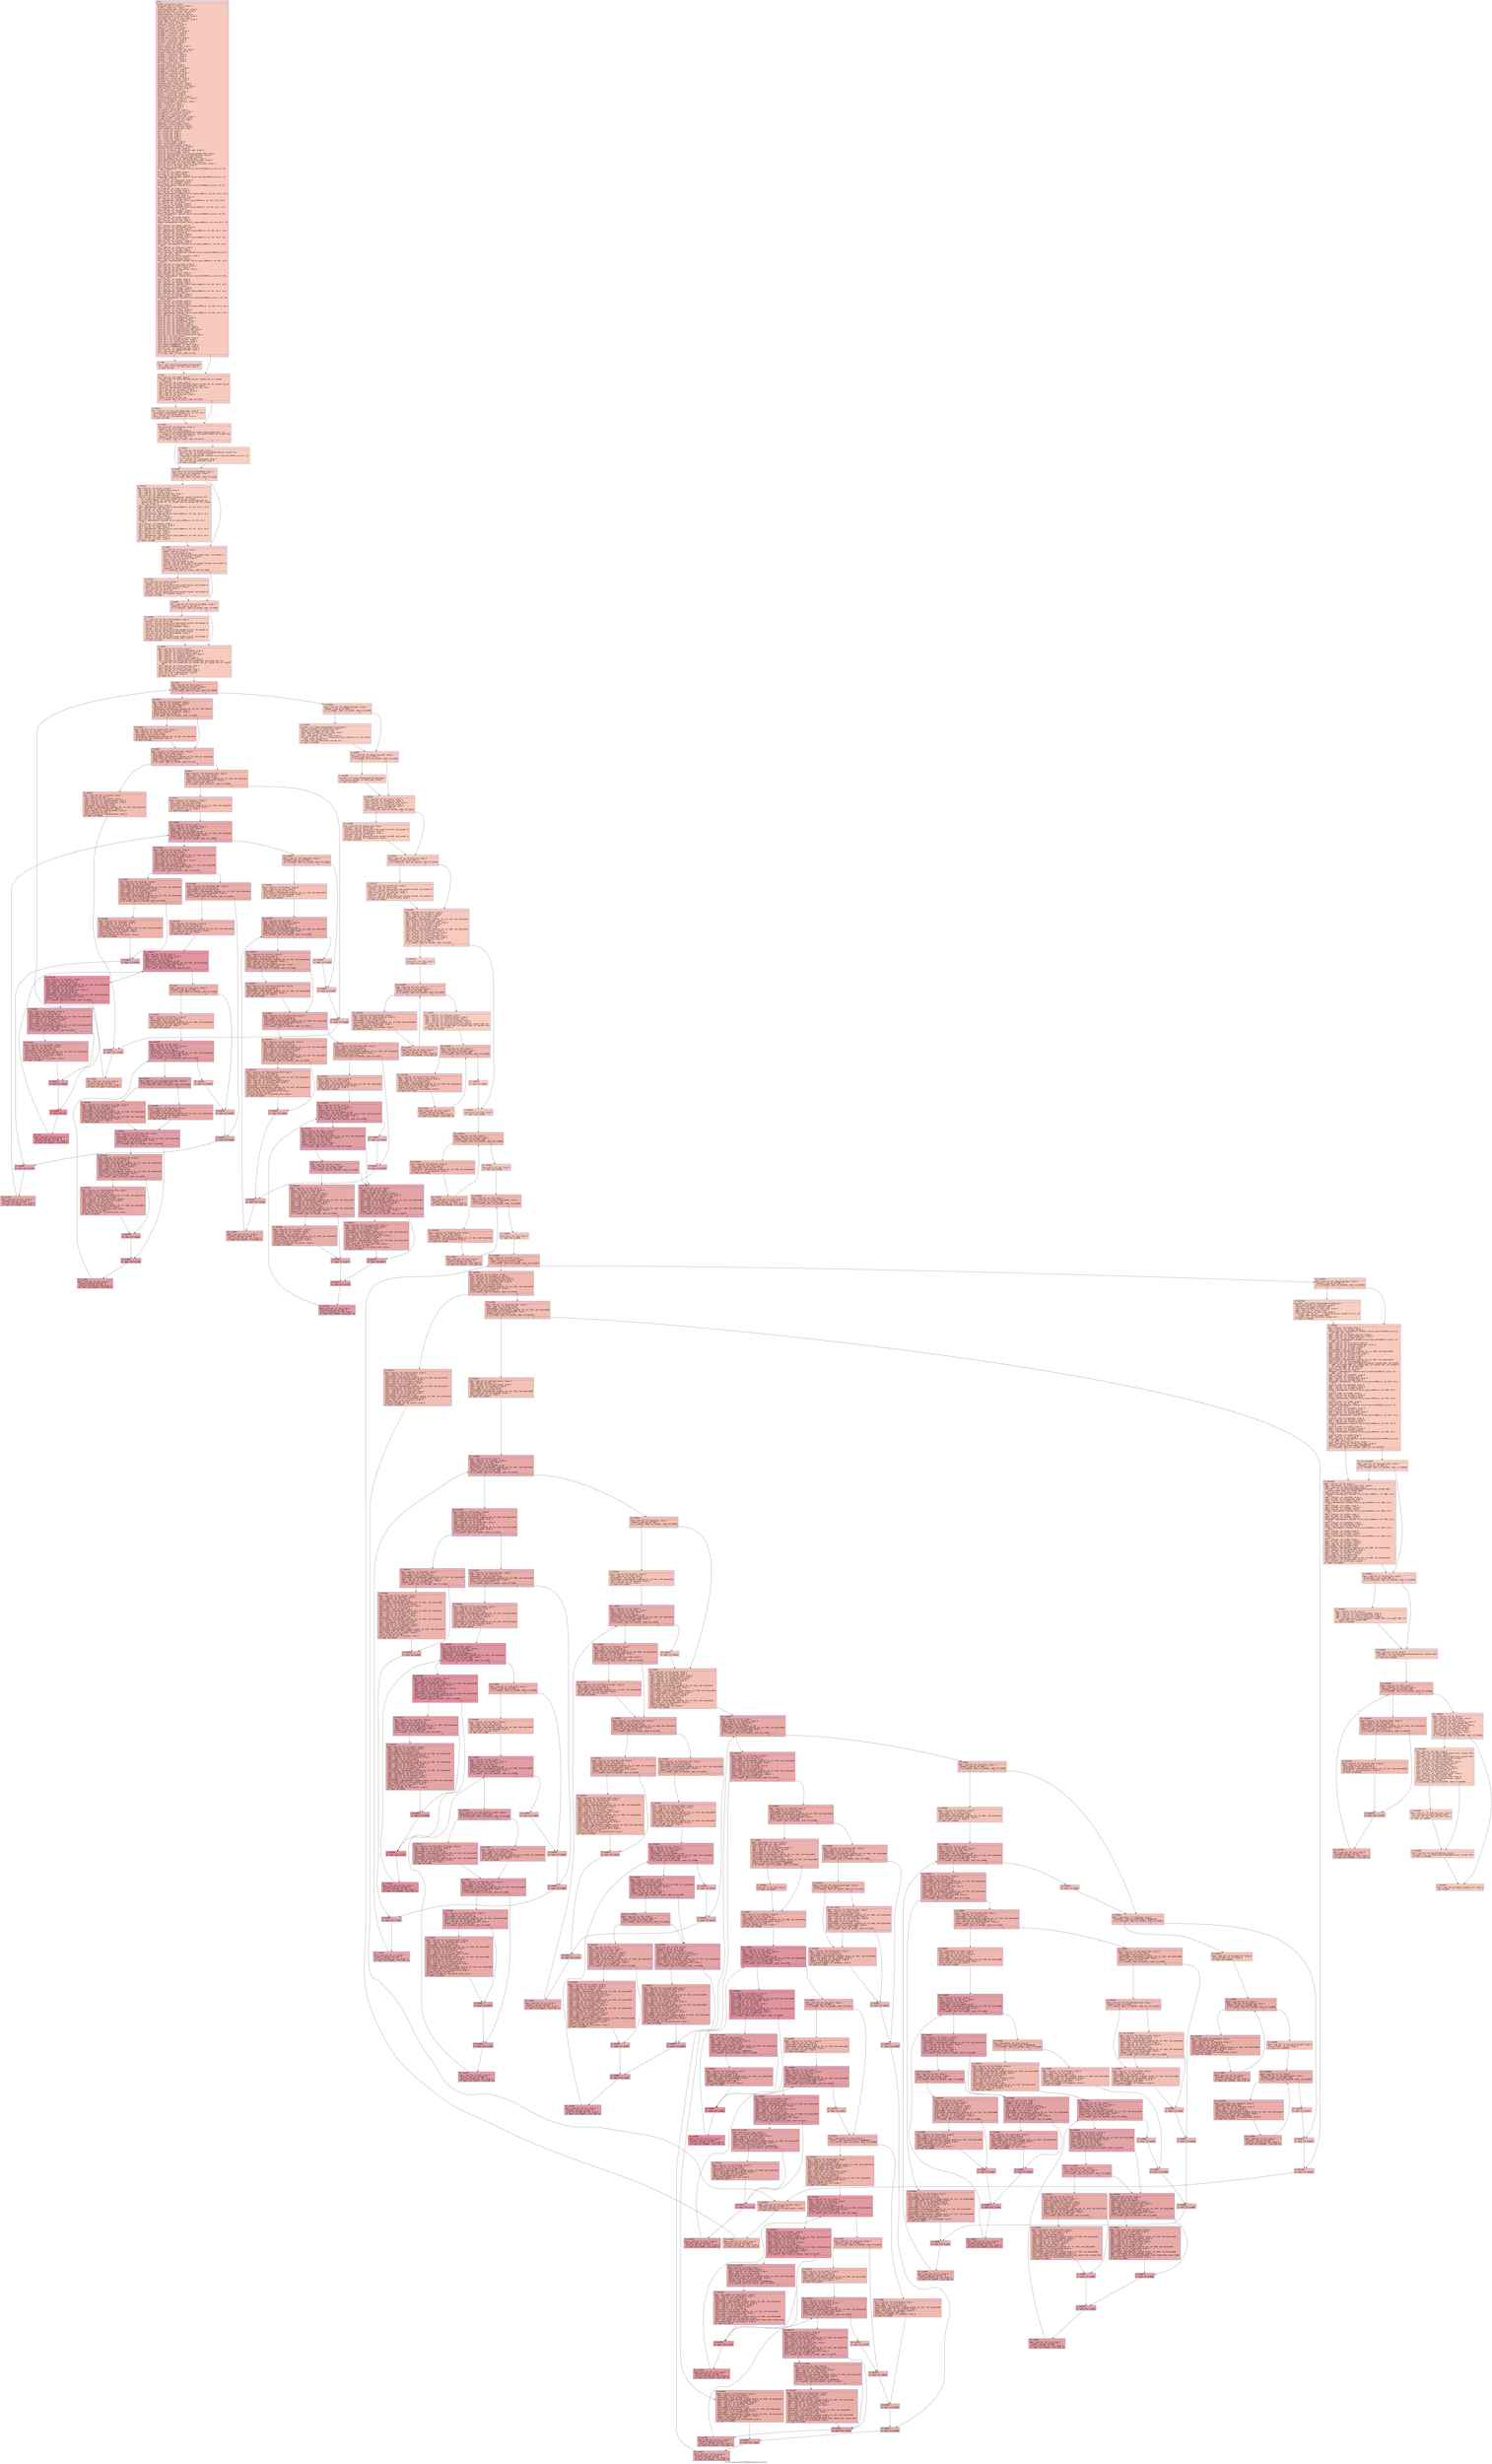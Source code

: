 digraph "CFG for 'hypre_BoomerAMGBuildExtInterp' function" {
	label="CFG for 'hypre_BoomerAMGBuildExtInterp' function";

	Node0x55e5f23e1be0 [shape=record,color="#3d50c3ff", style=filled, fillcolor="#ef886b70" fontname="Courier",label="{entry:\l|  %A.addr = alloca ptr, align 8\l  %CF_marker.addr = alloca ptr, align 8\l  %S.addr = alloca ptr, align 8\l  %num_cpts_global.addr = alloca ptr, align 8\l  %num_functions.addr = alloca i32, align 4\l  %dof_func.addr = alloca ptr, align 8\l  %debug_flag.addr = alloca i32, align 4\l  %trunc_factor.addr = alloca double, align 8\l  %max_elmts.addr = alloca i32, align 4\l  %col_offd_S_to_A.addr = alloca ptr, align 8\l  %P_ptr.addr = alloca ptr, align 8\l  %comm = alloca ptr, align 8\l  %comm_pkg = alloca ptr, align 8\l  %my_id = alloca i32, align 4\l  %num_procs = alloca i32, align 4\l  %A_diag = alloca ptr, align 8\l  %A_diag_data = alloca ptr, align 8\l  %A_diag_i = alloca ptr, align 8\l  %A_diag_j = alloca ptr, align 8\l  %A_offd = alloca ptr, align 8\l  %A_offd_data = alloca ptr, align 8\l  %A_offd_i = alloca ptr, align 8\l  %A_offd_j = alloca ptr, align 8\l  %n_fine = alloca i32, align 4\l  %col_1 = alloca i32, align 4\l  %local_numrows = alloca i32, align 4\l  %col_n = alloca i32, align 4\l  %total_global_cpts = alloca i32, align 4\l  %my_first_cpt = alloca i32, align 4\l  %S_diag = alloca ptr, align 8\l  %S_diag_i = alloca ptr, align 8\l  %S_diag_j = alloca ptr, align 8\l  %S_offd = alloca ptr, align 8\l  %S_offd_i = alloca ptr, align 8\l  %S_offd_j = alloca ptr, align 8\l  %P = alloca ptr, align 8\l  %P_diag = alloca ptr, align 8\l  %P_offd = alloca ptr, align 8\l  %P_diag_data = alloca ptr, align 8\l  %P_diag_i = alloca ptr, align 8\l  %P_diag_j = alloca ptr, align 8\l  %P_offd_data = alloca ptr, align 8\l  %P_offd_i = alloca ptr, align 8\l  %P_offd_j = alloca ptr, align 8\l  %P_diag_size = alloca i32, align 4\l  %P_offd_size = alloca i32, align 4\l  %P_marker = alloca ptr, align 8\l  %P_marker_offd = alloca ptr, align 8\l  %CF_marker_offd = alloca ptr, align 8\l  %tmp_CF_marker_offd = alloca ptr, align 8\l  %dof_func_offd = alloca ptr, align 8\l  %A_ext = alloca ptr, align 8\l  %A_ext_data = alloca ptr, align 8\l  %A_ext_i = alloca ptr, align 8\l  %A_ext_j = alloca ptr, align 8\l  %fine_to_coarse = alloca ptr, align 8\l  %fine_to_coarse_offd = alloca ptr, align 8\l  %loc_col = alloca i32, align 4\l  %full_off_procNodes = alloca i32, align 4\l  %Sop = alloca ptr, align 8\l  %Sop_i = alloca ptr, align 8\l  %Sop_j = alloca ptr, align 8\l  %sgn = alloca i32, align 4\l  %jj_counter = alloca i32, align 4\l  %jj_counter_offd = alloca i32, align 4\l  %jj_begin_row = alloca i32, align 4\l  %jj_end_row = alloca i32, align 4\l  %jj_begin_row_offd = alloca i32, align 4\l  %jj_end_row_offd = alloca i32, align 4\l  %coarse_counter = alloca i32, align 4\l  %sum = alloca double, align 8\l  %diagonal = alloca double, align 8\l  %distribute = alloca double, align 8\l  %strong_f_marker = alloca i32, align 4\l  %start_indexing = alloca i32, align 4\l  %i13 = alloca i32, align 4\l  %i1 = alloca i32, align 4\l  %i2 = alloca i32, align 4\l  %jj = alloca i32, align 4\l  %kk = alloca i32, align 4\l  %k1 = alloca i32, align 4\l  %jj1 = alloca i32, align 4\l  %zero = alloca double, align 8\l  %one = alloca double, align 8\l  %wall_time = alloca double, align 8\l  %extend_comm_pkg = alloca ptr, align 8\l  store ptr %A, ptr %A.addr, align 8\l  store ptr %CF_marker, ptr %CF_marker.addr, align 8\l  store ptr %S, ptr %S.addr, align 8\l  store ptr %num_cpts_global, ptr %num_cpts_global.addr, align 8\l  store i32 %num_functions, ptr %num_functions.addr, align 4\l  store ptr %dof_func, ptr %dof_func.addr, align 8\l  store i32 %debug_flag, ptr %debug_flag.addr, align 4\l  store double %trunc_factor, ptr %trunc_factor.addr, align 8\l  store i32 %max_elmts, ptr %max_elmts.addr, align 4\l  store ptr %col_offd_S_to_A, ptr %col_offd_S_to_A.addr, align 8\l  store ptr %P_ptr, ptr %P_ptr.addr, align 8\l  %0 = load ptr, ptr %A.addr, align 8\l  %comm1 = getelementptr inbounds %struct.hypre_ParCSRMatrix_struct, ptr %0,\l... i32 0, i32 0\l  %1 = load ptr, ptr %comm1, align 8\l  store ptr %1, ptr %comm, align 8\l  %2 = load ptr, ptr %A.addr, align 8\l  %comm_pkg2 = getelementptr inbounds %struct.hypre_ParCSRMatrix_struct, ptr\l... %2, i32 0, i32 14\l  %3 = load ptr, ptr %comm_pkg2, align 8\l  store ptr %3, ptr %comm_pkg, align 8\l  %4 = load ptr, ptr %A.addr, align 8\l  %diag = getelementptr inbounds %struct.hypre_ParCSRMatrix_struct, ptr %4,\l... i32 0, i32 7\l  %5 = load ptr, ptr %diag, align 8\l  store ptr %5, ptr %A_diag, align 8\l  %6 = load ptr, ptr %A_diag, align 8\l  %data = getelementptr inbounds %struct.hypre_CSRMatrix, ptr %6, i32 0, i32 6\l  %7 = load ptr, ptr %data, align 8\l  store ptr %7, ptr %A_diag_data, align 8\l  %8 = load ptr, ptr %A_diag, align 8\l  %i = getelementptr inbounds %struct.hypre_CSRMatrix, ptr %8, i32 0, i32 0\l  %9 = load ptr, ptr %i, align 8\l  store ptr %9, ptr %A_diag_i, align 8\l  %10 = load ptr, ptr %A_diag, align 8\l  %j = getelementptr inbounds %struct.hypre_CSRMatrix, ptr %10, i32 0, i32 1\l  %11 = load ptr, ptr %j, align 8\l  store ptr %11, ptr %A_diag_j, align 8\l  %12 = load ptr, ptr %A.addr, align 8\l  %offd = getelementptr inbounds %struct.hypre_ParCSRMatrix_struct, ptr %12,\l... i32 0, i32 8\l  %13 = load ptr, ptr %offd, align 8\l  store ptr %13, ptr %A_offd, align 8\l  %14 = load ptr, ptr %A_offd, align 8\l  %data3 = getelementptr inbounds %struct.hypre_CSRMatrix, ptr %14, i32 0, i32\l... 6\l  %15 = load ptr, ptr %data3, align 8\l  store ptr %15, ptr %A_offd_data, align 8\l  %16 = load ptr, ptr %A_offd, align 8\l  %i4 = getelementptr inbounds %struct.hypre_CSRMatrix, ptr %16, i32 0, i32 0\l  %17 = load ptr, ptr %i4, align 8\l  store ptr %17, ptr %A_offd_i, align 8\l  %18 = load ptr, ptr %A_offd, align 8\l  %j5 = getelementptr inbounds %struct.hypre_CSRMatrix, ptr %18, i32 0, i32 1\l  %19 = load ptr, ptr %j5, align 8\l  store ptr %19, ptr %A_offd_j, align 8\l  %20 = load ptr, ptr %A_diag, align 8\l  %num_rows = getelementptr inbounds %struct.hypre_CSRMatrix, ptr %20, i32 0,\l... i32 2\l  %21 = load i32, ptr %num_rows, align 8\l  store i32 %21, ptr %n_fine, align 4\l  %22 = load ptr, ptr %A.addr, align 8\l  %first_row_index = getelementptr inbounds %struct.hypre_ParCSRMatrix_struct,\l... ptr %22, i32 0, i32 3\l  %23 = load i32, ptr %first_row_index, align 8\l  store i32 %23, ptr %col_1, align 4\l  %24 = load ptr, ptr %A_diag, align 8\l  %num_rows6 = getelementptr inbounds %struct.hypre_CSRMatrix, ptr %24, i32 0,\l... i32 2\l  %25 = load i32, ptr %num_rows6, align 8\l  store i32 %25, ptr %local_numrows, align 4\l  %26 = load i32, ptr %col_1, align 4\l  %27 = load i32, ptr %local_numrows, align 4\l  %add = add nsw i32 %26, %27\l  store i32 %add, ptr %col_n, align 4\l  %28 = load ptr, ptr %S.addr, align 8\l  %diag7 = getelementptr inbounds %struct.hypre_ParCSRMatrix_struct, ptr %28,\l... i32 0, i32 7\l  %29 = load ptr, ptr %diag7, align 8\l  store ptr %29, ptr %S_diag, align 8\l  %30 = load ptr, ptr %S_diag, align 8\l  %i8 = getelementptr inbounds %struct.hypre_CSRMatrix, ptr %30, i32 0, i32 0\l  %31 = load ptr, ptr %i8, align 8\l  store ptr %31, ptr %S_diag_i, align 8\l  %32 = load ptr, ptr %S_diag, align 8\l  %j9 = getelementptr inbounds %struct.hypre_CSRMatrix, ptr %32, i32 0, i32 1\l  %33 = load ptr, ptr %j9, align 8\l  store ptr %33, ptr %S_diag_j, align 8\l  %34 = load ptr, ptr %S.addr, align 8\l  %offd10 = getelementptr inbounds %struct.hypre_ParCSRMatrix_struct, ptr %34,\l... i32 0, i32 8\l  %35 = load ptr, ptr %offd10, align 8\l  store ptr %35, ptr %S_offd, align 8\l  %36 = load ptr, ptr %S_offd, align 8\l  %i11 = getelementptr inbounds %struct.hypre_CSRMatrix, ptr %36, i32 0, i32 0\l  %37 = load ptr, ptr %i11, align 8\l  store ptr %37, ptr %S_offd_i, align 8\l  %38 = load ptr, ptr %S_offd, align 8\l  %j12 = getelementptr inbounds %struct.hypre_CSRMatrix, ptr %38, i32 0, i32 1\l  %39 = load ptr, ptr %j12, align 8\l  store ptr %39, ptr %S_offd_j, align 8\l  store ptr null, ptr %P_diag_data, align 8\l  store ptr null, ptr %P_diag_j, align 8\l  store ptr null, ptr %P_offd_data, align 8\l  store ptr null, ptr %P_offd_j, align 8\l  store ptr null, ptr %P_marker, align 8\l  store ptr null, ptr %P_marker_offd, align 8\l  store ptr null, ptr %CF_marker_offd, align 8\l  store ptr null, ptr %tmp_CF_marker_offd, align 8\l  store ptr null, ptr %dof_func_offd, align 8\l  store ptr null, ptr %fine_to_coarse, align 8\l  store ptr null, ptr %fine_to_coarse_offd, align 8\l  store i32 1, ptr %sgn, align 4\l  store i32 0, ptr %jj_begin_row_offd, align 4\l  store i32 0, ptr %jj_end_row_offd, align 4\l  store i32 -2, ptr %strong_f_marker, align 4\l  store i32 0, ptr %start_indexing, align 4\l  store double 0.000000e+00, ptr %zero, align 8\l  store double 1.000000e+00, ptr %one, align 8\l  store ptr null, ptr %extend_comm_pkg, align 8\l  %40 = load i32, ptr %debug_flag.addr, align 4\l  %cmp = icmp eq i32 %40, 4\l  br i1 %cmp, label %if.then, label %if.end\l|{<s0>T|<s1>F}}"];
	Node0x55e5f23e1be0:s0 -> Node0x55e5f24126c0[tooltip="entry -> if.then\nProbability 50.00%" ];
	Node0x55e5f23e1be0:s1 -> Node0x55e5f2412710[tooltip="entry -> if.end\nProbability 50.00%" ];
	Node0x55e5f24126c0 [shape=record,color="#3d50c3ff", style=filled, fillcolor="#f2907270" fontname="Courier",label="{if.then:\l|  %call = call double @time_getWallclockSeconds()\l  store double %call, ptr %wall_time, align 8\l  br label %if.end\l}"];
	Node0x55e5f24126c0 -> Node0x55e5f2412710[tooltip="if.then -> if.end\nProbability 100.00%" ];
	Node0x55e5f2412710 [shape=record,color="#3d50c3ff", style=filled, fillcolor="#ef886b70" fontname="Courier",label="{if.end:\l|  %41 = load ptr, ptr %comm, align 8\l  %call14 = call i32 @hypre_MPI_Comm_size(ptr noundef %41, ptr noundef\l... %num_procs)\l  %42 = load ptr, ptr %comm, align 8\l  %call15 = call i32 @hypre_MPI_Comm_rank(ptr noundef %42, ptr noundef %my_id)\l  %43 = load ptr, ptr %num_cpts_global.addr, align 8\l  %arrayidx = getelementptr inbounds i32, ptr %43, i64 0\l  %44 = load i32, ptr %arrayidx, align 4\l  store i32 %44, ptr %my_first_cpt, align 4\l  %45 = load i32, ptr %my_id, align 4\l  %46 = load i32, ptr %num_procs, align 4\l  %sub = sub nsw i32 %46, 1\l  %cmp16 = icmp eq i32 %45, %sub\l  br i1 %cmp16, label %if.then17, label %if.end19\l|{<s0>T|<s1>F}}"];
	Node0x55e5f2412710:s0 -> Node0x55e5f2413210[tooltip="if.end -> if.then17\nProbability 50.00%" ];
	Node0x55e5f2412710:s1 -> Node0x55e5f2413260[tooltip="if.end -> if.end19\nProbability 50.00%" ];
	Node0x55e5f2413210 [shape=record,color="#3d50c3ff", style=filled, fillcolor="#f2907270" fontname="Courier",label="{if.then17:\l|  %47 = load ptr, ptr %num_cpts_global.addr, align 8\l  %arrayidx18 = getelementptr inbounds i32, ptr %47, i64 1\l  %48 = load i32, ptr %arrayidx18, align 4\l  store i32 %48, ptr %total_global_cpts, align 4\l  br label %if.end19\l}"];
	Node0x55e5f2413210 -> Node0x55e5f2413260[tooltip="if.then17 -> if.end19\nProbability 100.00%" ];
	Node0x55e5f2413260 [shape=record,color="#3d50c3ff", style=filled, fillcolor="#ef886b70" fontname="Courier",label="{if.end19:\l|  %49 = load i32, ptr %num_procs, align 4\l  %sub20 = sub nsw i32 %49, 1\l  %50 = load ptr, ptr %comm, align 8\l  %call21 = call i32 @hypre_MPI_Bcast(ptr noundef %total_global_cpts, i32\l... noundef 1, ptr noundef @ompi_mpi_int, i32 noundef %sub20, ptr noundef %50)\l  %51 = load ptr, ptr %comm_pkg, align 8\l  %tobool = icmp ne ptr %51, null\l  br i1 %tobool, label %if.end25, label %if.then22\l|{<s0>T|<s1>F}}"];
	Node0x55e5f2413260:s0 -> Node0x55e5f2414320[tooltip="if.end19 -> if.end25\nProbability 62.50%" ];
	Node0x55e5f2413260:s1 -> Node0x55e5f2414370[tooltip="if.end19 -> if.then22\nProbability 37.50%" ];
	Node0x55e5f2414370 [shape=record,color="#3d50c3ff", style=filled, fillcolor="#f3947570" fontname="Courier",label="{if.then22:\l|  %52 = load ptr, ptr %A.addr, align 8\l  %call23 = call i32 @hypre_MatvecCommPkgCreate(ptr noundef %52)\l  %53 = load ptr, ptr %A.addr, align 8\l  %comm_pkg24 = getelementptr inbounds %struct.hypre_ParCSRMatrix_struct, ptr\l... %53, i32 0, i32 14\l  %54 = load ptr, ptr %comm_pkg24, align 8\l  store ptr %54, ptr %comm_pkg, align 8\l  br label %if.end25\l}"];
	Node0x55e5f2414370 -> Node0x55e5f2414320[tooltip="if.then22 -> if.end25\nProbability 100.00%" ];
	Node0x55e5f2414320 [shape=record,color="#3d50c3ff", style=filled, fillcolor="#ef886b70" fontname="Courier",label="{if.end25:\l|  store i32 0, ptr %full_off_procNodes, align 4\l  %55 = load i32, ptr %num_procs, align 4\l  %cmp26 = icmp sgt i32 %55, 1\l  br i1 %cmp26, label %if.then27, label %if.end34\l|{<s0>T|<s1>F}}"];
	Node0x55e5f2414320:s0 -> Node0x55e5f2414b30[tooltip="if.end25 -> if.then27\nProbability 50.00%" ];
	Node0x55e5f2414320:s1 -> Node0x55e5f2414b80[tooltip="if.end25 -> if.end34\nProbability 50.00%" ];
	Node0x55e5f2414b30 [shape=record,color="#3d50c3ff", style=filled, fillcolor="#f2907270" fontname="Courier",label="{if.then27:\l|  %56 = load ptr, ptr %A.addr, align 8\l  %57 = load ptr, ptr %CF_marker.addr, align 8\l  %58 = load ptr, ptr %S.addr, align 8\l  %59 = load i32, ptr %num_functions.addr, align 4\l  %60 = load ptr, ptr %dof_func.addr, align 8\l  %call28 = call i32 @hypre_exchange_interp_data(ptr noundef %CF_marker_offd,\l... ptr noundef %dof_func_offd, ptr noundef %A_ext, ptr noundef\l... %full_off_procNodes, ptr noundef %Sop, ptr noundef %extend_comm_pkg, ptr\l... noundef %56, ptr noundef %57, ptr noundef %58, i32 noundef %59, ptr noundef\l... %60, i32 noundef 1)\l  %61 = load ptr, ptr %A_ext, align 8\l  %i29 = getelementptr inbounds %struct.hypre_CSRMatrix, ptr %61, i32 0, i32 0\l  %62 = load ptr, ptr %i29, align 8\l  store ptr %62, ptr %A_ext_i, align 8\l  %63 = load ptr, ptr %A_ext, align 8\l  %j30 = getelementptr inbounds %struct.hypre_CSRMatrix, ptr %63, i32 0, i32 1\l  %64 = load ptr, ptr %j30, align 8\l  store ptr %64, ptr %A_ext_j, align 8\l  %65 = load ptr, ptr %A_ext, align 8\l  %data31 = getelementptr inbounds %struct.hypre_CSRMatrix, ptr %65, i32 0,\l... i32 6\l  %66 = load ptr, ptr %data31, align 8\l  store ptr %66, ptr %A_ext_data, align 8\l  %67 = load ptr, ptr %Sop, align 8\l  %i32 = getelementptr inbounds %struct.hypre_CSRMatrix, ptr %67, i32 0, i32 0\l  %68 = load ptr, ptr %i32, align 8\l  store ptr %68, ptr %Sop_i, align 8\l  %69 = load ptr, ptr %Sop, align 8\l  %j33 = getelementptr inbounds %struct.hypre_CSRMatrix, ptr %69, i32 0, i32 1\l  %70 = load ptr, ptr %j33, align 8\l  store ptr %70, ptr %Sop_j, align 8\l  br label %if.end34\l}"];
	Node0x55e5f2414b30 -> Node0x55e5f2414b80[tooltip="if.then27 -> if.end34\nProbability 100.00%" ];
	Node0x55e5f2414b80 [shape=record,color="#3d50c3ff", style=filled, fillcolor="#ef886b70" fontname="Courier",label="{if.end34:\l|  %71 = load i32, ptr %n_fine, align 4\l  %add35 = add nsw i32 %71, 1\l  %conv = sext i32 %add35 to i64\l  %call36 = call ptr @hypre_CAlloc(i64 noundef %conv, i64 noundef 4)\l  store ptr %call36, ptr %P_diag_i, align 8\l  %72 = load i32, ptr %n_fine, align 4\l  %add37 = add nsw i32 %72, 1\l  %conv38 = sext i32 %add37 to i64\l  %call39 = call ptr @hypre_CAlloc(i64 noundef %conv38, i64 noundef 4)\l  store ptr %call39, ptr %P_offd_i, align 8\l  %73 = load i32, ptr %n_fine, align 4\l  %tobool40 = icmp ne i32 %73, 0\l  br i1 %tobool40, label %if.then41, label %if.end46\l|{<s0>T|<s1>F}}"];
	Node0x55e5f2414b80:s0 -> Node0x55e5f2416740[tooltip="if.end34 -> if.then41\nProbability 62.50%" ];
	Node0x55e5f2414b80:s1 -> Node0x55e5f2416790[tooltip="if.end34 -> if.end46\nProbability 37.50%" ];
	Node0x55e5f2416740 [shape=record,color="#3d50c3ff", style=filled, fillcolor="#f08b6e70" fontname="Courier",label="{if.then41:\l|  %74 = load i32, ptr %n_fine, align 4\l  %conv42 = sext i32 %74 to i64\l  %call43 = call ptr @hypre_CAlloc(i64 noundef %conv42, i64 noundef 4)\l  store ptr %call43, ptr %fine_to_coarse, align 8\l  %75 = load i32, ptr %n_fine, align 4\l  %conv44 = sext i32 %75 to i64\l  %call45 = call ptr @hypre_CAlloc(i64 noundef %conv44, i64 noundef 4)\l  store ptr %call45, ptr %P_marker, align 8\l  br label %if.end46\l}"];
	Node0x55e5f2416740 -> Node0x55e5f2416790[tooltip="if.then41 -> if.end46\nProbability 100.00%" ];
	Node0x55e5f2416790 [shape=record,color="#3d50c3ff", style=filled, fillcolor="#ef886b70" fontname="Courier",label="{if.end46:\l|  %76 = load i32, ptr %full_off_procNodes, align 4\l  %tobool47 = icmp ne i32 %76, 0\l  br i1 %tobool47, label %if.then48, label %if.end55\l|{<s0>T|<s1>F}}"];
	Node0x55e5f2416790:s0 -> Node0x55e5f2417030[tooltip="if.end46 -> if.then48\nProbability 62.50%" ];
	Node0x55e5f2416790:s1 -> Node0x55e5f2417080[tooltip="if.end46 -> if.end55\nProbability 37.50%" ];
	Node0x55e5f2417030 [shape=record,color="#3d50c3ff", style=filled, fillcolor="#f08b6e70" fontname="Courier",label="{if.then48:\l|  %77 = load i32, ptr %full_off_procNodes, align 4\l  %conv49 = sext i32 %77 to i64\l  %call50 = call ptr @hypre_CAlloc(i64 noundef %conv49, i64 noundef 4)\l  store ptr %call50, ptr %P_marker_offd, align 8\l  %78 = load i32, ptr %full_off_procNodes, align 4\l  %conv51 = sext i32 %78 to i64\l  %call52 = call ptr @hypre_CAlloc(i64 noundef %conv51, i64 noundef 4)\l  store ptr %call52, ptr %fine_to_coarse_offd, align 8\l  %79 = load i32, ptr %full_off_procNodes, align 4\l  %conv53 = sext i32 %79 to i64\l  %call54 = call ptr @hypre_CAlloc(i64 noundef %conv53, i64 noundef 4)\l  store ptr %call54, ptr %tmp_CF_marker_offd, align 8\l  br label %if.end55\l}"];
	Node0x55e5f2417030 -> Node0x55e5f2417080[tooltip="if.then48 -> if.end55\nProbability 100.00%" ];
	Node0x55e5f2417080 [shape=record,color="#3d50c3ff", style=filled, fillcolor="#ef886b70" fontname="Courier",label="{if.end55:\l|  %80 = load i32, ptr %n_fine, align 4\l  %81 = load i32, ptr %full_off_procNodes, align 4\l  %82 = load ptr, ptr %fine_to_coarse, align 8\l  %83 = load ptr, ptr %fine_to_coarse_offd, align 8\l  %84 = load ptr, ptr %P_marker, align 8\l  %85 = load ptr, ptr %P_marker_offd, align 8\l  %86 = load ptr, ptr %tmp_CF_marker_offd, align 8\l  call void @hypre_initialize_vecs(i32 noundef %80, i32 noundef %81, ptr\l... noundef %82, ptr noundef %83, ptr noundef %84, ptr noundef %85, ptr noundef\l... %86)\l  %87 = load i32, ptr %start_indexing, align 4\l  store i32 %87, ptr %jj_counter, align 4\l  %88 = load i32, ptr %start_indexing, align 4\l  store i32 %88, ptr %jj_counter_offd, align 4\l  store i32 0, ptr %coarse_counter, align 4\l  store i32 0, ptr %i13, align 4\l  br label %for.cond\l}"];
	Node0x55e5f2417080 -> Node0x55e5f2418480[tooltip="if.end55 -> for.cond\nProbability 100.00%" ];
	Node0x55e5f2418480 [shape=record,color="#3d50c3ff", style=filled, fillcolor="#dc5d4a70" fontname="Courier",label="{for.cond:\l|  %89 = load i32, ptr %i13, align 4\l  %90 = load i32, ptr %n_fine, align 4\l  %cmp56 = icmp slt i32 %89, %90\l  br i1 %cmp56, label %for.body, label %for.end291\l|{<s0>T|<s1>F}}"];
	Node0x55e5f2418480:s0 -> Node0x55e5f2418640[tooltip="for.cond -> for.body\nProbability 96.88%" ];
	Node0x55e5f2418480:s1 -> Node0x55e5f2418690[tooltip="for.cond -> for.end291\nProbability 3.12%" ];
	Node0x55e5f2418640 [shape=record,color="#3d50c3ff", style=filled, fillcolor="#dc5d4a70" fontname="Courier",label="{for.body:\l|  %91 = load i32, ptr %jj_counter, align 4\l  %92 = load ptr, ptr %P_diag_i, align 8\l  %93 = load i32, ptr %i13, align 4\l  %idxprom = sext i32 %93 to i64\l  %arrayidx58 = getelementptr inbounds i32, ptr %92, i64 %idxprom\l  store i32 %91, ptr %arrayidx58, align 4\l  %94 = load i32, ptr %num_procs, align 4\l  %cmp59 = icmp sgt i32 %94, 1\l  br i1 %cmp59, label %if.then61, label %if.end64\l|{<s0>T|<s1>F}}"];
	Node0x55e5f2418640:s0 -> Node0x55e5f2418c50[tooltip="for.body -> if.then61\nProbability 50.00%" ];
	Node0x55e5f2418640:s1 -> Node0x55e5f2418cd0[tooltip="for.body -> if.end64\nProbability 50.00%" ];
	Node0x55e5f2418c50 [shape=record,color="#3d50c3ff", style=filled, fillcolor="#e1675170" fontname="Courier",label="{if.then61:\l|  %95 = load i32, ptr %jj_counter_offd, align 4\l  %96 = load ptr, ptr %P_offd_i, align 8\l  %97 = load i32, ptr %i13, align 4\l  %idxprom62 = sext i32 %97 to i64\l  %arrayidx63 = getelementptr inbounds i32, ptr %96, i64 %idxprom62\l  store i32 %95, ptr %arrayidx63, align 4\l  br label %if.end64\l}"];
	Node0x55e5f2418c50 -> Node0x55e5f2418cd0[tooltip="if.then61 -> if.end64\nProbability 100.00%" ];
	Node0x55e5f2418cd0 [shape=record,color="#3d50c3ff", style=filled, fillcolor="#dc5d4a70" fontname="Courier",label="{if.end64:\l|  %98 = load ptr, ptr %CF_marker.addr, align 8\l  %99 = load i32, ptr %i13, align 4\l  %idxprom65 = sext i32 %99 to i64\l  %arrayidx66 = getelementptr inbounds i32, ptr %98, i64 %idxprom65\l  %100 = load i32, ptr %arrayidx66, align 4\l  %cmp67 = icmp sge i32 %100, 0\l  br i1 %cmp67, label %if.then69, label %if.else\l|{<s0>T|<s1>F}}"];
	Node0x55e5f2418cd0:s0 -> Node0x55e5f2413b30[tooltip="if.end64 -> if.then69\nProbability 50.00%" ];
	Node0x55e5f2418cd0:s1 -> Node0x55e5f2413bb0[tooltip="if.end64 -> if.else\nProbability 50.00%" ];
	Node0x55e5f2413b30 [shape=record,color="#3d50c3ff", style=filled, fillcolor="#e1675170" fontname="Courier",label="{if.then69:\l|  %101 = load i32, ptr %jj_counter, align 4\l  %inc = add nsw i32 %101, 1\l  store i32 %inc, ptr %jj_counter, align 4\l  %102 = load i32, ptr %coarse_counter, align 4\l  %103 = load ptr, ptr %fine_to_coarse, align 8\l  %104 = load i32, ptr %i13, align 4\l  %idxprom70 = sext i32 %104 to i64\l  %arrayidx71 = getelementptr inbounds i32, ptr %103, i64 %idxprom70\l  store i32 %102, ptr %arrayidx71, align 4\l  %105 = load i32, ptr %coarse_counter, align 4\l  %inc72 = add nsw i32 %105, 1\l  store i32 %inc72, ptr %coarse_counter, align 4\l  br label %if.end288\l}"];
	Node0x55e5f2413b30 -> Node0x55e5f241a680[tooltip="if.then69 -> if.end288\nProbability 100.00%" ];
	Node0x55e5f2413bb0 [shape=record,color="#3d50c3ff", style=filled, fillcolor="#e1675170" fontname="Courier",label="{if.else:\l|  %106 = load ptr, ptr %CF_marker.addr, align 8\l  %107 = load i32, ptr %i13, align 4\l  %idxprom73 = sext i32 %107 to i64\l  %arrayidx74 = getelementptr inbounds i32, ptr %106, i64 %idxprom73\l  %108 = load i32, ptr %arrayidx74, align 4\l  %cmp75 = icmp ne i32 %108, -3\l  br i1 %cmp75, label %if.then77, label %if.end287\l|{<s0>T|<s1>F}}"];
	Node0x55e5f2413bb0:s0 -> Node0x55e5f241ab10[tooltip="if.else -> if.then77\nProbability 50.00%" ];
	Node0x55e5f2413bb0:s1 -> Node0x55e5f23e5b80[tooltip="if.else -> if.end287\nProbability 50.00%" ];
	Node0x55e5f241ab10 [shape=record,color="#3d50c3ff", style=filled, fillcolor="#e5705870" fontname="Courier",label="{if.then77:\l|  %109 = load ptr, ptr %S_diag_i, align 8\l  %110 = load i32, ptr %i13, align 4\l  %idxprom78 = sext i32 %110 to i64\l  %arrayidx79 = getelementptr inbounds i32, ptr %109, i64 %idxprom78\l  %111 = load i32, ptr %arrayidx79, align 4\l  store i32 %111, ptr %jj, align 4\l  br label %for.cond80\l}"];
	Node0x55e5f241ab10 -> Node0x55e5f23e6040[tooltip="if.then77 -> for.cond80\nProbability 100.00%" ];
	Node0x55e5f23e6040 [shape=record,color="#3d50c3ff", style=filled, fillcolor="#ca3b3770" fontname="Courier",label="{for.cond80:\l|  %112 = load i32, ptr %jj, align 4\l  %113 = load ptr, ptr %S_diag_i, align 8\l  %114 = load i32, ptr %i13, align 4\l  %add81 = add nsw i32 %114, 1\l  %idxprom82 = sext i32 %add81 to i64\l  %arrayidx83 = getelementptr inbounds i32, ptr %113, i64 %idxprom82\l  %115 = load i32, ptr %arrayidx83, align 4\l  %cmp84 = icmp slt i32 %112, %115\l  br i1 %cmp84, label %for.body86, label %for.end189\l|{<s0>T|<s1>F}}"];
	Node0x55e5f23e6040:s0 -> Node0x55e5f23e6600[tooltip="for.cond80 -> for.body86\nProbability 96.88%" ];
	Node0x55e5f23e6040:s1 -> Node0x55e5f23e6680[tooltip="for.cond80 -> for.end189\nProbability 3.12%" ];
	Node0x55e5f23e6600 [shape=record,color="#3d50c3ff", style=filled, fillcolor="#ca3b3770" fontname="Courier",label="{for.body86:\l|  %116 = load ptr, ptr %S_diag_j, align 8\l  %117 = load i32, ptr %jj, align 4\l  %idxprom87 = sext i32 %117 to i64\l  %arrayidx88 = getelementptr inbounds i32, ptr %116, i64 %idxprom87\l  %118 = load i32, ptr %arrayidx88, align 4\l  store i32 %118, ptr %i1, align 4\l  %119 = load ptr, ptr %CF_marker.addr, align 8\l  %120 = load i32, ptr %i1, align 4\l  %idxprom89 = sext i32 %120 to i64\l  %arrayidx90 = getelementptr inbounds i32, ptr %119, i64 %idxprom89\l  %121 = load i32, ptr %arrayidx90, align 4\l  %cmp91 = icmp sge i32 %121, 0\l  br i1 %cmp91, label %if.then93, label %if.else105\l|{<s0>T|<s1>F}}"];
	Node0x55e5f23e6600:s0 -> Node0x55e5f241caf0[tooltip="for.body86 -> if.then93\nProbability 50.00%" ];
	Node0x55e5f23e6600:s1 -> Node0x55e5f241cb70[tooltip="for.body86 -> if.else105\nProbability 50.00%" ];
	Node0x55e5f241caf0 [shape=record,color="#3d50c3ff", style=filled, fillcolor="#d0473d70" fontname="Courier",label="{if.then93:\l|  %122 = load ptr, ptr %P_marker, align 8\l  %123 = load i32, ptr %i1, align 4\l  %idxprom94 = sext i32 %123 to i64\l  %arrayidx95 = getelementptr inbounds i32, ptr %122, i64 %idxprom94\l  %124 = load i32, ptr %arrayidx95, align 4\l  %125 = load ptr, ptr %P_diag_i, align 8\l  %126 = load i32, ptr %i13, align 4\l  %idxprom96 = sext i32 %126 to i64\l  %arrayidx97 = getelementptr inbounds i32, ptr %125, i64 %idxprom96\l  %127 = load i32, ptr %arrayidx97, align 4\l  %cmp98 = icmp slt i32 %124, %127\l  br i1 %cmp98, label %if.then100, label %if.end104\l|{<s0>T|<s1>F}}"];
	Node0x55e5f241caf0:s0 -> Node0x55e5f241d330[tooltip="if.then93 -> if.then100\nProbability 50.00%" ];
	Node0x55e5f241caf0:s1 -> Node0x55e5f241d3b0[tooltip="if.then93 -> if.end104\nProbability 50.00%" ];
	Node0x55e5f241d330 [shape=record,color="#3d50c3ff", style=filled, fillcolor="#d6524470" fontname="Courier",label="{if.then100:\l|  %128 = load i32, ptr %jj_counter, align 4\l  %129 = load ptr, ptr %P_marker, align 8\l  %130 = load i32, ptr %i1, align 4\l  %idxprom101 = sext i32 %130 to i64\l  %arrayidx102 = getelementptr inbounds i32, ptr %129, i64 %idxprom101\l  store i32 %128, ptr %arrayidx102, align 4\l  %131 = load i32, ptr %jj_counter, align 4\l  %inc103 = add nsw i32 %131, 1\l  store i32 %inc103, ptr %jj_counter, align 4\l  br label %if.end104\l}"];
	Node0x55e5f241d330 -> Node0x55e5f241d3b0[tooltip="if.then100 -> if.end104\nProbability 100.00%" ];
	Node0x55e5f241d3b0 [shape=record,color="#3d50c3ff", style=filled, fillcolor="#d0473d70" fontname="Courier",label="{if.end104:\l|  br label %if.end186\l}"];
	Node0x55e5f241d3b0 -> Node0x55e5f241dab0[tooltip="if.end104 -> if.end186\nProbability 100.00%" ];
	Node0x55e5f241cb70 [shape=record,color="#3d50c3ff", style=filled, fillcolor="#d0473d70" fontname="Courier",label="{if.else105:\l|  %132 = load ptr, ptr %CF_marker.addr, align 8\l  %133 = load i32, ptr %i1, align 4\l  %idxprom106 = sext i32 %133 to i64\l  %arrayidx107 = getelementptr inbounds i32, ptr %132, i64 %idxprom106\l  %134 = load i32, ptr %arrayidx107, align 4\l  %cmp108 = icmp ne i32 %134, -3\l  br i1 %cmp108, label %if.then110, label %if.end185\l|{<s0>T|<s1>F}}"];
	Node0x55e5f241cb70:s0 -> Node0x55e5f241df40[tooltip="if.else105 -> if.then110\nProbability 50.00%" ];
	Node0x55e5f241cb70:s1 -> Node0x55e5f241dfc0[tooltip="if.else105 -> if.end185\nProbability 50.00%" ];
	Node0x55e5f241df40 [shape=record,color="#3d50c3ff", style=filled, fillcolor="#d6524470" fontname="Courier",label="{if.then110:\l|  %135 = load ptr, ptr %S_diag_i, align 8\l  %136 = load i32, ptr %i1, align 4\l  %idxprom111 = sext i32 %136 to i64\l  %arrayidx112 = getelementptr inbounds i32, ptr %135, i64 %idxprom111\l  %137 = load i32, ptr %arrayidx112, align 4\l  store i32 %137, ptr %kk, align 4\l  br label %for.cond113\l}"];
	Node0x55e5f241df40 -> Node0x55e5f241e480[tooltip="if.then110 -> for.cond113\nProbability 100.00%" ];
	Node0x55e5f241e480 [shape=record,color="#b70d28ff", style=filled, fillcolor="#b70d2870" fontname="Courier",label="{for.cond113:\l|  %138 = load i32, ptr %kk, align 4\l  %139 = load ptr, ptr %S_diag_i, align 8\l  %140 = load i32, ptr %i1, align 4\l  %add114 = add nsw i32 %140, 1\l  %idxprom115 = sext i32 %add114 to i64\l  %arrayidx116 = getelementptr inbounds i32, ptr %139, i64 %idxprom115\l  %141 = load i32, ptr %arrayidx116, align 4\l  %cmp117 = icmp slt i32 %138, %141\l  br i1 %cmp117, label %for.body119, label %for.end\l|{<s0>T|<s1>F}}"];
	Node0x55e5f241e480:s0 -> Node0x55e5f241ea40[tooltip="for.cond113 -> for.body119\nProbability 96.88%" ];
	Node0x55e5f241e480:s1 -> Node0x55e5f241eac0[tooltip="for.cond113 -> for.end\nProbability 3.12%" ];
	Node0x55e5f241ea40 [shape=record,color="#b70d28ff", style=filled, fillcolor="#b70d2870" fontname="Courier",label="{for.body119:\l|  %142 = load ptr, ptr %S_diag_j, align 8\l  %143 = load i32, ptr %kk, align 4\l  %idxprom120 = sext i32 %143 to i64\l  %arrayidx121 = getelementptr inbounds i32, ptr %142, i64 %idxprom120\l  %144 = load i32, ptr %arrayidx121, align 4\l  store i32 %144, ptr %k1, align 4\l  %145 = load ptr, ptr %CF_marker.addr, align 8\l  %146 = load i32, ptr %k1, align 4\l  %idxprom122 = sext i32 %146 to i64\l  %arrayidx123 = getelementptr inbounds i32, ptr %145, i64 %idxprom122\l  %147 = load i32, ptr %arrayidx123, align 4\l  %cmp124 = icmp sge i32 %147, 0\l  br i1 %cmp124, label %if.then126, label %if.end138\l|{<s0>T|<s1>F}}"];
	Node0x55e5f241ea40:s0 -> Node0x55e5f241f370[tooltip="for.body119 -> if.then126\nProbability 50.00%" ];
	Node0x55e5f241ea40:s1 -> Node0x55e5f241f3f0[tooltip="for.body119 -> if.end138\nProbability 50.00%" ];
	Node0x55e5f241f370 [shape=record,color="#3d50c3ff", style=filled, fillcolor="#be242e70" fontname="Courier",label="{if.then126:\l|  %148 = load ptr, ptr %P_marker, align 8\l  %149 = load i32, ptr %k1, align 4\l  %idxprom127 = sext i32 %149 to i64\l  %arrayidx128 = getelementptr inbounds i32, ptr %148, i64 %idxprom127\l  %150 = load i32, ptr %arrayidx128, align 4\l  %151 = load ptr, ptr %P_diag_i, align 8\l  %152 = load i32, ptr %i13, align 4\l  %idxprom129 = sext i32 %152 to i64\l  %arrayidx130 = getelementptr inbounds i32, ptr %151, i64 %idxprom129\l  %153 = load i32, ptr %arrayidx130, align 4\l  %cmp131 = icmp slt i32 %150, %153\l  br i1 %cmp131, label %if.then133, label %if.end137\l|{<s0>T|<s1>F}}"];
	Node0x55e5f241f370:s0 -> Node0x55e5f241fc10[tooltip="if.then126 -> if.then133\nProbability 50.00%" ];
	Node0x55e5f241f370:s1 -> Node0x55e5f241fc90[tooltip="if.then126 -> if.end137\nProbability 50.00%" ];
	Node0x55e5f241fc10 [shape=record,color="#3d50c3ff", style=filled, fillcolor="#c5333470" fontname="Courier",label="{if.then133:\l|  %154 = load i32, ptr %jj_counter, align 4\l  %155 = load ptr, ptr %P_marker, align 8\l  %156 = load i32, ptr %k1, align 4\l  %idxprom134 = sext i32 %156 to i64\l  %arrayidx135 = getelementptr inbounds i32, ptr %155, i64 %idxprom134\l  store i32 %154, ptr %arrayidx135, align 4\l  %157 = load i32, ptr %jj_counter, align 4\l  %inc136 = add nsw i32 %157, 1\l  store i32 %inc136, ptr %jj_counter, align 4\l  br label %if.end137\l}"];
	Node0x55e5f241fc10 -> Node0x55e5f241fc90[tooltip="if.then133 -> if.end137\nProbability 100.00%" ];
	Node0x55e5f241fc90 [shape=record,color="#3d50c3ff", style=filled, fillcolor="#be242e70" fontname="Courier",label="{if.end137:\l|  br label %if.end138\l}"];
	Node0x55e5f241fc90 -> Node0x55e5f241f3f0[tooltip="if.end137 -> if.end138\nProbability 100.00%" ];
	Node0x55e5f241f3f0 [shape=record,color="#b70d28ff", style=filled, fillcolor="#b70d2870" fontname="Courier",label="{if.end138:\l|  br label %for.inc\l}"];
	Node0x55e5f241f3f0 -> Node0x55e5f2420460[tooltip="if.end138 -> for.inc\nProbability 100.00%" ];
	Node0x55e5f2420460 [shape=record,color="#b70d28ff", style=filled, fillcolor="#b70d2870" fontname="Courier",label="{for.inc:\l|  %158 = load i32, ptr %kk, align 4\l  %inc139 = add nsw i32 %158, 1\l  store i32 %inc139, ptr %kk, align 4\l  br label %for.cond113, !llvm.loop !6\l}"];
	Node0x55e5f2420460 -> Node0x55e5f241e480[tooltip="for.inc -> for.cond113\nProbability 100.00%" ];
	Node0x55e5f241eac0 [shape=record,color="#3d50c3ff", style=filled, fillcolor="#d6524470" fontname="Courier",label="{for.end:\l|  %159 = load i32, ptr %num_procs, align 4\l  %cmp140 = icmp sgt i32 %159, 1\l  br i1 %cmp140, label %if.then142, label %if.end184\l|{<s0>T|<s1>F}}"];
	Node0x55e5f241eac0:s0 -> Node0x55e5f2420a00[tooltip="for.end -> if.then142\nProbability 50.00%" ];
	Node0x55e5f241eac0:s1 -> Node0x55e5f2420a80[tooltip="for.end -> if.end184\nProbability 50.00%" ];
	Node0x55e5f2420a00 [shape=record,color="#3d50c3ff", style=filled, fillcolor="#dc5d4a70" fontname="Courier",label="{if.then142:\l|  %160 = load ptr, ptr %S_offd_i, align 8\l  %161 = load i32, ptr %i1, align 4\l  %idxprom143 = sext i32 %161 to i64\l  %arrayidx144 = getelementptr inbounds i32, ptr %160, i64 %idxprom143\l  %162 = load i32, ptr %arrayidx144, align 4\l  store i32 %162, ptr %kk, align 4\l  br label %for.cond145\l}"];
	Node0x55e5f2420a00 -> Node0x55e5f2420f40[tooltip="if.then142 -> for.cond145\nProbability 100.00%" ];
	Node0x55e5f2420f40 [shape=record,color="#3d50c3ff", style=filled, fillcolor="#be242e70" fontname="Courier",label="{for.cond145:\l|  %163 = load i32, ptr %kk, align 4\l  %164 = load ptr, ptr %S_offd_i, align 8\l  %165 = load i32, ptr %i1, align 4\l  %add146 = add nsw i32 %165, 1\l  %idxprom147 = sext i32 %add146 to i64\l  %arrayidx148 = getelementptr inbounds i32, ptr %164, i64 %idxprom147\l  %166 = load i32, ptr %arrayidx148, align 4\l  %cmp149 = icmp slt i32 %163, %166\l  br i1 %cmp149, label %for.body151, label %for.end183\l|{<s0>T|<s1>F}}"];
	Node0x55e5f2420f40:s0 -> Node0x55e5f2421500[tooltip="for.cond145 -> for.body151\nProbability 96.88%" ];
	Node0x55e5f2420f40:s1 -> Node0x55e5f2421580[tooltip="for.cond145 -> for.end183\nProbability 3.12%" ];
	Node0x55e5f2421500 [shape=record,color="#3d50c3ff", style=filled, fillcolor="#be242e70" fontname="Courier",label="{for.body151:\l|  %167 = load ptr, ptr %col_offd_S_to_A.addr, align 8\l  %tobool152 = icmp ne ptr %167, null\l  br i1 %tobool152, label %if.then153, label %if.else158\l|{<s0>T|<s1>F}}"];
	Node0x55e5f2421500:s0 -> Node0x55e5f2421820[tooltip="for.body151 -> if.then153\nProbability 62.50%" ];
	Node0x55e5f2421500:s1 -> Node0x55e5f2421870[tooltip="for.body151 -> if.else158\nProbability 37.50%" ];
	Node0x55e5f2421820 [shape=record,color="#3d50c3ff", style=filled, fillcolor="#c32e3170" fontname="Courier",label="{if.then153:\l|  %168 = load ptr, ptr %col_offd_S_to_A.addr, align 8\l  %169 = load ptr, ptr %S_offd_j, align 8\l  %170 = load i32, ptr %kk, align 4\l  %idxprom154 = sext i32 %170 to i64\l  %arrayidx155 = getelementptr inbounds i32, ptr %169, i64 %idxprom154\l  %171 = load i32, ptr %arrayidx155, align 4\l  %idxprom156 = sext i32 %171 to i64\l  %arrayidx157 = getelementptr inbounds i32, ptr %168, i64 %idxprom156\l  %172 = load i32, ptr %arrayidx157, align 4\l  store i32 %172, ptr %k1, align 4\l  br label %if.end161\l}"];
	Node0x55e5f2421820 -> Node0x55e5f2421fa0[tooltip="if.then153 -> if.end161\nProbability 100.00%" ];
	Node0x55e5f2421870 [shape=record,color="#3d50c3ff", style=filled, fillcolor="#ca3b3770" fontname="Courier",label="{if.else158:\l|  %173 = load ptr, ptr %S_offd_j, align 8\l  %174 = load i32, ptr %kk, align 4\l  %idxprom159 = sext i32 %174 to i64\l  %arrayidx160 = getelementptr inbounds i32, ptr %173, i64 %idxprom159\l  %175 = load i32, ptr %arrayidx160, align 4\l  store i32 %175, ptr %k1, align 4\l  br label %if.end161\l}"];
	Node0x55e5f2421870 -> Node0x55e5f2421fa0[tooltip="if.else158 -> if.end161\nProbability 100.00%" ];
	Node0x55e5f2421fa0 [shape=record,color="#3d50c3ff", style=filled, fillcolor="#be242e70" fontname="Courier",label="{if.end161:\l|  %176 = load ptr, ptr %CF_marker_offd, align 8\l  %177 = load i32, ptr %k1, align 4\l  %idxprom162 = sext i32 %177 to i64\l  %arrayidx163 = getelementptr inbounds i32, ptr %176, i64 %idxprom162\l  %178 = load i32, ptr %arrayidx163, align 4\l  %cmp164 = icmp sge i32 %178, 0\l  br i1 %cmp164, label %if.then166, label %if.end180\l|{<s0>T|<s1>F}}"];
	Node0x55e5f2421fa0:s0 -> Node0x55e5f2422830[tooltip="if.end161 -> if.then166\nProbability 50.00%" ];
	Node0x55e5f2421fa0:s1 -> Node0x55e5f24228b0[tooltip="if.end161 -> if.end180\nProbability 50.00%" ];
	Node0x55e5f2422830 [shape=record,color="#3d50c3ff", style=filled, fillcolor="#c5333470" fontname="Courier",label="{if.then166:\l|  %179 = load ptr, ptr %P_marker_offd, align 8\l  %180 = load i32, ptr %k1, align 4\l  %idxprom167 = sext i32 %180 to i64\l  %arrayidx168 = getelementptr inbounds i32, ptr %179, i64 %idxprom167\l  %181 = load i32, ptr %arrayidx168, align 4\l  %182 = load ptr, ptr %P_offd_i, align 8\l  %183 = load i32, ptr %i13, align 4\l  %idxprom169 = sext i32 %183 to i64\l  %arrayidx170 = getelementptr inbounds i32, ptr %182, i64 %idxprom169\l  %184 = load i32, ptr %arrayidx170, align 4\l  %cmp171 = icmp slt i32 %181, %184\l  br i1 %cmp171, label %if.then173, label %if.end179\l|{<s0>T|<s1>F}}"];
	Node0x55e5f2422830:s0 -> Node0x55e5f2423070[tooltip="if.then166 -> if.then173\nProbability 50.00%" ];
	Node0x55e5f2422830:s1 -> Node0x55e5f24230f0[tooltip="if.then166 -> if.end179\nProbability 50.00%" ];
	Node0x55e5f2423070 [shape=record,color="#3d50c3ff", style=filled, fillcolor="#cc403a70" fontname="Courier",label="{if.then173:\l|  %185 = load ptr, ptr %tmp_CF_marker_offd, align 8\l  %186 = load i32, ptr %k1, align 4\l  %idxprom174 = sext i32 %186 to i64\l  %arrayidx175 = getelementptr inbounds i32, ptr %185, i64 %idxprom174\l  store i32 1, ptr %arrayidx175, align 4\l  %187 = load i32, ptr %jj_counter_offd, align 4\l  %188 = load ptr, ptr %P_marker_offd, align 8\l  %189 = load i32, ptr %k1, align 4\l  %idxprom176 = sext i32 %189 to i64\l  %arrayidx177 = getelementptr inbounds i32, ptr %188, i64 %idxprom176\l  store i32 %187, ptr %arrayidx177, align 4\l  %190 = load i32, ptr %jj_counter_offd, align 4\l  %inc178 = add nsw i32 %190, 1\l  store i32 %inc178, ptr %jj_counter_offd, align 4\l  br label %if.end179\l}"];
	Node0x55e5f2423070 -> Node0x55e5f24230f0[tooltip="if.then173 -> if.end179\nProbability 100.00%" ];
	Node0x55e5f24230f0 [shape=record,color="#3d50c3ff", style=filled, fillcolor="#c5333470" fontname="Courier",label="{if.end179:\l|  br label %if.end180\l}"];
	Node0x55e5f24230f0 -> Node0x55e5f24228b0[tooltip="if.end179 -> if.end180\nProbability 100.00%" ];
	Node0x55e5f24228b0 [shape=record,color="#3d50c3ff", style=filled, fillcolor="#be242e70" fontname="Courier",label="{if.end180:\l|  br label %for.inc181\l}"];
	Node0x55e5f24228b0 -> Node0x55e5f2423c00[tooltip="if.end180 -> for.inc181\nProbability 100.00%" ];
	Node0x55e5f2423c00 [shape=record,color="#3d50c3ff", style=filled, fillcolor="#be242e70" fontname="Courier",label="{for.inc181:\l|  %191 = load i32, ptr %kk, align 4\l  %inc182 = add nsw i32 %191, 1\l  store i32 %inc182, ptr %kk, align 4\l  br label %for.cond145, !llvm.loop !8\l}"];
	Node0x55e5f2423c00 -> Node0x55e5f2420f40[tooltip="for.inc181 -> for.cond145\nProbability 100.00%" ];
	Node0x55e5f2421580 [shape=record,color="#3d50c3ff", style=filled, fillcolor="#dc5d4a70" fontname="Courier",label="{for.end183:\l|  br label %if.end184\l}"];
	Node0x55e5f2421580 -> Node0x55e5f2420a80[tooltip="for.end183 -> if.end184\nProbability 100.00%" ];
	Node0x55e5f2420a80 [shape=record,color="#3d50c3ff", style=filled, fillcolor="#d6524470" fontname="Courier",label="{if.end184:\l|  br label %if.end185\l}"];
	Node0x55e5f2420a80 -> Node0x55e5f241dfc0[tooltip="if.end184 -> if.end185\nProbability 100.00%" ];
	Node0x55e5f241dfc0 [shape=record,color="#3d50c3ff", style=filled, fillcolor="#d0473d70" fontname="Courier",label="{if.end185:\l|  br label %if.end186\l}"];
	Node0x55e5f241dfc0 -> Node0x55e5f241dab0[tooltip="if.end185 -> if.end186\nProbability 100.00%" ];
	Node0x55e5f241dab0 [shape=record,color="#3d50c3ff", style=filled, fillcolor="#ca3b3770" fontname="Courier",label="{if.end186:\l|  br label %for.inc187\l}"];
	Node0x55e5f241dab0 -> Node0x55e5f2419310[tooltip="if.end186 -> for.inc187\nProbability 100.00%" ];
	Node0x55e5f2419310 [shape=record,color="#3d50c3ff", style=filled, fillcolor="#ca3b3770" fontname="Courier",label="{for.inc187:\l|  %192 = load i32, ptr %jj, align 4\l  %inc188 = add nsw i32 %192, 1\l  store i32 %inc188, ptr %jj, align 4\l  br label %for.cond80, !llvm.loop !9\l}"];
	Node0x55e5f2419310 -> Node0x55e5f23e6040[tooltip="for.inc187 -> for.cond80\nProbability 100.00%" ];
	Node0x55e5f23e6680 [shape=record,color="#3d50c3ff", style=filled, fillcolor="#e5705870" fontname="Courier",label="{for.end189:\l|  %193 = load i32, ptr %num_procs, align 4\l  %cmp190 = icmp sgt i32 %193, 1\l  br i1 %cmp190, label %if.then192, label %if.end286\l|{<s0>T|<s1>F}}"];
	Node0x55e5f23e6680:s0 -> Node0x55e5f24198c0[tooltip="for.end189 -> if.then192\nProbability 50.00%" ];
	Node0x55e5f23e6680:s1 -> Node0x55e5f2419940[tooltip="for.end189 -> if.end286\nProbability 50.00%" ];
	Node0x55e5f24198c0 [shape=record,color="#3d50c3ff", style=filled, fillcolor="#e8765c70" fontname="Courier",label="{if.then192:\l|  %194 = load ptr, ptr %S_offd_i, align 8\l  %195 = load i32, ptr %i13, align 4\l  %idxprom193 = sext i32 %195 to i64\l  %arrayidx194 = getelementptr inbounds i32, ptr %194, i64 %idxprom193\l  %196 = load i32, ptr %arrayidx194, align 4\l  store i32 %196, ptr %jj, align 4\l  br label %for.cond195\l}"];
	Node0x55e5f24198c0 -> Node0x55e5f2419e00[tooltip="if.then192 -> for.cond195\nProbability 100.00%" ];
	Node0x55e5f2419e00 [shape=record,color="#3d50c3ff", style=filled, fillcolor="#d0473d70" fontname="Courier",label="{for.cond195:\l|  %197 = load i32, ptr %jj, align 4\l  %198 = load ptr, ptr %S_offd_i, align 8\l  %199 = load i32, ptr %i13, align 4\l  %add196 = add nsw i32 %199, 1\l  %idxprom197 = sext i32 %add196 to i64\l  %arrayidx198 = getelementptr inbounds i32, ptr %198, i64 %idxprom197\l  %200 = load i32, ptr %arrayidx198, align 4\l  %cmp199 = icmp slt i32 %197, %200\l  br i1 %cmp199, label %for.body201, label %for.end285\l|{<s0>T|<s1>F}}"];
	Node0x55e5f2419e00:s0 -> Node0x55e5f2426250[tooltip="for.cond195 -> for.body201\nProbability 96.88%" ];
	Node0x55e5f2419e00:s1 -> Node0x55e5f24262d0[tooltip="for.cond195 -> for.end285\nProbability 3.12%" ];
	Node0x55e5f2426250 [shape=record,color="#3d50c3ff", style=filled, fillcolor="#d0473d70" fontname="Courier",label="{for.body201:\l|  %201 = load ptr, ptr %S_offd_j, align 8\l  %202 = load i32, ptr %jj, align 4\l  %idxprom202 = sext i32 %202 to i64\l  %arrayidx203 = getelementptr inbounds i32, ptr %201, i64 %idxprom202\l  %203 = load i32, ptr %arrayidx203, align 4\l  store i32 %203, ptr %i1, align 4\l  %204 = load ptr, ptr %col_offd_S_to_A.addr, align 8\l  %tobool204 = icmp ne ptr %204, null\l  br i1 %tobool204, label %if.then205, label %if.end208\l|{<s0>T|<s1>F}}"];
	Node0x55e5f2426250:s0 -> Node0x55e5f2426900[tooltip="for.body201 -> if.then205\nProbability 62.50%" ];
	Node0x55e5f2426250:s1 -> Node0x55e5f2426950[tooltip="for.body201 -> if.end208\nProbability 37.50%" ];
	Node0x55e5f2426900 [shape=record,color="#3d50c3ff", style=filled, fillcolor="#d6524470" fontname="Courier",label="{if.then205:\l|  %205 = load ptr, ptr %col_offd_S_to_A.addr, align 8\l  %206 = load i32, ptr %i1, align 4\l  %idxprom206 = sext i32 %206 to i64\l  %arrayidx207 = getelementptr inbounds i32, ptr %205, i64 %idxprom206\l  %207 = load i32, ptr %arrayidx207, align 4\l  store i32 %207, ptr %i1, align 4\l  br label %if.end208\l}"];
	Node0x55e5f2426900 -> Node0x55e5f2426950[tooltip="if.then205 -> if.end208\nProbability 100.00%" ];
	Node0x55e5f2426950 [shape=record,color="#3d50c3ff", style=filled, fillcolor="#d0473d70" fontname="Courier",label="{if.end208:\l|  %208 = load ptr, ptr %CF_marker_offd, align 8\l  %209 = load i32, ptr %i1, align 4\l  %idxprom209 = sext i32 %209 to i64\l  %arrayidx210 = getelementptr inbounds i32, ptr %208, i64 %idxprom209\l  %210 = load i32, ptr %arrayidx210, align 4\l  %cmp211 = icmp sge i32 %210, 0\l  br i1 %cmp211, label %if.then213, label %if.else227\l|{<s0>T|<s1>F}}"];
	Node0x55e5f2426950:s0 -> Node0x55e5f2427220[tooltip="if.end208 -> if.then213\nProbability 50.00%" ];
	Node0x55e5f2426950:s1 -> Node0x55e5f24272a0[tooltip="if.end208 -> if.else227\nProbability 50.00%" ];
	Node0x55e5f2427220 [shape=record,color="#3d50c3ff", style=filled, fillcolor="#d6524470" fontname="Courier",label="{if.then213:\l|  %211 = load ptr, ptr %P_marker_offd, align 8\l  %212 = load i32, ptr %i1, align 4\l  %idxprom214 = sext i32 %212 to i64\l  %arrayidx215 = getelementptr inbounds i32, ptr %211, i64 %idxprom214\l  %213 = load i32, ptr %arrayidx215, align 4\l  %214 = load ptr, ptr %P_offd_i, align 8\l  %215 = load i32, ptr %i13, align 4\l  %idxprom216 = sext i32 %215 to i64\l  %arrayidx217 = getelementptr inbounds i32, ptr %214, i64 %idxprom216\l  %216 = load i32, ptr %arrayidx217, align 4\l  %cmp218 = icmp slt i32 %213, %216\l  br i1 %cmp218, label %if.then220, label %if.end226\l|{<s0>T|<s1>F}}"];
	Node0x55e5f2427220:s0 -> Node0x55e5f2427a60[tooltip="if.then213 -> if.then220\nProbability 50.00%" ];
	Node0x55e5f2427220:s1 -> Node0x55e5f2427ae0[tooltip="if.then213 -> if.end226\nProbability 50.00%" ];
	Node0x55e5f2427a60 [shape=record,color="#3d50c3ff", style=filled, fillcolor="#dc5d4a70" fontname="Courier",label="{if.then220:\l|  %217 = load ptr, ptr %tmp_CF_marker_offd, align 8\l  %218 = load i32, ptr %i1, align 4\l  %idxprom221 = sext i32 %218 to i64\l  %arrayidx222 = getelementptr inbounds i32, ptr %217, i64 %idxprom221\l  store i32 1, ptr %arrayidx222, align 4\l  %219 = load i32, ptr %jj_counter_offd, align 4\l  %220 = load ptr, ptr %P_marker_offd, align 8\l  %221 = load i32, ptr %i1, align 4\l  %idxprom223 = sext i32 %221 to i64\l  %arrayidx224 = getelementptr inbounds i32, ptr %220, i64 %idxprom223\l  store i32 %219, ptr %arrayidx224, align 4\l  %222 = load i32, ptr %jj_counter_offd, align 4\l  %inc225 = add nsw i32 %222, 1\l  store i32 %inc225, ptr %jj_counter_offd, align 4\l  br label %if.end226\l}"];
	Node0x55e5f2427a60 -> Node0x55e5f2427ae0[tooltip="if.then220 -> if.end226\nProbability 100.00%" ];
	Node0x55e5f2427ae0 [shape=record,color="#3d50c3ff", style=filled, fillcolor="#d6524470" fontname="Courier",label="{if.end226:\l|  br label %if.end282\l}"];
	Node0x55e5f2427ae0 -> Node0x55e5f2428520[tooltip="if.end226 -> if.end282\nProbability 100.00%" ];
	Node0x55e5f24272a0 [shape=record,color="#3d50c3ff", style=filled, fillcolor="#d6524470" fontname="Courier",label="{if.else227:\l|  %223 = load ptr, ptr %CF_marker_offd, align 8\l  %224 = load i32, ptr %i1, align 4\l  %idxprom228 = sext i32 %224 to i64\l  %arrayidx229 = getelementptr inbounds i32, ptr %223, i64 %idxprom228\l  %225 = load i32, ptr %arrayidx229, align 4\l  %cmp230 = icmp ne i32 %225, -3\l  br i1 %cmp230, label %if.then232, label %if.end281\l|{<s0>T|<s1>F}}"];
	Node0x55e5f24272a0:s0 -> Node0x55e5f2428980[tooltip="if.else227 -> if.then232\nProbability 50.00%" ];
	Node0x55e5f24272a0:s1 -> Node0x55e5f2428a00[tooltip="if.else227 -> if.end281\nProbability 50.00%" ];
	Node0x55e5f2428980 [shape=record,color="#3d50c3ff", style=filled, fillcolor="#dc5d4a70" fontname="Courier",label="{if.then232:\l|  %226 = load ptr, ptr %Sop_i, align 8\l  %227 = load i32, ptr %i1, align 4\l  %idxprom233 = sext i32 %227 to i64\l  %arrayidx234 = getelementptr inbounds i32, ptr %226, i64 %idxprom233\l  %228 = load i32, ptr %arrayidx234, align 4\l  store i32 %228, ptr %kk, align 4\l  br label %for.cond235\l}"];
	Node0x55e5f2428980 -> Node0x55e5f2428ec0[tooltip="if.then232 -> for.cond235\nProbability 100.00%" ];
	Node0x55e5f2428ec0 [shape=record,color="#3d50c3ff", style=filled, fillcolor="#be242e70" fontname="Courier",label="{for.cond235:\l|  %229 = load i32, ptr %kk, align 4\l  %230 = load ptr, ptr %Sop_i, align 8\l  %231 = load i32, ptr %i1, align 4\l  %add236 = add nsw i32 %231, 1\l  %idxprom237 = sext i32 %add236 to i64\l  %arrayidx238 = getelementptr inbounds i32, ptr %230, i64 %idxprom237\l  %232 = load i32, ptr %arrayidx238, align 4\l  %cmp239 = icmp slt i32 %229, %232\l  br i1 %cmp239, label %for.body241, label %for.end280\l|{<s0>T|<s1>F}}"];
	Node0x55e5f2428ec0:s0 -> Node0x55e5f2429480[tooltip="for.cond235 -> for.body241\nProbability 96.88%" ];
	Node0x55e5f2428ec0:s1 -> Node0x55e5f2429500[tooltip="for.cond235 -> for.end280\nProbability 3.12%" ];
	Node0x55e5f2429480 [shape=record,color="#3d50c3ff", style=filled, fillcolor="#be242e70" fontname="Courier",label="{for.body241:\l|  %233 = load ptr, ptr %Sop_j, align 8\l  %234 = load i32, ptr %kk, align 4\l  %idxprom242 = sext i32 %234 to i64\l  %arrayidx243 = getelementptr inbounds i32, ptr %233, i64 %idxprom242\l  %235 = load i32, ptr %arrayidx243, align 4\l  store i32 %235, ptr %k1, align 4\l  %236 = load i32, ptr %k1, align 4\l  %237 = load i32, ptr %col_1, align 4\l  %cmp244 = icmp sge i32 %236, %237\l  br i1 %cmp244, label %land.lhs.true, label %if.else261\l|{<s0>T|<s1>F}}"];
	Node0x55e5f2429480:s0 -> Node0x55e5f2429b70[tooltip="for.body241 -> land.lhs.true\nProbability 50.00%" ];
	Node0x55e5f2429480:s1 -> Node0x55e5f2429bf0[tooltip="for.body241 -> if.else261\nProbability 50.00%" ];
	Node0x55e5f2429b70 [shape=record,color="#3d50c3ff", style=filled, fillcolor="#c5333470" fontname="Courier",label="{land.lhs.true:\l|  %238 = load i32, ptr %k1, align 4\l  %239 = load i32, ptr %col_n, align 4\l  %cmp246 = icmp slt i32 %238, %239\l  br i1 %cmp246, label %if.then248, label %if.else261\l|{<s0>T|<s1>F}}"];
	Node0x55e5f2429b70:s0 -> Node0x55e5f2429ed0[tooltip="land.lhs.true -> if.then248\nProbability 50.00%" ];
	Node0x55e5f2429b70:s1 -> Node0x55e5f2429bf0[tooltip="land.lhs.true -> if.else261\nProbability 50.00%" ];
	Node0x55e5f2429ed0 [shape=record,color="#3d50c3ff", style=filled, fillcolor="#cc403a70" fontname="Courier",label="{if.then248:\l|  %240 = load i32, ptr %k1, align 4\l  %241 = load i32, ptr %col_1, align 4\l  %sub249 = sub nsw i32 %240, %241\l  store i32 %sub249, ptr %loc_col, align 4\l  %242 = load ptr, ptr %P_marker, align 8\l  %243 = load i32, ptr %loc_col, align 4\l  %idxprom250 = sext i32 %243 to i64\l  %arrayidx251 = getelementptr inbounds i32, ptr %242, i64 %idxprom250\l  %244 = load i32, ptr %arrayidx251, align 4\l  %245 = load ptr, ptr %P_diag_i, align 8\l  %246 = load i32, ptr %i13, align 4\l  %idxprom252 = sext i32 %246 to i64\l  %arrayidx253 = getelementptr inbounds i32, ptr %245, i64 %idxprom252\l  %247 = load i32, ptr %arrayidx253, align 4\l  %cmp254 = icmp slt i32 %244, %247\l  br i1 %cmp254, label %if.then256, label %if.end260\l|{<s0>T|<s1>F}}"];
	Node0x55e5f2429ed0:s0 -> Node0x55e5f242a8e0[tooltip="if.then248 -> if.then256\nProbability 50.00%" ];
	Node0x55e5f2429ed0:s1 -> Node0x55e5f242a960[tooltip="if.then248 -> if.end260\nProbability 50.00%" ];
	Node0x55e5f242a8e0 [shape=record,color="#3d50c3ff", style=filled, fillcolor="#d0473d70" fontname="Courier",label="{if.then256:\l|  %248 = load i32, ptr %jj_counter, align 4\l  %249 = load ptr, ptr %P_marker, align 8\l  %250 = load i32, ptr %loc_col, align 4\l  %idxprom257 = sext i32 %250 to i64\l  %arrayidx258 = getelementptr inbounds i32, ptr %249, i64 %idxprom257\l  store i32 %248, ptr %arrayidx258, align 4\l  %251 = load i32, ptr %jj_counter, align 4\l  %inc259 = add nsw i32 %251, 1\l  store i32 %inc259, ptr %jj_counter, align 4\l  br label %if.end260\l}"];
	Node0x55e5f242a8e0 -> Node0x55e5f242a960[tooltip="if.then256 -> if.end260\nProbability 100.00%" ];
	Node0x55e5f242a960 [shape=record,color="#3d50c3ff", style=filled, fillcolor="#cc403a70" fontname="Courier",label="{if.end260:\l|  br label %if.end277\l}"];
	Node0x55e5f242a960 -> Node0x55e5f242b060[tooltip="if.end260 -> if.end277\nProbability 100.00%" ];
	Node0x55e5f2429bf0 [shape=record,color="#3d50c3ff", style=filled, fillcolor="#c32e3170" fontname="Courier",label="{if.else261:\l|  %252 = load i32, ptr %k1, align 4\l  %sub262 = sub nsw i32 0, %252\l  %sub263 = sub nsw i32 %sub262, 1\l  store i32 %sub263, ptr %loc_col, align 4\l  %253 = load ptr, ptr %P_marker_offd, align 8\l  %254 = load i32, ptr %loc_col, align 4\l  %idxprom264 = sext i32 %254 to i64\l  %arrayidx265 = getelementptr inbounds i32, ptr %253, i64 %idxprom264\l  %255 = load i32, ptr %arrayidx265, align 4\l  %256 = load ptr, ptr %P_offd_i, align 8\l  %257 = load i32, ptr %i13, align 4\l  %idxprom266 = sext i32 %257 to i64\l  %arrayidx267 = getelementptr inbounds i32, ptr %256, i64 %idxprom266\l  %258 = load i32, ptr %arrayidx267, align 4\l  %cmp268 = icmp slt i32 %255, %258\l  br i1 %cmp268, label %if.then270, label %if.end276\l|{<s0>T|<s1>F}}"];
	Node0x55e5f2429bf0:s0 -> Node0x55e5f242ba60[tooltip="if.else261 -> if.then270\nProbability 50.00%" ];
	Node0x55e5f2429bf0:s1 -> Node0x55e5f242bae0[tooltip="if.else261 -> if.end276\nProbability 50.00%" ];
	Node0x55e5f242ba60 [shape=record,color="#3d50c3ff", style=filled, fillcolor="#ca3b3770" fontname="Courier",label="{if.then270:\l|  %259 = load i32, ptr %jj_counter_offd, align 4\l  %260 = load ptr, ptr %P_marker_offd, align 8\l  %261 = load i32, ptr %loc_col, align 4\l  %idxprom271 = sext i32 %261 to i64\l  %arrayidx272 = getelementptr inbounds i32, ptr %260, i64 %idxprom271\l  store i32 %259, ptr %arrayidx272, align 4\l  %262 = load ptr, ptr %tmp_CF_marker_offd, align 8\l  %263 = load i32, ptr %loc_col, align 4\l  %idxprom273 = sext i32 %263 to i64\l  %arrayidx274 = getelementptr inbounds i32, ptr %262, i64 %idxprom273\l  store i32 1, ptr %arrayidx274, align 4\l  %264 = load i32, ptr %jj_counter_offd, align 4\l  %inc275 = add nsw i32 %264, 1\l  store i32 %inc275, ptr %jj_counter_offd, align 4\l  br label %if.end276\l}"];
	Node0x55e5f242ba60 -> Node0x55e5f242bae0[tooltip="if.then270 -> if.end276\nProbability 100.00%" ];
	Node0x55e5f242bae0 [shape=record,color="#3d50c3ff", style=filled, fillcolor="#c32e3170" fontname="Courier",label="{if.end276:\l|  br label %if.end277\l}"];
	Node0x55e5f242bae0 -> Node0x55e5f242b060[tooltip="if.end276 -> if.end277\nProbability 100.00%" ];
	Node0x55e5f242b060 [shape=record,color="#3d50c3ff", style=filled, fillcolor="#be242e70" fontname="Courier",label="{if.end277:\l|  br label %for.inc278\l}"];
	Node0x55e5f242b060 -> Node0x55e5f242c590[tooltip="if.end277 -> for.inc278\nProbability 100.00%" ];
	Node0x55e5f242c590 [shape=record,color="#3d50c3ff", style=filled, fillcolor="#be242e70" fontname="Courier",label="{for.inc278:\l|  %265 = load i32, ptr %kk, align 4\l  %inc279 = add nsw i32 %265, 1\l  store i32 %inc279, ptr %kk, align 4\l  br label %for.cond235, !llvm.loop !10\l}"];
	Node0x55e5f242c590 -> Node0x55e5f2428ec0[tooltip="for.inc278 -> for.cond235\nProbability 100.00%" ];
	Node0x55e5f2429500 [shape=record,color="#3d50c3ff", style=filled, fillcolor="#dc5d4a70" fontname="Courier",label="{for.end280:\l|  br label %if.end281\l}"];
	Node0x55e5f2429500 -> Node0x55e5f2428a00[tooltip="for.end280 -> if.end281\nProbability 100.00%" ];
	Node0x55e5f2428a00 [shape=record,color="#3d50c3ff", style=filled, fillcolor="#d6524470" fontname="Courier",label="{if.end281:\l|  br label %if.end282\l}"];
	Node0x55e5f2428a00 -> Node0x55e5f2428520[tooltip="if.end281 -> if.end282\nProbability 100.00%" ];
	Node0x55e5f2428520 [shape=record,color="#3d50c3ff", style=filled, fillcolor="#d0473d70" fontname="Courier",label="{if.end282:\l|  br label %for.inc283\l}"];
	Node0x55e5f2428520 -> Node0x55e5f242cac0[tooltip="if.end282 -> for.inc283\nProbability 100.00%" ];
	Node0x55e5f242cac0 [shape=record,color="#3d50c3ff", style=filled, fillcolor="#d0473d70" fontname="Courier",label="{for.inc283:\l|  %266 = load i32, ptr %jj, align 4\l  %inc284 = add nsw i32 %266, 1\l  store i32 %inc284, ptr %jj, align 4\l  br label %for.cond195, !llvm.loop !11\l}"];
	Node0x55e5f242cac0 -> Node0x55e5f2419e00[tooltip="for.inc283 -> for.cond195\nProbability 100.00%" ];
	Node0x55e5f24262d0 [shape=record,color="#3d50c3ff", style=filled, fillcolor="#e8765c70" fontname="Courier",label="{for.end285:\l|  br label %if.end286\l}"];
	Node0x55e5f24262d0 -> Node0x55e5f2419940[tooltip="for.end285 -> if.end286\nProbability 100.00%" ];
	Node0x55e5f2419940 [shape=record,color="#3d50c3ff", style=filled, fillcolor="#e5705870" fontname="Courier",label="{if.end286:\l|  br label %if.end287\l}"];
	Node0x55e5f2419940 -> Node0x55e5f23e5b80[tooltip="if.end286 -> if.end287\nProbability 100.00%" ];
	Node0x55e5f23e5b80 [shape=record,color="#3d50c3ff", style=filled, fillcolor="#e1675170" fontname="Courier",label="{if.end287:\l|  br label %if.end288\l}"];
	Node0x55e5f23e5b80 -> Node0x55e5f241a680[tooltip="if.end287 -> if.end288\nProbability 100.00%" ];
	Node0x55e5f241a680 [shape=record,color="#3d50c3ff", style=filled, fillcolor="#dc5d4a70" fontname="Courier",label="{if.end288:\l|  br label %for.inc289\l}"];
	Node0x55e5f241a680 -> Node0x55e5f241af40[tooltip="if.end288 -> for.inc289\nProbability 100.00%" ];
	Node0x55e5f241af40 [shape=record,color="#3d50c3ff", style=filled, fillcolor="#dc5d4a70" fontname="Courier",label="{for.inc289:\l|  %267 = load i32, ptr %i13, align 4\l  %inc290 = add nsw i32 %267, 1\l  store i32 %inc290, ptr %i13, align 4\l  br label %for.cond, !llvm.loop !12\l}"];
	Node0x55e5f241af40 -> Node0x55e5f2418480[tooltip="for.inc289 -> for.cond\nProbability 100.00%" ];
	Node0x55e5f2418690 [shape=record,color="#3d50c3ff", style=filled, fillcolor="#ef886b70" fontname="Courier",label="{for.end291:\l|  %268 = load i32, ptr %debug_flag.addr, align 4\l  %cmp292 = icmp eq i32 %268, 4\l  br i1 %cmp292, label %if.then294, label %if.end299\l|{<s0>T|<s1>F}}"];
	Node0x55e5f2418690:s0 -> Node0x55e5f241b520[tooltip="for.end291 -> if.then294\nProbability 50.00%" ];
	Node0x55e5f2418690:s1 -> Node0x55e5f241b570[tooltip="for.end291 -> if.end299\nProbability 50.00%" ];
	Node0x55e5f241b520 [shape=record,color="#3d50c3ff", style=filled, fillcolor="#f2907270" fontname="Courier",label="{if.then294:\l|  %call295 = call double @time_getWallclockSeconds()\l  %269 = load double, ptr %wall_time, align 8\l  %sub296 = fsub double %call295, %269\l  store double %sub296, ptr %wall_time, align 8\l  %270 = load i32, ptr %my_id, align 4\l  %271 = load double, ptr %wall_time, align 8\l  %call297 = call i32 (ptr, ...) @hypre_printf(ptr noundef @.str, i32 noundef\l... %270, double noundef %271)\l  %call298 = call i32 @fflush(ptr noundef null)\l  br label %if.end299\l}"];
	Node0x55e5f241b520 -> Node0x55e5f241b570[tooltip="if.then294 -> if.end299\nProbability 100.00%" ];
	Node0x55e5f241b570 [shape=record,color="#3d50c3ff", style=filled, fillcolor="#ef886b70" fontname="Courier",label="{if.end299:\l|  %272 = load i32, ptr %debug_flag.addr, align 4\l  %cmp300 = icmp eq i32 %272, 4\l  br i1 %cmp300, label %if.then302, label %if.end304\l|{<s0>T|<s1>F}}"];
	Node0x55e5f241b570:s0 -> Node0x55e5f241bde0[tooltip="if.end299 -> if.then302\nProbability 50.00%" ];
	Node0x55e5f241b570:s1 -> Node0x55e5f241be30[tooltip="if.end299 -> if.end304\nProbability 50.00%" ];
	Node0x55e5f241bde0 [shape=record,color="#3d50c3ff", style=filled, fillcolor="#f2907270" fontname="Courier",label="{if.then302:\l|  %call303 = call double @time_getWallclockSeconds()\l  store double %call303, ptr %wall_time, align 8\l  br label %if.end304\l}"];
	Node0x55e5f241bde0 -> Node0x55e5f241be30[tooltip="if.then302 -> if.end304\nProbability 100.00%" ];
	Node0x55e5f241be30 [shape=record,color="#3d50c3ff", style=filled, fillcolor="#ef886b70" fontname="Courier",label="{if.end304:\l|  %273 = load i32, ptr %jj_counter, align 4\l  store i32 %273, ptr %P_diag_size, align 4\l  %274 = load i32, ptr %jj_counter_offd, align 4\l  store i32 %274, ptr %P_offd_size, align 4\l  %275 = load i32, ptr %P_diag_size, align 4\l  %tobool305 = icmp ne i32 %275, 0\l  br i1 %tobool305, label %if.then306, label %if.end311\l|{<s0>T|<s1>F}}"];
	Node0x55e5f241be30:s0 -> Node0x55e5f242fe30[tooltip="if.end304 -> if.then306\nProbability 62.50%" ];
	Node0x55e5f241be30:s1 -> Node0x55e5f242fe80[tooltip="if.end304 -> if.end311\nProbability 37.50%" ];
	Node0x55e5f242fe30 [shape=record,color="#3d50c3ff", style=filled, fillcolor="#f08b6e70" fontname="Courier",label="{if.then306:\l|  %276 = load i32, ptr %P_diag_size, align 4\l  %conv307 = sext i32 %276 to i64\l  %call308 = call ptr @hypre_CAlloc(i64 noundef %conv307, i64 noundef 4)\l  store ptr %call308, ptr %P_diag_j, align 8\l  %277 = load i32, ptr %P_diag_size, align 4\l  %conv309 = sext i32 %277 to i64\l  %call310 = call ptr @hypre_CAlloc(i64 noundef %conv309, i64 noundef 8)\l  store ptr %call310, ptr %P_diag_data, align 8\l  br label %if.end311\l}"];
	Node0x55e5f242fe30 -> Node0x55e5f242fe80[tooltip="if.then306 -> if.end311\nProbability 100.00%" ];
	Node0x55e5f242fe80 [shape=record,color="#3d50c3ff", style=filled, fillcolor="#ef886b70" fontname="Courier",label="{if.end311:\l|  %278 = load i32, ptr %P_offd_size, align 4\l  %tobool312 = icmp ne i32 %278, 0\l  br i1 %tobool312, label %if.then313, label %if.end318\l|{<s0>T|<s1>F}}"];
	Node0x55e5f242fe80:s0 -> Node0x55e5f2430740[tooltip="if.end311 -> if.then313\nProbability 62.50%" ];
	Node0x55e5f242fe80:s1 -> Node0x55e5f24307c0[tooltip="if.end311 -> if.end318\nProbability 37.50%" ];
	Node0x55e5f2430740 [shape=record,color="#3d50c3ff", style=filled, fillcolor="#f08b6e70" fontname="Courier",label="{if.then313:\l|  %279 = load i32, ptr %P_offd_size, align 4\l  %conv314 = sext i32 %279 to i64\l  %call315 = call ptr @hypre_CAlloc(i64 noundef %conv314, i64 noundef 4)\l  store ptr %call315, ptr %P_offd_j, align 8\l  %280 = load i32, ptr %P_offd_size, align 4\l  %conv316 = sext i32 %280 to i64\l  %call317 = call ptr @hypre_CAlloc(i64 noundef %conv316, i64 noundef 8)\l  store ptr %call317, ptr %P_offd_data, align 8\l  br label %if.end318\l}"];
	Node0x55e5f2430740 -> Node0x55e5f24307c0[tooltip="if.then313 -> if.end318\nProbability 100.00%" ];
	Node0x55e5f24307c0 [shape=record,color="#3d50c3ff", style=filled, fillcolor="#ef886b70" fontname="Courier",label="{if.end318:\l|  %281 = load i32, ptr %jj_counter, align 4\l  %282 = load ptr, ptr %P_diag_i, align 8\l  %283 = load i32, ptr %n_fine, align 4\l  %idxprom319 = sext i32 %283 to i64\l  %arrayidx320 = getelementptr inbounds i32, ptr %282, i64 %idxprom319\l  store i32 %281, ptr %arrayidx320, align 4\l  %284 = load i32, ptr %jj_counter_offd, align 4\l  %285 = load ptr, ptr %P_offd_i, align 8\l  %286 = load i32, ptr %n_fine, align 4\l  %idxprom321 = sext i32 %286 to i64\l  %arrayidx322 = getelementptr inbounds i32, ptr %285, i64 %idxprom321\l  store i32 %284, ptr %arrayidx322, align 4\l  %287 = load i32, ptr %start_indexing, align 4\l  store i32 %287, ptr %jj_counter, align 4\l  %288 = load i32, ptr %start_indexing, align 4\l  store i32 %288, ptr %jj_counter_offd, align 4\l  %289 = load i32, ptr %num_procs, align 4\l  %cmp323 = icmp sgt i32 %289, 1\l  br i1 %cmp323, label %if.then325, label %if.end347\l|{<s0>T|<s1>F}}"];
	Node0x55e5f24307c0:s0 -> Node0x55e5f24319c0[tooltip="if.end318 -> if.then325\nProbability 50.00%" ];
	Node0x55e5f24307c0:s1 -> Node0x55e5f2431a10[tooltip="if.end318 -> if.end347\nProbability 50.00%" ];
	Node0x55e5f24319c0 [shape=record,color="#3d50c3ff", style=filled, fillcolor="#f2907270" fontname="Courier",label="{if.then325:\l|  store i32 0, ptr %i13, align 4\l  br label %for.cond326\l}"];
	Node0x55e5f24319c0 -> Node0x55e5f2431be0[tooltip="if.then325 -> for.cond326\nProbability 100.00%" ];
	Node0x55e5f2431be0 [shape=record,color="#3d50c3ff", style=filled, fillcolor="#e1675170" fontname="Courier",label="{for.cond326:\l|  %290 = load i32, ptr %i13, align 4\l  %291 = load i32, ptr %n_fine, align 4\l  %cmp327 = icmp slt i32 %290, %291\l  br i1 %cmp327, label %for.body329, label %for.end335\l|{<s0>T|<s1>F}}"];
	Node0x55e5f2431be0:s0 -> Node0x55e5f2431e80[tooltip="for.cond326 -> for.body329\nProbability 96.88%" ];
	Node0x55e5f2431be0:s1 -> Node0x55e5f2431f00[tooltip="for.cond326 -> for.end335\nProbability 3.12%" ];
	Node0x55e5f2431e80 [shape=record,color="#3d50c3ff", style=filled, fillcolor="#e1675170" fontname="Courier",label="{for.body329:\l|  %292 = load i32, ptr %my_first_cpt, align 4\l  %293 = load ptr, ptr %fine_to_coarse, align 8\l  %294 = load i32, ptr %i13, align 4\l  %idxprom330 = sext i32 %294 to i64\l  %arrayidx331 = getelementptr inbounds i32, ptr %293, i64 %idxprom330\l  %295 = load i32, ptr %arrayidx331, align 4\l  %add332 = add nsw i32 %295, %292\l  store i32 %add332, ptr %arrayidx331, align 4\l  br label %for.inc333\l}"];
	Node0x55e5f2431e80 -> Node0x55e5f2400310[tooltip="for.body329 -> for.inc333\nProbability 100.00%" ];
	Node0x55e5f2400310 [shape=record,color="#3d50c3ff", style=filled, fillcolor="#e1675170" fontname="Courier",label="{for.inc333:\l|  %296 = load i32, ptr %i13, align 4\l  %inc334 = add nsw i32 %296, 1\l  store i32 %inc334, ptr %i13, align 4\l  br label %for.cond326, !llvm.loop !13\l}"];
	Node0x55e5f2400310 -> Node0x55e5f2431be0[tooltip="for.inc333 -> for.cond326\nProbability 100.00%" ];
	Node0x55e5f2431f00 [shape=record,color="#3d50c3ff", style=filled, fillcolor="#f2907270" fontname="Courier",label="{for.end335:\l|  %297 = load ptr, ptr %comm_pkg, align 8\l  %298 = load ptr, ptr %extend_comm_pkg, align 8\l  %299 = load ptr, ptr %fine_to_coarse, align 8\l  %300 = load i32, ptr %full_off_procNodes, align 4\l  %301 = load ptr, ptr %fine_to_coarse_offd, align 8\l  %call336 = call i32 @hypre_alt_insert_new_nodes(ptr noundef %297, ptr\l... noundef %298, ptr noundef %299, i32 noundef %300, ptr noundef %301)\l  store i32 0, ptr %i13, align 4\l  br label %for.cond337\l}"];
	Node0x55e5f2431f00 -> Node0x55e5f2432d40[tooltip="for.end335 -> for.cond337\nProbability 100.00%" ];
	Node0x55e5f2432d40 [shape=record,color="#3d50c3ff", style=filled, fillcolor="#e1675170" fontname="Courier",label="{for.cond337:\l|  %302 = load i32, ptr %i13, align 4\l  %303 = load i32, ptr %n_fine, align 4\l  %cmp338 = icmp slt i32 %302, %303\l  br i1 %cmp338, label %for.body340, label %for.end346\l|{<s0>T|<s1>F}}"];
	Node0x55e5f2432d40:s0 -> Node0x55e5f2432f90[tooltip="for.cond337 -> for.body340\nProbability 96.88%" ];
	Node0x55e5f2432d40:s1 -> Node0x55e5f2432fe0[tooltip="for.cond337 -> for.end346\nProbability 3.12%" ];
	Node0x55e5f2432f90 [shape=record,color="#3d50c3ff", style=filled, fillcolor="#e1675170" fontname="Courier",label="{for.body340:\l|  %304 = load i32, ptr %my_first_cpt, align 4\l  %305 = load ptr, ptr %fine_to_coarse, align 8\l  %306 = load i32, ptr %i13, align 4\l  %idxprom341 = sext i32 %306 to i64\l  %arrayidx342 = getelementptr inbounds i32, ptr %305, i64 %idxprom341\l  %307 = load i32, ptr %arrayidx342, align 4\l  %sub343 = sub nsw i32 %307, %304\l  store i32 %sub343, ptr %arrayidx342, align 4\l  br label %for.inc344\l}"];
	Node0x55e5f2432f90 -> Node0x55e5f24335d0[tooltip="for.body340 -> for.inc344\nProbability 100.00%" ];
	Node0x55e5f24335d0 [shape=record,color="#3d50c3ff", style=filled, fillcolor="#e1675170" fontname="Courier",label="{for.inc344:\l|  %308 = load i32, ptr %i13, align 4\l  %inc345 = add nsw i32 %308, 1\l  store i32 %inc345, ptr %i13, align 4\l  br label %for.cond337, !llvm.loop !14\l}"];
	Node0x55e5f24335d0 -> Node0x55e5f2432d40[tooltip="for.inc344 -> for.cond337\nProbability 100.00%" ];
	Node0x55e5f2432fe0 [shape=record,color="#3d50c3ff", style=filled, fillcolor="#f2907270" fontname="Courier",label="{for.end346:\l|  br label %if.end347\l}"];
	Node0x55e5f2432fe0 -> Node0x55e5f2431a10[tooltip="for.end346 -> if.end347\nProbability 100.00%" ];
	Node0x55e5f2431a10 [shape=record,color="#3d50c3ff", style=filled, fillcolor="#ef886b70" fontname="Courier",label="{if.end347:\l|  store i32 0, ptr %i13, align 4\l  br label %for.cond348\l}"];
	Node0x55e5f2431a10 -> Node0x55e5f2433b60[tooltip="if.end347 -> for.cond348\nProbability 100.00%" ];
	Node0x55e5f2433b60 [shape=record,color="#3d50c3ff", style=filled, fillcolor="#dc5d4a70" fontname="Courier",label="{for.cond348:\l|  %309 = load i32, ptr %i13, align 4\l  %310 = load i32, ptr %n_fine, align 4\l  %cmp349 = icmp slt i32 %309, %310\l  br i1 %cmp349, label %for.body351, label %for.end356\l|{<s0>T|<s1>F}}"];
	Node0x55e5f2433b60:s0 -> Node0x55e5f2433e00[tooltip="for.cond348 -> for.body351\nProbability 96.88%" ];
	Node0x55e5f2433b60:s1 -> Node0x55e5f2433e80[tooltip="for.cond348 -> for.end356\nProbability 3.12%" ];
	Node0x55e5f2433e00 [shape=record,color="#3d50c3ff", style=filled, fillcolor="#dc5d4a70" fontname="Courier",label="{for.body351:\l|  %311 = load ptr, ptr %P_marker, align 8\l  %312 = load i32, ptr %i13, align 4\l  %idxprom352 = sext i32 %312 to i64\l  %arrayidx353 = getelementptr inbounds i32, ptr %311, i64 %idxprom352\l  store i32 -1, ptr %arrayidx353, align 4\l  br label %for.inc354\l}"];
	Node0x55e5f2433e00 -> Node0x55e5f24342c0[tooltip="for.body351 -> for.inc354\nProbability 100.00%" ];
	Node0x55e5f24342c0 [shape=record,color="#3d50c3ff", style=filled, fillcolor="#dc5d4a70" fontname="Courier",label="{for.inc354:\l|  %313 = load i32, ptr %i13, align 4\l  %inc355 = add nsw i32 %313, 1\l  store i32 %inc355, ptr %i13, align 4\l  br label %for.cond348, !llvm.loop !15\l}"];
	Node0x55e5f24342c0 -> Node0x55e5f2433b60[tooltip="for.inc354 -> for.cond348\nProbability 100.00%" ];
	Node0x55e5f2433e80 [shape=record,color="#3d50c3ff", style=filled, fillcolor="#ef886b70" fontname="Courier",label="{for.end356:\l|  store i32 0, ptr %i13, align 4\l  br label %for.cond357\l}"];
	Node0x55e5f2433e80 -> Node0x55e5f24347e0[tooltip="for.end356 -> for.cond357\nProbability 100.00%" ];
	Node0x55e5f24347e0 [shape=record,color="#3d50c3ff", style=filled, fillcolor="#dc5d4a70" fontname="Courier",label="{for.cond357:\l|  %314 = load i32, ptr %i13, align 4\l  %315 = load i32, ptr %full_off_procNodes, align 4\l  %cmp358 = icmp slt i32 %314, %315\l  br i1 %cmp358, label %for.body360, label %for.end365\l|{<s0>T|<s1>F}}"];
	Node0x55e5f24347e0:s0 -> Node0x55e5f2434ae0[tooltip="for.cond357 -> for.body360\nProbability 96.88%" ];
	Node0x55e5f24347e0:s1 -> Node0x55e5f2434b30[tooltip="for.cond357 -> for.end365\nProbability 3.12%" ];
	Node0x55e5f2434ae0 [shape=record,color="#3d50c3ff", style=filled, fillcolor="#dc5d4a70" fontname="Courier",label="{for.body360:\l|  %316 = load ptr, ptr %P_marker_offd, align 8\l  %317 = load i32, ptr %i13, align 4\l  %idxprom361 = sext i32 %317 to i64\l  %arrayidx362 = getelementptr inbounds i32, ptr %316, i64 %idxprom361\l  store i32 -1, ptr %arrayidx362, align 4\l  br label %for.inc363\l}"];
	Node0x55e5f2434ae0 -> Node0x55e5f2434f40[tooltip="for.body360 -> for.inc363\nProbability 100.00%" ];
	Node0x55e5f2434f40 [shape=record,color="#3d50c3ff", style=filled, fillcolor="#dc5d4a70" fontname="Courier",label="{for.inc363:\l|  %318 = load i32, ptr %i13, align 4\l  %inc364 = add nsw i32 %318, 1\l  store i32 %inc364, ptr %i13, align 4\l  br label %for.cond357, !llvm.loop !16\l}"];
	Node0x55e5f2434f40 -> Node0x55e5f24347e0[tooltip="for.inc363 -> for.cond357\nProbability 100.00%" ];
	Node0x55e5f2434b30 [shape=record,color="#3d50c3ff", style=filled, fillcolor="#ef886b70" fontname="Courier",label="{for.end365:\l|  store i32 0, ptr %i13, align 4\l  br label %for.cond366\l}"];
	Node0x55e5f2434b30 -> Node0x55e5f2435460[tooltip="for.end365 -> for.cond366\nProbability 100.00%" ];
	Node0x55e5f2435460 [shape=record,color="#3d50c3ff", style=filled, fillcolor="#dc5d4a70" fontname="Courier",label="{for.cond366:\l|  %319 = load i32, ptr %i13, align 4\l  %320 = load i32, ptr %n_fine, align 4\l  %cmp367 = icmp slt i32 %319, %320\l  br i1 %cmp367, label %for.body369, label %for.end1023\l|{<s0>T|<s1>F}}"];
	Node0x55e5f2435460:s0 -> Node0x55e5f2435700[tooltip="for.cond366 -> for.body369\nProbability 96.88%" ];
	Node0x55e5f2435460:s1 -> Node0x55e5f2435780[tooltip="for.cond366 -> for.end1023\nProbability 3.12%" ];
	Node0x55e5f2435700 [shape=record,color="#3d50c3ff", style=filled, fillcolor="#dc5d4a70" fontname="Courier",label="{for.body369:\l|  %321 = load i32, ptr %jj_counter, align 4\l  store i32 %321, ptr %jj_begin_row, align 4\l  %322 = load i32, ptr %jj_counter_offd, align 4\l  store i32 %322, ptr %jj_begin_row_offd, align 4\l  %323 = load ptr, ptr %CF_marker.addr, align 8\l  %324 = load i32, ptr %i13, align 4\l  %idxprom370 = sext i32 %324 to i64\l  %arrayidx371 = getelementptr inbounds i32, ptr %323, i64 %idxprom370\l  %325 = load i32, ptr %arrayidx371, align 4\l  %cmp372 = icmp sge i32 %325, 0\l  br i1 %cmp372, label %if.then374, label %if.else382\l|{<s0>T|<s1>F}}"];
	Node0x55e5f2435700:s0 -> Node0x55e5f2435e90[tooltip="for.body369 -> if.then374\nProbability 50.00%" ];
	Node0x55e5f2435700:s1 -> Node0x55e5f2435f10[tooltip="for.body369 -> if.else382\nProbability 50.00%" ];
	Node0x55e5f2435e90 [shape=record,color="#3d50c3ff", style=filled, fillcolor="#e1675170" fontname="Courier",label="{if.then374:\l|  %326 = load ptr, ptr %fine_to_coarse, align 8\l  %327 = load i32, ptr %i13, align 4\l  %idxprom375 = sext i32 %327 to i64\l  %arrayidx376 = getelementptr inbounds i32, ptr %326, i64 %idxprom375\l  %328 = load i32, ptr %arrayidx376, align 4\l  %329 = load ptr, ptr %P_diag_j, align 8\l  %330 = load i32, ptr %jj_counter, align 4\l  %idxprom377 = sext i32 %330 to i64\l  %arrayidx378 = getelementptr inbounds i32, ptr %329, i64 %idxprom377\l  store i32 %328, ptr %arrayidx378, align 4\l  %331 = load double, ptr %one, align 8\l  %332 = load ptr, ptr %P_diag_data, align 8\l  %333 = load i32, ptr %jj_counter, align 4\l  %idxprom379 = sext i32 %333 to i64\l  %arrayidx380 = getelementptr inbounds double, ptr %332, i64 %idxprom379\l  store double %331, ptr %arrayidx380, align 8\l  %334 = load i32, ptr %jj_counter, align 4\l  %inc381 = add nsw i32 %334, 1\l  store i32 %inc381, ptr %jj_counter, align 4\l  br label %if.end1019\l}"];
	Node0x55e5f2435e90 -> Node0x55e5f2436ba0[tooltip="if.then374 -> if.end1019\nProbability 100.00%" ];
	Node0x55e5f2435f10 [shape=record,color="#3d50c3ff", style=filled, fillcolor="#e1675170" fontname="Courier",label="{if.else382:\l|  %335 = load ptr, ptr %CF_marker.addr, align 8\l  %336 = load i32, ptr %i13, align 4\l  %idxprom383 = sext i32 %336 to i64\l  %arrayidx384 = getelementptr inbounds i32, ptr %335, i64 %idxprom383\l  %337 = load i32, ptr %arrayidx384, align 4\l  %cmp385 = icmp ne i32 %337, -3\l  br i1 %cmp385, label %if.then387, label %if.end1018\l|{<s0>T|<s1>F}}"];
	Node0x55e5f2435f10:s0 -> Node0x55e5f2437030[tooltip="if.else382 -> if.then387\nProbability 50.00%" ];
	Node0x55e5f2435f10:s1 -> Node0x55e5f24370b0[tooltip="if.else382 -> if.end1018\nProbability 50.00%" ];
	Node0x55e5f2437030 [shape=record,color="#3d50c3ff", style=filled, fillcolor="#e5705870" fontname="Courier",label="{if.then387:\l|  %338 = load i32, ptr %strong_f_marker, align 4\l  %dec = add nsw i32 %338, -1\l  store i32 %dec, ptr %strong_f_marker, align 4\l  %339 = load ptr, ptr %S_diag_i, align 8\l  %340 = load i32, ptr %i13, align 4\l  %idxprom388 = sext i32 %340 to i64\l  %arrayidx389 = getelementptr inbounds i32, ptr %339, i64 %idxprom388\l  %341 = load i32, ptr %arrayidx389, align 4\l  store i32 %341, ptr %jj, align 4\l  br label %for.cond390\l}"];
	Node0x55e5f2437030 -> Node0x55e5f2437740[tooltip="if.then387 -> for.cond390\nProbability 100.00%" ];
	Node0x55e5f2437740 [shape=record,color="#3d50c3ff", style=filled, fillcolor="#ca3b3770" fontname="Courier",label="{for.cond390:\l|  %342 = load i32, ptr %jj, align 4\l  %343 = load ptr, ptr %S_diag_i, align 8\l  %344 = load i32, ptr %i13, align 4\l  %add391 = add nsw i32 %344, 1\l  %idxprom392 = sext i32 %add391 to i64\l  %arrayidx393 = getelementptr inbounds i32, ptr %343, i64 %idxprom392\l  %345 = load i32, ptr %arrayidx393, align 4\l  %cmp394 = icmp slt i32 %342, %345\l  br i1 %cmp394, label %for.body396, label %for.end511\l|{<s0>T|<s1>F}}"];
	Node0x55e5f2437740:s0 -> Node0x55e5f2437d00[tooltip="for.cond390 -> for.body396\nProbability 96.88%" ];
	Node0x55e5f2437740:s1 -> Node0x55e5f2437d80[tooltip="for.cond390 -> for.end511\nProbability 3.12%" ];
	Node0x55e5f2437d00 [shape=record,color="#3d50c3ff", style=filled, fillcolor="#ca3b3770" fontname="Courier",label="{for.body396:\l|  %346 = load ptr, ptr %S_diag_j, align 8\l  %347 = load i32, ptr %jj, align 4\l  %idxprom397 = sext i32 %347 to i64\l  %arrayidx398 = getelementptr inbounds i32, ptr %346, i64 %idxprom397\l  %348 = load i32, ptr %arrayidx398, align 4\l  store i32 %348, ptr %i1, align 4\l  %349 = load ptr, ptr %CF_marker.addr, align 8\l  %350 = load i32, ptr %i1, align 4\l  %idxprom399 = sext i32 %350 to i64\l  %arrayidx400 = getelementptr inbounds i32, ptr %349, i64 %idxprom399\l  %351 = load i32, ptr %arrayidx400, align 4\l  %cmp401 = icmp sge i32 %351, 0\l  br i1 %cmp401, label %if.then403, label %if.else419\l|{<s0>T|<s1>F}}"];
	Node0x55e5f2437d00:s0 -> Node0x55e5f24385e0[tooltip="for.body396 -> if.then403\nProbability 50.00%" ];
	Node0x55e5f2437d00:s1 -> Node0x55e5f2438660[tooltip="for.body396 -> if.else419\nProbability 50.00%" ];
	Node0x55e5f24385e0 [shape=record,color="#3d50c3ff", style=filled, fillcolor="#d0473d70" fontname="Courier",label="{if.then403:\l|  %352 = load ptr, ptr %P_marker, align 8\l  %353 = load i32, ptr %i1, align 4\l  %idxprom404 = sext i32 %353 to i64\l  %arrayidx405 = getelementptr inbounds i32, ptr %352, i64 %idxprom404\l  %354 = load i32, ptr %arrayidx405, align 4\l  %355 = load i32, ptr %jj_begin_row, align 4\l  %cmp406 = icmp slt i32 %354, %355\l  br i1 %cmp406, label %if.then408, label %if.end418\l|{<s0>T|<s1>F}}"];
	Node0x55e5f24385e0:s0 -> Node0x55e5f2438bb0[tooltip="if.then403 -> if.then408\nProbability 50.00%" ];
	Node0x55e5f24385e0:s1 -> Node0x55e5f2438c30[tooltip="if.then403 -> if.end418\nProbability 50.00%" ];
	Node0x55e5f2438bb0 [shape=record,color="#3d50c3ff", style=filled, fillcolor="#d6524470" fontname="Courier",label="{if.then408:\l|  %356 = load i32, ptr %jj_counter, align 4\l  %357 = load ptr, ptr %P_marker, align 8\l  %358 = load i32, ptr %i1, align 4\l  %idxprom409 = sext i32 %358 to i64\l  %arrayidx410 = getelementptr inbounds i32, ptr %357, i64 %idxprom409\l  store i32 %356, ptr %arrayidx410, align 4\l  %359 = load ptr, ptr %fine_to_coarse, align 8\l  %360 = load i32, ptr %i1, align 4\l  %idxprom411 = sext i32 %360 to i64\l  %arrayidx412 = getelementptr inbounds i32, ptr %359, i64 %idxprom411\l  %361 = load i32, ptr %arrayidx412, align 4\l  %362 = load ptr, ptr %P_diag_j, align 8\l  %363 = load i32, ptr %jj_counter, align 4\l  %idxprom413 = sext i32 %363 to i64\l  %arrayidx414 = getelementptr inbounds i32, ptr %362, i64 %idxprom413\l  store i32 %361, ptr %arrayidx414, align 4\l  %364 = load double, ptr %zero, align 8\l  %365 = load ptr, ptr %P_diag_data, align 8\l  %366 = load i32, ptr %jj_counter, align 4\l  %idxprom415 = sext i32 %366 to i64\l  %arrayidx416 = getelementptr inbounds double, ptr %365, i64 %idxprom415\l  store double %364, ptr %arrayidx416, align 8\l  %367 = load i32, ptr %jj_counter, align 4\l  %inc417 = add nsw i32 %367, 1\l  store i32 %inc417, ptr %jj_counter, align 4\l  br label %if.end418\l}"];
	Node0x55e5f2438bb0 -> Node0x55e5f2438c30[tooltip="if.then408 -> if.end418\nProbability 100.00%" ];
	Node0x55e5f2438c30 [shape=record,color="#3d50c3ff", style=filled, fillcolor="#d0473d70" fontname="Courier",label="{if.end418:\l|  br label %if.end508\l}"];
	Node0x55e5f2438c30 -> Node0x55e5f2439cc0[tooltip="if.end418 -> if.end508\nProbability 100.00%" ];
	Node0x55e5f2438660 [shape=record,color="#3d50c3ff", style=filled, fillcolor="#d0473d70" fontname="Courier",label="{if.else419:\l|  %368 = load ptr, ptr %CF_marker.addr, align 8\l  %369 = load i32, ptr %i1, align 4\l  %idxprom420 = sext i32 %369 to i64\l  %arrayidx421 = getelementptr inbounds i32, ptr %368, i64 %idxprom420\l  %370 = load i32, ptr %arrayidx421, align 4\l  %cmp422 = icmp ne i32 %370, -3\l  br i1 %cmp422, label %if.then424, label %if.end507\l|{<s0>T|<s1>F}}"];
	Node0x55e5f2438660:s0 -> Node0x55e5f243a150[tooltip="if.else419 -> if.then424\nProbability 50.00%" ];
	Node0x55e5f2438660:s1 -> Node0x55e5f243a1d0[tooltip="if.else419 -> if.end507\nProbability 50.00%" ];
	Node0x55e5f243a150 [shape=record,color="#3d50c3ff", style=filled, fillcolor="#d6524470" fontname="Courier",label="{if.then424:\l|  %371 = load i32, ptr %strong_f_marker, align 4\l  %372 = load ptr, ptr %P_marker, align 8\l  %373 = load i32, ptr %i1, align 4\l  %idxprom425 = sext i32 %373 to i64\l  %arrayidx426 = getelementptr inbounds i32, ptr %372, i64 %idxprom425\l  store i32 %371, ptr %arrayidx426, align 4\l  %374 = load ptr, ptr %S_diag_i, align 8\l  %375 = load i32, ptr %i1, align 4\l  %idxprom427 = sext i32 %375 to i64\l  %arrayidx428 = getelementptr inbounds i32, ptr %374, i64 %idxprom427\l  %376 = load i32, ptr %arrayidx428, align 4\l  store i32 %376, ptr %kk, align 4\l  br label %for.cond429\l}"];
	Node0x55e5f243a150 -> Node0x55e5f243aa20[tooltip="if.then424 -> for.cond429\nProbability 100.00%" ];
	Node0x55e5f243aa20 [shape=record,color="#b70d28ff", style=filled, fillcolor="#b70d2870" fontname="Courier",label="{for.cond429:\l|  %377 = load i32, ptr %kk, align 4\l  %378 = load ptr, ptr %S_diag_i, align 8\l  %379 = load i32, ptr %i1, align 4\l  %add430 = add nsw i32 %379, 1\l  %idxprom431 = sext i32 %add430 to i64\l  %arrayidx432 = getelementptr inbounds i32, ptr %378, i64 %idxprom431\l  %380 = load i32, ptr %arrayidx432, align 4\l  %cmp433 = icmp slt i32 %377, %380\l  br i1 %cmp433, label %for.body435, label %for.end461\l|{<s0>T|<s1>F}}"];
	Node0x55e5f243aa20:s0 -> Node0x55e5f243afe0[tooltip="for.cond429 -> for.body435\nProbability 96.88%" ];
	Node0x55e5f243aa20:s1 -> Node0x55e5f243b060[tooltip="for.cond429 -> for.end461\nProbability 3.12%" ];
	Node0x55e5f243afe0 [shape=record,color="#b70d28ff", style=filled, fillcolor="#b70d2870" fontname="Courier",label="{for.body435:\l|  %381 = load ptr, ptr %S_diag_j, align 8\l  %382 = load i32, ptr %kk, align 4\l  %idxprom436 = sext i32 %382 to i64\l  %arrayidx437 = getelementptr inbounds i32, ptr %381, i64 %idxprom436\l  %383 = load i32, ptr %arrayidx437, align 4\l  store i32 %383, ptr %k1, align 4\l  %384 = load ptr, ptr %CF_marker.addr, align 8\l  %385 = load i32, ptr %k1, align 4\l  %idxprom438 = sext i32 %385 to i64\l  %arrayidx439 = getelementptr inbounds i32, ptr %384, i64 %idxprom438\l  %386 = load i32, ptr %arrayidx439, align 4\l  %cmp440 = icmp sge i32 %386, 0\l  br i1 %cmp440, label %if.then442, label %if.end458\l|{<s0>T|<s1>F}}"];
	Node0x55e5f243afe0:s0 -> Node0x55e5f2424180[tooltip="for.body435 -> if.then442\nProbability 50.00%" ];
	Node0x55e5f243afe0:s1 -> Node0x55e5f2424200[tooltip="for.body435 -> if.end458\nProbability 50.00%" ];
	Node0x55e5f2424180 [shape=record,color="#3d50c3ff", style=filled, fillcolor="#be242e70" fontname="Courier",label="{if.then442:\l|  %387 = load ptr, ptr %P_marker, align 8\l  %388 = load i32, ptr %k1, align 4\l  %idxprom443 = sext i32 %388 to i64\l  %arrayidx444 = getelementptr inbounds i32, ptr %387, i64 %idxprom443\l  %389 = load i32, ptr %arrayidx444, align 4\l  %390 = load i32, ptr %jj_begin_row, align 4\l  %cmp445 = icmp slt i32 %389, %390\l  br i1 %cmp445, label %if.then447, label %if.end457\l|{<s0>T|<s1>F}}"];
	Node0x55e5f2424180:s0 -> Node0x55e5f24247b0[tooltip="if.then442 -> if.then447\nProbability 50.00%" ];
	Node0x55e5f2424180:s1 -> Node0x55e5f2424830[tooltip="if.then442 -> if.end457\nProbability 50.00%" ];
	Node0x55e5f24247b0 [shape=record,color="#3d50c3ff", style=filled, fillcolor="#c5333470" fontname="Courier",label="{if.then447:\l|  %391 = load i32, ptr %jj_counter, align 4\l  %392 = load ptr, ptr %P_marker, align 8\l  %393 = load i32, ptr %k1, align 4\l  %idxprom448 = sext i32 %393 to i64\l  %arrayidx449 = getelementptr inbounds i32, ptr %392, i64 %idxprom448\l  store i32 %391, ptr %arrayidx449, align 4\l  %394 = load ptr, ptr %fine_to_coarse, align 8\l  %395 = load i32, ptr %k1, align 4\l  %idxprom450 = sext i32 %395 to i64\l  %arrayidx451 = getelementptr inbounds i32, ptr %394, i64 %idxprom450\l  %396 = load i32, ptr %arrayidx451, align 4\l  %397 = load ptr, ptr %P_diag_j, align 8\l  %398 = load i32, ptr %jj_counter, align 4\l  %idxprom452 = sext i32 %398 to i64\l  %arrayidx453 = getelementptr inbounds i32, ptr %397, i64 %idxprom452\l  store i32 %396, ptr %arrayidx453, align 4\l  %399 = load double, ptr %zero, align 8\l  %400 = load ptr, ptr %P_diag_data, align 8\l  %401 = load i32, ptr %jj_counter, align 4\l  %idxprom454 = sext i32 %401 to i64\l  %arrayidx455 = getelementptr inbounds double, ptr %400, i64 %idxprom454\l  store double %399, ptr %arrayidx455, align 8\l  %402 = load i32, ptr %jj_counter, align 4\l  %inc456 = add nsw i32 %402, 1\l  store i32 %inc456, ptr %jj_counter, align 4\l  br label %if.end457\l}"];
	Node0x55e5f24247b0 -> Node0x55e5f2424830[tooltip="if.then447 -> if.end457\nProbability 100.00%" ];
	Node0x55e5f2424830 [shape=record,color="#3d50c3ff", style=filled, fillcolor="#be242e70" fontname="Courier",label="{if.end457:\l|  br label %if.end458\l}"];
	Node0x55e5f2424830 -> Node0x55e5f2424200[tooltip="if.end457 -> if.end458\nProbability 100.00%" ];
	Node0x55e5f2424200 [shape=record,color="#b70d28ff", style=filled, fillcolor="#b70d2870" fontname="Courier",label="{if.end458:\l|  br label %for.inc459\l}"];
	Node0x55e5f2424200 -> Node0x55e5f2425990[tooltip="if.end458 -> for.inc459\nProbability 100.00%" ];
	Node0x55e5f2425990 [shape=record,color="#b70d28ff", style=filled, fillcolor="#b70d2870" fontname="Courier",label="{for.inc459:\l|  %403 = load i32, ptr %kk, align 4\l  %inc460 = add nsw i32 %403, 1\l  store i32 %inc460, ptr %kk, align 4\l  br label %for.cond429, !llvm.loop !17\l}"];
	Node0x55e5f2425990 -> Node0x55e5f243aa20[tooltip="for.inc459 -> for.cond429\nProbability 100.00%" ];
	Node0x55e5f243b060 [shape=record,color="#3d50c3ff", style=filled, fillcolor="#d6524470" fontname="Courier",label="{for.end461:\l|  %404 = load i32, ptr %num_procs, align 4\l  %cmp462 = icmp sgt i32 %404, 1\l  br i1 %cmp462, label %if.then464, label %if.end506\l|{<s0>T|<s1>F}}"];
	Node0x55e5f243b060:s0 -> Node0x55e5f243f6f0[tooltip="for.end461 -> if.then464\nProbability 50.00%" ];
	Node0x55e5f243b060:s1 -> Node0x55e5f243f770[tooltip="for.end461 -> if.end506\nProbability 50.00%" ];
	Node0x55e5f243f6f0 [shape=record,color="#3d50c3ff", style=filled, fillcolor="#dc5d4a70" fontname="Courier",label="{if.then464:\l|  %405 = load ptr, ptr %S_offd_i, align 8\l  %406 = load i32, ptr %i1, align 4\l  %idxprom465 = sext i32 %406 to i64\l  %arrayidx466 = getelementptr inbounds i32, ptr %405, i64 %idxprom465\l  %407 = load i32, ptr %arrayidx466, align 4\l  store i32 %407, ptr %kk, align 4\l  br label %for.cond467\l}"];
	Node0x55e5f243f6f0 -> Node0x55e5f243fc30[tooltip="if.then464 -> for.cond467\nProbability 100.00%" ];
	Node0x55e5f243fc30 [shape=record,color="#3d50c3ff", style=filled, fillcolor="#be242e70" fontname="Courier",label="{for.cond467:\l|  %408 = load i32, ptr %kk, align 4\l  %409 = load ptr, ptr %S_offd_i, align 8\l  %410 = load i32, ptr %i1, align 4\l  %add468 = add nsw i32 %410, 1\l  %idxprom469 = sext i32 %add468 to i64\l  %arrayidx470 = getelementptr inbounds i32, ptr %409, i64 %idxprom469\l  %411 = load i32, ptr %arrayidx470, align 4\l  %cmp471 = icmp slt i32 %408, %411\l  br i1 %cmp471, label %for.body473, label %for.end505\l|{<s0>T|<s1>F}}"];
	Node0x55e5f243fc30:s0 -> Node0x55e5f24401f0[tooltip="for.cond467 -> for.body473\nProbability 96.88%" ];
	Node0x55e5f243fc30:s1 -> Node0x55e5f2440270[tooltip="for.cond467 -> for.end505\nProbability 3.12%" ];
	Node0x55e5f24401f0 [shape=record,color="#3d50c3ff", style=filled, fillcolor="#be242e70" fontname="Courier",label="{for.body473:\l|  %412 = load ptr, ptr %col_offd_S_to_A.addr, align 8\l  %tobool474 = icmp ne ptr %412, null\l  br i1 %tobool474, label %if.then475, label %if.else480\l|{<s0>T|<s1>F}}"];
	Node0x55e5f24401f0:s0 -> Node0x55e5f2440510[tooltip="for.body473 -> if.then475\nProbability 62.50%" ];
	Node0x55e5f24401f0:s1 -> Node0x55e5f2440560[tooltip="for.body473 -> if.else480\nProbability 37.50%" ];
	Node0x55e5f2440510 [shape=record,color="#3d50c3ff", style=filled, fillcolor="#c32e3170" fontname="Courier",label="{if.then475:\l|  %413 = load ptr, ptr %col_offd_S_to_A.addr, align 8\l  %414 = load ptr, ptr %S_offd_j, align 8\l  %415 = load i32, ptr %kk, align 4\l  %idxprom476 = sext i32 %415 to i64\l  %arrayidx477 = getelementptr inbounds i32, ptr %414, i64 %idxprom476\l  %416 = load i32, ptr %arrayidx477, align 4\l  %idxprom478 = sext i32 %416 to i64\l  %arrayidx479 = getelementptr inbounds i32, ptr %413, i64 %idxprom478\l  %417 = load i32, ptr %arrayidx479, align 4\l  store i32 %417, ptr %k1, align 4\l  br label %if.end483\l}"];
	Node0x55e5f2440510 -> Node0x55e5f2440c90[tooltip="if.then475 -> if.end483\nProbability 100.00%" ];
	Node0x55e5f2440560 [shape=record,color="#3d50c3ff", style=filled, fillcolor="#ca3b3770" fontname="Courier",label="{if.else480:\l|  %418 = load ptr, ptr %S_offd_j, align 8\l  %419 = load i32, ptr %kk, align 4\l  %idxprom481 = sext i32 %419 to i64\l  %arrayidx482 = getelementptr inbounds i32, ptr %418, i64 %idxprom481\l  %420 = load i32, ptr %arrayidx482, align 4\l  store i32 %420, ptr %k1, align 4\l  br label %if.end483\l}"];
	Node0x55e5f2440560 -> Node0x55e5f2440c90[tooltip="if.else480 -> if.end483\nProbability 100.00%" ];
	Node0x55e5f2440c90 [shape=record,color="#3d50c3ff", style=filled, fillcolor="#be242e70" fontname="Courier",label="{if.end483:\l|  %421 = load ptr, ptr %CF_marker_offd, align 8\l  %422 = load i32, ptr %k1, align 4\l  %idxprom484 = sext i32 %422 to i64\l  %arrayidx485 = getelementptr inbounds i32, ptr %421, i64 %idxprom484\l  %423 = load i32, ptr %arrayidx485, align 4\l  %cmp486 = icmp sge i32 %423, 0\l  br i1 %cmp486, label %if.then488, label %if.end502\l|{<s0>T|<s1>F}}"];
	Node0x55e5f2440c90:s0 -> Node0x55e5f2441520[tooltip="if.end483 -> if.then488\nProbability 50.00%" ];
	Node0x55e5f2440c90:s1 -> Node0x55e5f24415a0[tooltip="if.end483 -> if.end502\nProbability 50.00%" ];
	Node0x55e5f2441520 [shape=record,color="#3d50c3ff", style=filled, fillcolor="#c5333470" fontname="Courier",label="{if.then488:\l|  %424 = load ptr, ptr %P_marker_offd, align 8\l  %425 = load i32, ptr %k1, align 4\l  %idxprom489 = sext i32 %425 to i64\l  %arrayidx490 = getelementptr inbounds i32, ptr %424, i64 %idxprom489\l  %426 = load i32, ptr %arrayidx490, align 4\l  %427 = load i32, ptr %jj_begin_row_offd, align 4\l  %cmp491 = icmp slt i32 %426, %427\l  br i1 %cmp491, label %if.then493, label %if.end501\l|{<s0>T|<s1>F}}"];
	Node0x55e5f2441520:s0 -> Node0x55e5f2441b50[tooltip="if.then488 -> if.then493\nProbability 50.00%" ];
	Node0x55e5f2441520:s1 -> Node0x55e5f2441ba0[tooltip="if.then488 -> if.end501\nProbability 50.00%" ];
	Node0x55e5f2441b50 [shape=record,color="#3d50c3ff", style=filled, fillcolor="#cc403a70" fontname="Courier",label="{if.then493:\l|  %428 = load i32, ptr %jj_counter_offd, align 4\l  %429 = load ptr, ptr %P_marker_offd, align 8\l  %430 = load i32, ptr %k1, align 4\l  %idxprom494 = sext i32 %430 to i64\l  %arrayidx495 = getelementptr inbounds i32, ptr %429, i64 %idxprom494\l  store i32 %428, ptr %arrayidx495, align 4\l  %431 = load i32, ptr %k1, align 4\l  %432 = load ptr, ptr %P_offd_j, align 8\l  %433 = load i32, ptr %jj_counter_offd, align 4\l  %idxprom496 = sext i32 %433 to i64\l  %arrayidx497 = getelementptr inbounds i32, ptr %432, i64 %idxprom496\l  store i32 %431, ptr %arrayidx497, align 4\l  %434 = load double, ptr %zero, align 8\l  %435 = load ptr, ptr %P_offd_data, align 8\l  %436 = load i32, ptr %jj_counter_offd, align 4\l  %idxprom498 = sext i32 %436 to i64\l  %arrayidx499 = getelementptr inbounds double, ptr %435, i64 %idxprom498\l  store double %434, ptr %arrayidx499, align 8\l  %437 = load i32, ptr %jj_counter_offd, align 4\l  %inc500 = add nsw i32 %437, 1\l  store i32 %inc500, ptr %jj_counter_offd, align 4\l  br label %if.end501\l}"];
	Node0x55e5f2441b50 -> Node0x55e5f2441ba0[tooltip="if.then493 -> if.end501\nProbability 100.00%" ];
	Node0x55e5f2441ba0 [shape=record,color="#3d50c3ff", style=filled, fillcolor="#c5333470" fontname="Courier",label="{if.end501:\l|  br label %if.end502\l}"];
	Node0x55e5f2441ba0 -> Node0x55e5f24415a0[tooltip="if.end501 -> if.end502\nProbability 100.00%" ];
	Node0x55e5f24415a0 [shape=record,color="#3d50c3ff", style=filled, fillcolor="#be242e70" fontname="Courier",label="{if.end502:\l|  br label %for.inc503\l}"];
	Node0x55e5f24415a0 -> Node0x55e5f2442a90[tooltip="if.end502 -> for.inc503\nProbability 100.00%" ];
	Node0x55e5f2442a90 [shape=record,color="#3d50c3ff", style=filled, fillcolor="#be242e70" fontname="Courier",label="{for.inc503:\l|  %438 = load i32, ptr %kk, align 4\l  %inc504 = add nsw i32 %438, 1\l  store i32 %inc504, ptr %kk, align 4\l  br label %for.cond467, !llvm.loop !18\l}"];
	Node0x55e5f2442a90 -> Node0x55e5f243fc30[tooltip="for.inc503 -> for.cond467\nProbability 100.00%" ];
	Node0x55e5f2440270 [shape=record,color="#3d50c3ff", style=filled, fillcolor="#dc5d4a70" fontname="Courier",label="{for.end505:\l|  br label %if.end506\l}"];
	Node0x55e5f2440270 -> Node0x55e5f243f770[tooltip="for.end505 -> if.end506\nProbability 100.00%" ];
	Node0x55e5f243f770 [shape=record,color="#3d50c3ff", style=filled, fillcolor="#d6524470" fontname="Courier",label="{if.end506:\l|  br label %if.end507\l}"];
	Node0x55e5f243f770 -> Node0x55e5f243a1d0[tooltip="if.end506 -> if.end507\nProbability 100.00%" ];
	Node0x55e5f243a1d0 [shape=record,color="#3d50c3ff", style=filled, fillcolor="#d0473d70" fontname="Courier",label="{if.end507:\l|  br label %if.end508\l}"];
	Node0x55e5f243a1d0 -> Node0x55e5f2439cc0[tooltip="if.end507 -> if.end508\nProbability 100.00%" ];
	Node0x55e5f2439cc0 [shape=record,color="#3d50c3ff", style=filled, fillcolor="#ca3b3770" fontname="Courier",label="{if.end508:\l|  br label %for.inc509\l}"];
	Node0x55e5f2439cc0 -> Node0x55e5f2443030[tooltip="if.end508 -> for.inc509\nProbability 100.00%" ];
	Node0x55e5f2443030 [shape=record,color="#3d50c3ff", style=filled, fillcolor="#ca3b3770" fontname="Courier",label="{for.inc509:\l|  %439 = load i32, ptr %jj, align 4\l  %inc510 = add nsw i32 %439, 1\l  store i32 %inc510, ptr %jj, align 4\l  br label %for.cond390, !llvm.loop !19\l}"];
	Node0x55e5f2443030 -> Node0x55e5f2437740[tooltip="for.inc509 -> for.cond390\nProbability 100.00%" ];
	Node0x55e5f2437d80 [shape=record,color="#3d50c3ff", style=filled, fillcolor="#e5705870" fontname="Courier",label="{for.end511:\l|  %440 = load i32, ptr %num_procs, align 4\l  %cmp512 = icmp sgt i32 %440, 1\l  br i1 %cmp512, label %if.then514, label %if.end615\l|{<s0>T|<s1>F}}"];
	Node0x55e5f2437d80:s0 -> Node0x55e5f24435e0[tooltip="for.end511 -> if.then514\nProbability 50.00%" ];
	Node0x55e5f2437d80:s1 -> Node0x55e5f2443660[tooltip="for.end511 -> if.end615\nProbability 50.00%" ];
	Node0x55e5f24435e0 [shape=record,color="#3d50c3ff", style=filled, fillcolor="#e8765c70" fontname="Courier",label="{if.then514:\l|  %441 = load ptr, ptr %S_offd_i, align 8\l  %442 = load i32, ptr %i13, align 4\l  %idxprom515 = sext i32 %442 to i64\l  %arrayidx516 = getelementptr inbounds i32, ptr %441, i64 %idxprom515\l  %443 = load i32, ptr %arrayidx516, align 4\l  store i32 %443, ptr %jj, align 4\l  br label %for.cond517\l}"];
	Node0x55e5f24435e0 -> Node0x55e5f2443b20[tooltip="if.then514 -> for.cond517\nProbability 100.00%" ];
	Node0x55e5f2443b20 [shape=record,color="#3d50c3ff", style=filled, fillcolor="#d0473d70" fontname="Courier",label="{for.cond517:\l|  %444 = load i32, ptr %jj, align 4\l  %445 = load ptr, ptr %S_offd_i, align 8\l  %446 = load i32, ptr %i13, align 4\l  %add518 = add nsw i32 %446, 1\l  %idxprom519 = sext i32 %add518 to i64\l  %arrayidx520 = getelementptr inbounds i32, ptr %445, i64 %idxprom519\l  %447 = load i32, ptr %arrayidx520, align 4\l  %cmp521 = icmp slt i32 %444, %447\l  br i1 %cmp521, label %for.body523, label %for.end614\l|{<s0>T|<s1>F}}"];
	Node0x55e5f2443b20:s0 -> Node0x55e5f24440e0[tooltip="for.cond517 -> for.body523\nProbability 96.88%" ];
	Node0x55e5f2443b20:s1 -> Node0x55e5f2444160[tooltip="for.cond517 -> for.end614\nProbability 3.12%" ];
	Node0x55e5f24440e0 [shape=record,color="#3d50c3ff", style=filled, fillcolor="#d0473d70" fontname="Courier",label="{for.body523:\l|  %448 = load ptr, ptr %S_offd_j, align 8\l  %449 = load i32, ptr %jj, align 4\l  %idxprom524 = sext i32 %449 to i64\l  %arrayidx525 = getelementptr inbounds i32, ptr %448, i64 %idxprom524\l  %450 = load i32, ptr %arrayidx525, align 4\l  store i32 %450, ptr %i1, align 4\l  %451 = load ptr, ptr %col_offd_S_to_A.addr, align 8\l  %tobool526 = icmp ne ptr %451, null\l  br i1 %tobool526, label %if.then527, label %if.end530\l|{<s0>T|<s1>F}}"];
	Node0x55e5f24440e0:s0 -> Node0x55e5f2444790[tooltip="for.body523 -> if.then527\nProbability 62.50%" ];
	Node0x55e5f24440e0:s1 -> Node0x55e5f24447e0[tooltip="for.body523 -> if.end530\nProbability 37.50%" ];
	Node0x55e5f2444790 [shape=record,color="#3d50c3ff", style=filled, fillcolor="#d6524470" fontname="Courier",label="{if.then527:\l|  %452 = load ptr, ptr %col_offd_S_to_A.addr, align 8\l  %453 = load i32, ptr %i1, align 4\l  %idxprom528 = sext i32 %453 to i64\l  %arrayidx529 = getelementptr inbounds i32, ptr %452, i64 %idxprom528\l  %454 = load i32, ptr %arrayidx529, align 4\l  store i32 %454, ptr %i1, align 4\l  br label %if.end530\l}"];
	Node0x55e5f2444790 -> Node0x55e5f24447e0[tooltip="if.then527 -> if.end530\nProbability 100.00%" ];
	Node0x55e5f24447e0 [shape=record,color="#3d50c3ff", style=filled, fillcolor="#d0473d70" fontname="Courier",label="{if.end530:\l|  %455 = load ptr, ptr %CF_marker_offd, align 8\l  %456 = load i32, ptr %i1, align 4\l  %idxprom531 = sext i32 %456 to i64\l  %arrayidx532 = getelementptr inbounds i32, ptr %455, i64 %idxprom531\l  %457 = load i32, ptr %arrayidx532, align 4\l  %cmp533 = icmp sge i32 %457, 0\l  br i1 %cmp533, label %if.then535, label %if.else549\l|{<s0>T|<s1>F}}"];
	Node0x55e5f24447e0:s0 -> Node0x55e5f24450b0[tooltip="if.end530 -> if.then535\nProbability 50.00%" ];
	Node0x55e5f24447e0:s1 -> Node0x55e5f2445130[tooltip="if.end530 -> if.else549\nProbability 50.00%" ];
	Node0x55e5f24450b0 [shape=record,color="#3d50c3ff", style=filled, fillcolor="#d6524470" fontname="Courier",label="{if.then535:\l|  %458 = load ptr, ptr %P_marker_offd, align 8\l  %459 = load i32, ptr %i1, align 4\l  %idxprom536 = sext i32 %459 to i64\l  %arrayidx537 = getelementptr inbounds i32, ptr %458, i64 %idxprom536\l  %460 = load i32, ptr %arrayidx537, align 4\l  %461 = load i32, ptr %jj_begin_row_offd, align 4\l  %cmp538 = icmp slt i32 %460, %461\l  br i1 %cmp538, label %if.then540, label %if.end548\l|{<s0>T|<s1>F}}"];
	Node0x55e5f24450b0:s0 -> Node0x55e5f24456e0[tooltip="if.then535 -> if.then540\nProbability 50.00%" ];
	Node0x55e5f24450b0:s1 -> Node0x55e5f2445730[tooltip="if.then535 -> if.end548\nProbability 50.00%" ];
	Node0x55e5f24456e0 [shape=record,color="#3d50c3ff", style=filled, fillcolor="#dc5d4a70" fontname="Courier",label="{if.then540:\l|  %462 = load i32, ptr %jj_counter_offd, align 4\l  %463 = load ptr, ptr %P_marker_offd, align 8\l  %464 = load i32, ptr %i1, align 4\l  %idxprom541 = sext i32 %464 to i64\l  %arrayidx542 = getelementptr inbounds i32, ptr %463, i64 %idxprom541\l  store i32 %462, ptr %arrayidx542, align 4\l  %465 = load i32, ptr %i1, align 4\l  %466 = load ptr, ptr %P_offd_j, align 8\l  %467 = load i32, ptr %jj_counter_offd, align 4\l  %idxprom543 = sext i32 %467 to i64\l  %arrayidx544 = getelementptr inbounds i32, ptr %466, i64 %idxprom543\l  store i32 %465, ptr %arrayidx544, align 4\l  %468 = load double, ptr %zero, align 8\l  %469 = load ptr, ptr %P_offd_data, align 8\l  %470 = load i32, ptr %jj_counter_offd, align 4\l  %idxprom545 = sext i32 %470 to i64\l  %arrayidx546 = getelementptr inbounds double, ptr %469, i64 %idxprom545\l  store double %468, ptr %arrayidx546, align 8\l  %471 = load i32, ptr %jj_counter_offd, align 4\l  %inc547 = add nsw i32 %471, 1\l  store i32 %inc547, ptr %jj_counter_offd, align 4\l  br label %if.end548\l}"];
	Node0x55e5f24456e0 -> Node0x55e5f2445730[tooltip="if.then540 -> if.end548\nProbability 100.00%" ];
	Node0x55e5f2445730 [shape=record,color="#3d50c3ff", style=filled, fillcolor="#d6524470" fontname="Courier",label="{if.end548:\l|  br label %if.end611\l}"];
	Node0x55e5f2445730 -> Node0x55e5f2446550[tooltip="if.end548 -> if.end611\nProbability 100.00%" ];
	Node0x55e5f2445130 [shape=record,color="#3d50c3ff", style=filled, fillcolor="#d6524470" fontname="Courier",label="{if.else549:\l|  %472 = load ptr, ptr %CF_marker_offd, align 8\l  %473 = load i32, ptr %i1, align 4\l  %idxprom550 = sext i32 %473 to i64\l  %arrayidx551 = getelementptr inbounds i32, ptr %472, i64 %idxprom550\l  %474 = load i32, ptr %arrayidx551, align 4\l  %cmp552 = icmp ne i32 %474, -3\l  br i1 %cmp552, label %if.then554, label %if.end610\l|{<s0>T|<s1>F}}"];
	Node0x55e5f2445130:s0 -> Node0x55e5f24469b0[tooltip="if.else549 -> if.then554\nProbability 50.00%" ];
	Node0x55e5f2445130:s1 -> Node0x55e5f2446a30[tooltip="if.else549 -> if.end610\nProbability 50.00%" ];
	Node0x55e5f24469b0 [shape=record,color="#3d50c3ff", style=filled, fillcolor="#dc5d4a70" fontname="Courier",label="{if.then554:\l|  %475 = load i32, ptr %strong_f_marker, align 4\l  %476 = load ptr, ptr %P_marker_offd, align 8\l  %477 = load i32, ptr %i1, align 4\l  %idxprom555 = sext i32 %477 to i64\l  %arrayidx556 = getelementptr inbounds i32, ptr %476, i64 %idxprom555\l  store i32 %475, ptr %arrayidx556, align 4\l  %478 = load ptr, ptr %Sop_i, align 8\l  %479 = load i32, ptr %i1, align 4\l  %idxprom557 = sext i32 %479 to i64\l  %arrayidx558 = getelementptr inbounds i32, ptr %478, i64 %idxprom557\l  %480 = load i32, ptr %arrayidx558, align 4\l  store i32 %480, ptr %kk, align 4\l  br label %for.cond559\l}"];
	Node0x55e5f24469b0 -> Node0x55e5f2447280[tooltip="if.then554 -> for.cond559\nProbability 100.00%" ];
	Node0x55e5f2447280 [shape=record,color="#3d50c3ff", style=filled, fillcolor="#be242e70" fontname="Courier",label="{for.cond559:\l|  %481 = load i32, ptr %kk, align 4\l  %482 = load ptr, ptr %Sop_i, align 8\l  %483 = load i32, ptr %i1, align 4\l  %add560 = add nsw i32 %483, 1\l  %idxprom561 = sext i32 %add560 to i64\l  %arrayidx562 = getelementptr inbounds i32, ptr %482, i64 %idxprom561\l  %484 = load i32, ptr %arrayidx562, align 4\l  %cmp563 = icmp slt i32 %481, %484\l  br i1 %cmp563, label %for.body565, label %for.end609\l|{<s0>T|<s1>F}}"];
	Node0x55e5f2447280:s0 -> Node0x55e5f2447840[tooltip="for.cond559 -> for.body565\nProbability 96.88%" ];
	Node0x55e5f2447280:s1 -> Node0x55e5f24478c0[tooltip="for.cond559 -> for.end609\nProbability 3.12%" ];
	Node0x55e5f2447840 [shape=record,color="#3d50c3ff", style=filled, fillcolor="#be242e70" fontname="Courier",label="{for.body565:\l|  %485 = load ptr, ptr %Sop_j, align 8\l  %486 = load i32, ptr %kk, align 4\l  %idxprom566 = sext i32 %486 to i64\l  %arrayidx567 = getelementptr inbounds i32, ptr %485, i64 %idxprom566\l  %487 = load i32, ptr %arrayidx567, align 4\l  store i32 %487, ptr %k1, align 4\l  %488 = load i32, ptr %k1, align 4\l  %489 = load i32, ptr %col_1, align 4\l  %cmp568 = icmp sge i32 %488, %489\l  br i1 %cmp568, label %land.lhs.true570, label %if.else590\l|{<s0>T|<s1>F}}"];
	Node0x55e5f2447840:s0 -> Node0x55e5f2447f60[tooltip="for.body565 -> land.lhs.true570\nProbability 50.00%" ];
	Node0x55e5f2447840:s1 -> Node0x55e5f2448000[tooltip="for.body565 -> if.else590\nProbability 50.00%" ];
	Node0x55e5f2447f60 [shape=record,color="#3d50c3ff", style=filled, fillcolor="#c5333470" fontname="Courier",label="{land.lhs.true570:\l|  %490 = load i32, ptr %k1, align 4\l  %491 = load i32, ptr %col_n, align 4\l  %cmp571 = icmp slt i32 %490, %491\l  br i1 %cmp571, label %if.then573, label %if.else590\l|{<s0>T|<s1>F}}"];
	Node0x55e5f2447f60:s0 -> Node0x55e5f24482f0[tooltip="land.lhs.true570 -> if.then573\nProbability 50.00%" ];
	Node0x55e5f2447f60:s1 -> Node0x55e5f2448000[tooltip="land.lhs.true570 -> if.else590\nProbability 50.00%" ];
	Node0x55e5f24482f0 [shape=record,color="#3d50c3ff", style=filled, fillcolor="#cc403a70" fontname="Courier",label="{if.then573:\l|  %492 = load i32, ptr %k1, align 4\l  %493 = load i32, ptr %col_1, align 4\l  %sub574 = sub nsw i32 %492, %493\l  store i32 %sub574, ptr %loc_col, align 4\l  %494 = load ptr, ptr %P_marker, align 8\l  %495 = load i32, ptr %loc_col, align 4\l  %idxprom575 = sext i32 %495 to i64\l  %arrayidx576 = getelementptr inbounds i32, ptr %494, i64 %idxprom575\l  %496 = load i32, ptr %arrayidx576, align 4\l  %497 = load i32, ptr %jj_begin_row, align 4\l  %cmp577 = icmp slt i32 %496, %497\l  br i1 %cmp577, label %if.then579, label %if.end589\l|{<s0>T|<s1>F}}"];
	Node0x55e5f24482f0:s0 -> Node0x55e5f2448a30[tooltip="if.then573 -> if.then579\nProbability 50.00%" ];
	Node0x55e5f24482f0:s1 -> Node0x55e5f2448ab0[tooltip="if.then573 -> if.end589\nProbability 50.00%" ];
	Node0x55e5f2448a30 [shape=record,color="#3d50c3ff", style=filled, fillcolor="#d0473d70" fontname="Courier",label="{if.then579:\l|  %498 = load i32, ptr %jj_counter, align 4\l  %499 = load ptr, ptr %P_marker, align 8\l  %500 = load i32, ptr %loc_col, align 4\l  %idxprom580 = sext i32 %500 to i64\l  %arrayidx581 = getelementptr inbounds i32, ptr %499, i64 %idxprom580\l  store i32 %498, ptr %arrayidx581, align 4\l  %501 = load ptr, ptr %fine_to_coarse, align 8\l  %502 = load i32, ptr %loc_col, align 4\l  %idxprom582 = sext i32 %502 to i64\l  %arrayidx583 = getelementptr inbounds i32, ptr %501, i64 %idxprom582\l  %503 = load i32, ptr %arrayidx583, align 4\l  %504 = load ptr, ptr %P_diag_j, align 8\l  %505 = load i32, ptr %jj_counter, align 4\l  %idxprom584 = sext i32 %505 to i64\l  %arrayidx585 = getelementptr inbounds i32, ptr %504, i64 %idxprom584\l  store i32 %503, ptr %arrayidx585, align 4\l  %506 = load double, ptr %zero, align 8\l  %507 = load ptr, ptr %P_diag_data, align 8\l  %508 = load i32, ptr %jj_counter, align 4\l  %idxprom586 = sext i32 %508 to i64\l  %arrayidx587 = getelementptr inbounds double, ptr %507, i64 %idxprom586\l  store double %506, ptr %arrayidx587, align 8\l  %509 = load i32, ptr %jj_counter, align 4\l  %inc588 = add nsw i32 %509, 1\l  store i32 %inc588, ptr %jj_counter, align 4\l  br label %if.end589\l}"];
	Node0x55e5f2448a30 -> Node0x55e5f2448ab0[tooltip="if.then579 -> if.end589\nProbability 100.00%" ];
	Node0x55e5f2448ab0 [shape=record,color="#3d50c3ff", style=filled, fillcolor="#cc403a70" fontname="Courier",label="{if.end589:\l|  br label %if.end606\l}"];
	Node0x55e5f2448ab0 -> Node0x55e5f2449b40[tooltip="if.end589 -> if.end606\nProbability 100.00%" ];
	Node0x55e5f2448000 [shape=record,color="#3d50c3ff", style=filled, fillcolor="#c32e3170" fontname="Courier",label="{if.else590:\l|  %510 = load i32, ptr %k1, align 4\l  %sub591 = sub nsw i32 0, %510\l  %sub592 = sub nsw i32 %sub591, 1\l  store i32 %sub592, ptr %loc_col, align 4\l  %511 = load ptr, ptr %P_marker_offd, align 8\l  %512 = load i32, ptr %loc_col, align 4\l  %idxprom593 = sext i32 %512 to i64\l  %arrayidx594 = getelementptr inbounds i32, ptr %511, i64 %idxprom593\l  %513 = load i32, ptr %arrayidx594, align 4\l  %514 = load i32, ptr %jj_begin_row_offd, align 4\l  %cmp595 = icmp slt i32 %513, %514\l  br i1 %cmp595, label %if.then597, label %if.end605\l|{<s0>T|<s1>F}}"];
	Node0x55e5f2448000:s0 -> Node0x55e5f244a330[tooltip="if.else590 -> if.then597\nProbability 50.00%" ];
	Node0x55e5f2448000:s1 -> Node0x55e5f244a380[tooltip="if.else590 -> if.end605\nProbability 50.00%" ];
	Node0x55e5f244a330 [shape=record,color="#3d50c3ff", style=filled, fillcolor="#ca3b3770" fontname="Courier",label="{if.then597:\l|  %515 = load i32, ptr %jj_counter_offd, align 4\l  %516 = load ptr, ptr %P_marker_offd, align 8\l  %517 = load i32, ptr %loc_col, align 4\l  %idxprom598 = sext i32 %517 to i64\l  %arrayidx599 = getelementptr inbounds i32, ptr %516, i64 %idxprom598\l  store i32 %515, ptr %arrayidx599, align 4\l  %518 = load i32, ptr %loc_col, align 4\l  %519 = load ptr, ptr %P_offd_j, align 8\l  %520 = load i32, ptr %jj_counter_offd, align 4\l  %idxprom600 = sext i32 %520 to i64\l  %arrayidx601 = getelementptr inbounds i32, ptr %519, i64 %idxprom600\l  store i32 %518, ptr %arrayidx601, align 4\l  %521 = load double, ptr %zero, align 8\l  %522 = load ptr, ptr %P_offd_data, align 8\l  %523 = load i32, ptr %jj_counter_offd, align 4\l  %idxprom602 = sext i32 %523 to i64\l  %arrayidx603 = getelementptr inbounds double, ptr %522, i64 %idxprom602\l  store double %521, ptr %arrayidx603, align 8\l  %524 = load i32, ptr %jj_counter_offd, align 4\l  %inc604 = add nsw i32 %524, 1\l  store i32 %inc604, ptr %jj_counter_offd, align 4\l  br label %if.end605\l}"];
	Node0x55e5f244a330 -> Node0x55e5f244a380[tooltip="if.then597 -> if.end605\nProbability 100.00%" ];
	Node0x55e5f244a380 [shape=record,color="#3d50c3ff", style=filled, fillcolor="#c32e3170" fontname="Courier",label="{if.end605:\l|  br label %if.end606\l}"];
	Node0x55e5f244a380 -> Node0x55e5f2449b40[tooltip="if.end605 -> if.end606\nProbability 100.00%" ];
	Node0x55e5f2449b40 [shape=record,color="#3d50c3ff", style=filled, fillcolor="#be242e70" fontname="Courier",label="{if.end606:\l|  br label %for.inc607\l}"];
	Node0x55e5f2449b40 -> Node0x55e5f244b210[tooltip="if.end606 -> for.inc607\nProbability 100.00%" ];
	Node0x55e5f244b210 [shape=record,color="#3d50c3ff", style=filled, fillcolor="#be242e70" fontname="Courier",label="{for.inc607:\l|  %525 = load i32, ptr %kk, align 4\l  %inc608 = add nsw i32 %525, 1\l  store i32 %inc608, ptr %kk, align 4\l  br label %for.cond559, !llvm.loop !20\l}"];
	Node0x55e5f244b210 -> Node0x55e5f2447280[tooltip="for.inc607 -> for.cond559\nProbability 100.00%" ];
	Node0x55e5f24478c0 [shape=record,color="#3d50c3ff", style=filled, fillcolor="#dc5d4a70" fontname="Courier",label="{for.end609:\l|  br label %if.end610\l}"];
	Node0x55e5f24478c0 -> Node0x55e5f2446a30[tooltip="for.end609 -> if.end610\nProbability 100.00%" ];
	Node0x55e5f2446a30 [shape=record,color="#3d50c3ff", style=filled, fillcolor="#d6524470" fontname="Courier",label="{if.end610:\l|  br label %if.end611\l}"];
	Node0x55e5f2446a30 -> Node0x55e5f2446550[tooltip="if.end610 -> if.end611\nProbability 100.00%" ];
	Node0x55e5f2446550 [shape=record,color="#3d50c3ff", style=filled, fillcolor="#d0473d70" fontname="Courier",label="{if.end611:\l|  br label %for.inc612\l}"];
	Node0x55e5f2446550 -> Node0x55e5f244b740[tooltip="if.end611 -> for.inc612\nProbability 100.00%" ];
	Node0x55e5f244b740 [shape=record,color="#3d50c3ff", style=filled, fillcolor="#d0473d70" fontname="Courier",label="{for.inc612:\l|  %526 = load i32, ptr %jj, align 4\l  %inc613 = add nsw i32 %526, 1\l  store i32 %inc613, ptr %jj, align 4\l  br label %for.cond517, !llvm.loop !21\l}"];
	Node0x55e5f244b740 -> Node0x55e5f2443b20[tooltip="for.inc612 -> for.cond517\nProbability 100.00%" ];
	Node0x55e5f2444160 [shape=record,color="#3d50c3ff", style=filled, fillcolor="#e8765c70" fontname="Courier",label="{for.end614:\l|  br label %if.end615\l}"];
	Node0x55e5f2444160 -> Node0x55e5f2443660[tooltip="for.end614 -> if.end615\nProbability 100.00%" ];
	Node0x55e5f2443660 [shape=record,color="#3d50c3ff", style=filled, fillcolor="#e5705870" fontname="Courier",label="{if.end615:\l|  %527 = load i32, ptr %jj_counter, align 4\l  store i32 %527, ptr %jj_end_row, align 4\l  %528 = load i32, ptr %jj_counter_offd, align 4\l  store i32 %528, ptr %jj_end_row_offd, align 4\l  %529 = load ptr, ptr %A_diag_data, align 8\l  %530 = load ptr, ptr %A_diag_i, align 8\l  %531 = load i32, ptr %i13, align 4\l  %idxprom616 = sext i32 %531 to i64\l  %arrayidx617 = getelementptr inbounds i32, ptr %530, i64 %idxprom616\l  %532 = load i32, ptr %arrayidx617, align 4\l  %idxprom618 = sext i32 %532 to i64\l  %arrayidx619 = getelementptr inbounds double, ptr %529, i64 %idxprom618\l  %533 = load double, ptr %arrayidx619, align 8\l  store double %533, ptr %diagonal, align 8\l  %534 = load ptr, ptr %A_diag_i, align 8\l  %535 = load i32, ptr %i13, align 4\l  %idxprom620 = sext i32 %535 to i64\l  %arrayidx621 = getelementptr inbounds i32, ptr %534, i64 %idxprom620\l  %536 = load i32, ptr %arrayidx621, align 4\l  %add622 = add nsw i32 %536, 1\l  store i32 %add622, ptr %jj, align 4\l  br label %for.cond623\l}"];
	Node0x55e5f2443660 -> Node0x55e5f244c8b0[tooltip="if.end615 -> for.cond623\nProbability 100.00%" ];
	Node0x55e5f244c8b0 [shape=record,color="#3d50c3ff", style=filled, fillcolor="#ca3b3770" fontname="Courier",label="{for.cond623:\l|  %537 = load i32, ptr %jj, align 4\l  %538 = load ptr, ptr %A_diag_i, align 8\l  %539 = load i32, ptr %i13, align 4\l  %add624 = add nsw i32 %539, 1\l  %idxprom625 = sext i32 %add624 to i64\l  %arrayidx626 = getelementptr inbounds i32, ptr %538, i64 %idxprom625\l  %540 = load i32, ptr %arrayidx626, align 4\l  %cmp627 = icmp slt i32 %537, %540\l  br i1 %cmp627, label %for.body629, label %for.end829\l|{<s0>T|<s1>F}}"];
	Node0x55e5f244c8b0:s0 -> Node0x55e5f244ce70[tooltip="for.cond623 -> for.body629\nProbability 96.88%" ];
	Node0x55e5f244c8b0:s1 -> Node0x55e5f244cef0[tooltip="for.cond623 -> for.end829\nProbability 3.12%" ];
	Node0x55e5f244ce70 [shape=record,color="#3d50c3ff", style=filled, fillcolor="#ca3b3770" fontname="Courier",label="{for.body629:\l|  %541 = load ptr, ptr %A_diag_j, align 8\l  %542 = load i32, ptr %jj, align 4\l  %idxprom630 = sext i32 %542 to i64\l  %arrayidx631 = getelementptr inbounds i32, ptr %541, i64 %idxprom630\l  %543 = load i32, ptr %arrayidx631, align 4\l  store i32 %543, ptr %i1, align 4\l  %544 = load ptr, ptr %P_marker, align 8\l  %545 = load i32, ptr %i1, align 4\l  %idxprom632 = sext i32 %545 to i64\l  %arrayidx633 = getelementptr inbounds i32, ptr %544, i64 %idxprom632\l  %546 = load i32, ptr %arrayidx633, align 4\l  %547 = load i32, ptr %jj_begin_row, align 4\l  %cmp634 = icmp sge i32 %546, %547\l  br i1 %cmp634, label %if.then636, label %if.else644\l|{<s0>T|<s1>F}}"];
	Node0x55e5f244ce70:s0 -> Node0x55e5f244d7d0[tooltip="for.body629 -> if.then636\nProbability 50.00%" ];
	Node0x55e5f244ce70:s1 -> Node0x55e5f244d850[tooltip="for.body629 -> if.else644\nProbability 50.00%" ];
	Node0x55e5f244d7d0 [shape=record,color="#3d50c3ff", style=filled, fillcolor="#d0473d70" fontname="Courier",label="{if.then636:\l|  %548 = load ptr, ptr %A_diag_data, align 8\l  %549 = load i32, ptr %jj, align 4\l  %idxprom637 = sext i32 %549 to i64\l  %arrayidx638 = getelementptr inbounds double, ptr %548, i64 %idxprom637\l  %550 = load double, ptr %arrayidx638, align 8\l  %551 = load ptr, ptr %P_diag_data, align 8\l  %552 = load ptr, ptr %P_marker, align 8\l  %553 = load i32, ptr %i1, align 4\l  %idxprom639 = sext i32 %553 to i64\l  %arrayidx640 = getelementptr inbounds i32, ptr %552, i64 %idxprom639\l  %554 = load i32, ptr %arrayidx640, align 4\l  %idxprom641 = sext i32 %554 to i64\l  %arrayidx642 = getelementptr inbounds double, ptr %551, i64 %idxprom641\l  %555 = load double, ptr %arrayidx642, align 8\l  %add643 = fadd double %555, %550\l  store double %add643, ptr %arrayidx642, align 8\l  br label %if.end826\l}"];
	Node0x55e5f244d7d0 -> Node0x55e5f244e320[tooltip="if.then636 -> if.end826\nProbability 100.00%" ];
	Node0x55e5f244d850 [shape=record,color="#3d50c3ff", style=filled, fillcolor="#d0473d70" fontname="Courier",label="{if.else644:\l|  %556 = load ptr, ptr %P_marker, align 8\l  %557 = load i32, ptr %i1, align 4\l  %idxprom645 = sext i32 %557 to i64\l  %arrayidx646 = getelementptr inbounds i32, ptr %556, i64 %idxprom645\l  %558 = load i32, ptr %arrayidx646, align 4\l  %559 = load i32, ptr %strong_f_marker, align 4\l  %cmp647 = icmp eq i32 %558, %559\l  br i1 %cmp647, label %if.then649, label %if.else805\l|{<s0>T|<s1>F}}"];
	Node0x55e5f244d850:s0 -> Node0x55e5f244e860[tooltip="if.else644 -> if.then649\nProbability 50.00%" ];
	Node0x55e5f244d850:s1 -> Node0x55e5f244e8b0[tooltip="if.else644 -> if.else805\nProbability 50.00%" ];
	Node0x55e5f244e860 [shape=record,color="#3d50c3ff", style=filled, fillcolor="#d6524470" fontname="Courier",label="{if.then649:\l|  %560 = load double, ptr %zero, align 8\l  store double %560, ptr %sum, align 8\l  store i32 1, ptr %sgn, align 4\l  %561 = load ptr, ptr %A_diag_data, align 8\l  %562 = load ptr, ptr %A_diag_i, align 8\l  %563 = load i32, ptr %i1, align 4\l  %idxprom650 = sext i32 %563 to i64\l  %arrayidx651 = getelementptr inbounds i32, ptr %562, i64 %idxprom650\l  %564 = load i32, ptr %arrayidx651, align 4\l  %idxprom652 = sext i32 %564 to i64\l  %arrayidx653 = getelementptr inbounds double, ptr %561, i64 %idxprom652\l  %565 = load double, ptr %arrayidx653, align 8\l  %cmp654 = fcmp olt double %565, 0.000000e+00\l  br i1 %cmp654, label %if.then656, label %if.end657\l|{<s0>T|<s1>F}}"];
	Node0x55e5f244e860:s0 -> Node0x55e5f244f1b0[tooltip="if.then649 -> if.then656\nProbability 50.00%" ];
	Node0x55e5f244e860:s1 -> Node0x55e5f244f230[tooltip="if.then649 -> if.end657\nProbability 50.00%" ];
	Node0x55e5f244f1b0 [shape=record,color="#3d50c3ff", style=filled, fillcolor="#dc5d4a70" fontname="Courier",label="{if.then656:\l|  store i32 -1, ptr %sgn, align 4\l  br label %if.end657\l}"];
	Node0x55e5f244f1b0 -> Node0x55e5f244f230[tooltip="if.then656 -> if.end657\nProbability 100.00%" ];
	Node0x55e5f244f230 [shape=record,color="#3d50c3ff", style=filled, fillcolor="#d6524470" fontname="Courier",label="{if.end657:\l|  %566 = load ptr, ptr %A_diag_i, align 8\l  %567 = load i32, ptr %i1, align 4\l  %idxprom658 = sext i32 %567 to i64\l  %arrayidx659 = getelementptr inbounds i32, ptr %566, i64 %idxprom658\l  %568 = load i32, ptr %arrayidx659, align 4\l  %add660 = add nsw i32 %568, 1\l  store i32 %add660, ptr %jj1, align 4\l  br label %for.cond661\l}"];
	Node0x55e5f244f230 -> Node0x55e5f244f8b0[tooltip="if.end657 -> for.cond661\nProbability 100.00%" ];
	Node0x55e5f244f8b0 [shape=record,color="#b70d28ff", style=filled, fillcolor="#b70d2870" fontname="Courier",label="{for.cond661:\l|  %569 = load i32, ptr %jj1, align 4\l  %570 = load ptr, ptr %A_diag_i, align 8\l  %571 = load i32, ptr %i1, align 4\l  %add662 = add nsw i32 %571, 1\l  %idxprom663 = sext i32 %add662 to i64\l  %arrayidx664 = getelementptr inbounds i32, ptr %570, i64 %idxprom663\l  %572 = load i32, ptr %arrayidx664, align 4\l  %cmp665 = icmp slt i32 %569, %572\l  br i1 %cmp665, label %for.body667, label %for.end687\l|{<s0>T|<s1>F}}"];
	Node0x55e5f244f8b0:s0 -> Node0x55e5f244fe70[tooltip="for.cond661 -> for.body667\nProbability 96.88%" ];
	Node0x55e5f244f8b0:s1 -> Node0x55e5f244fef0[tooltip="for.cond661 -> for.end687\nProbability 3.12%" ];
	Node0x55e5f244fe70 [shape=record,color="#b70d28ff", style=filled, fillcolor="#b70d2870" fontname="Courier",label="{for.body667:\l|  %573 = load ptr, ptr %A_diag_j, align 8\l  %574 = load i32, ptr %jj1, align 4\l  %idxprom668 = sext i32 %574 to i64\l  %arrayidx669 = getelementptr inbounds i32, ptr %573, i64 %idxprom668\l  %575 = load i32, ptr %arrayidx669, align 4\l  store i32 %575, ptr %i2, align 4\l  %576 = load ptr, ptr %P_marker, align 8\l  %577 = load i32, ptr %i2, align 4\l  %idxprom670 = sext i32 %577 to i64\l  %arrayidx671 = getelementptr inbounds i32, ptr %576, i64 %idxprom670\l  %578 = load i32, ptr %arrayidx671, align 4\l  %579 = load i32, ptr %jj_begin_row, align 4\l  %cmp672 = icmp sge i32 %578, %579\l  br i1 %cmp672, label %land.lhs.true674, label %if.end684\l|{<s0>T|<s1>F}}"];
	Node0x55e5f244fe70:s0 -> Node0x55e5f2450800[tooltip="for.body667 -> land.lhs.true674\nProbability 50.00%" ];
	Node0x55e5f244fe70:s1 -> Node0x55e5f24508a0[tooltip="for.body667 -> if.end684\nProbability 50.00%" ];
	Node0x55e5f2450800 [shape=record,color="#3d50c3ff", style=filled, fillcolor="#be242e70" fontname="Courier",label="{land.lhs.true674:\l|  %580 = load i32, ptr %sgn, align 4\l  %conv675 = sitofp i32 %580 to double\l  %581 = load ptr, ptr %A_diag_data, align 8\l  %582 = load i32, ptr %jj1, align 4\l  %idxprom676 = sext i32 %582 to i64\l  %arrayidx677 = getelementptr inbounds double, ptr %581, i64 %idxprom676\l  %583 = load double, ptr %arrayidx677, align 8\l  %mul = fmul double %conv675, %583\l  %cmp678 = fcmp olt double %mul, 0.000000e+00\l  br i1 %cmp678, label %if.then680, label %if.end684\l|{<s0>T|<s1>F}}"];
	Node0x55e5f2450800:s0 -> Node0x55e5f2450f10[tooltip="land.lhs.true674 -> if.then680\nProbability 50.00%" ];
	Node0x55e5f2450800:s1 -> Node0x55e5f24508a0[tooltip="land.lhs.true674 -> if.end684\nProbability 50.00%" ];
	Node0x55e5f2450f10 [shape=record,color="#3d50c3ff", style=filled, fillcolor="#c5333470" fontname="Courier",label="{if.then680:\l|  %584 = load ptr, ptr %A_diag_data, align 8\l  %585 = load i32, ptr %jj1, align 4\l  %idxprom681 = sext i32 %585 to i64\l  %arrayidx682 = getelementptr inbounds double, ptr %584, i64 %idxprom681\l  %586 = load double, ptr %arrayidx682, align 8\l  %587 = load double, ptr %sum, align 8\l  %add683 = fadd double %587, %586\l  store double %add683, ptr %sum, align 8\l  br label %if.end684\l}"];
	Node0x55e5f2450f10 -> Node0x55e5f24508a0[tooltip="if.then680 -> if.end684\nProbability 100.00%" ];
	Node0x55e5f24508a0 [shape=record,color="#b70d28ff", style=filled, fillcolor="#b70d2870" fontname="Courier",label="{if.end684:\l|  br label %for.inc685\l}"];
	Node0x55e5f24508a0 -> Node0x55e5f2451540[tooltip="if.end684 -> for.inc685\nProbability 100.00%" ];
	Node0x55e5f2451540 [shape=record,color="#b70d28ff", style=filled, fillcolor="#b70d2870" fontname="Courier",label="{for.inc685:\l|  %588 = load i32, ptr %jj1, align 4\l  %inc686 = add nsw i32 %588, 1\l  store i32 %inc686, ptr %jj1, align 4\l  br label %for.cond661, !llvm.loop !22\l}"];
	Node0x55e5f2451540 -> Node0x55e5f244f8b0[tooltip="for.inc685 -> for.cond661\nProbability 100.00%" ];
	Node0x55e5f244fef0 [shape=record,color="#3d50c3ff", style=filled, fillcolor="#d6524470" fontname="Courier",label="{for.end687:\l|  %589 = load i32, ptr %num_procs, align 4\l  %cmp688 = icmp sgt i32 %589, 1\l  br i1 %cmp688, label %if.then690, label %if.end721\l|{<s0>T|<s1>F}}"];
	Node0x55e5f244fef0:s0 -> Node0x55e5f2451af0[tooltip="for.end687 -> if.then690\nProbability 50.00%" ];
	Node0x55e5f244fef0:s1 -> Node0x55e5f2451b70[tooltip="for.end687 -> if.end721\nProbability 50.00%" ];
	Node0x55e5f2451af0 [shape=record,color="#3d50c3ff", style=filled, fillcolor="#dc5d4a70" fontname="Courier",label="{if.then690:\l|  %590 = load ptr, ptr %A_offd_i, align 8\l  %591 = load i32, ptr %i1, align 4\l  %idxprom691 = sext i32 %591 to i64\l  %arrayidx692 = getelementptr inbounds i32, ptr %590, i64 %idxprom691\l  %592 = load i32, ptr %arrayidx692, align 4\l  store i32 %592, ptr %jj1, align 4\l  br label %for.cond693\l}"];
	Node0x55e5f2451af0 -> Node0x55e5f2452030[tooltip="if.then690 -> for.cond693\nProbability 100.00%" ];
	Node0x55e5f2452030 [shape=record,color="#3d50c3ff", style=filled, fillcolor="#be242e70" fontname="Courier",label="{for.cond693:\l|  %593 = load i32, ptr %jj1, align 4\l  %594 = load ptr, ptr %A_offd_i, align 8\l  %595 = load i32, ptr %i1, align 4\l  %add694 = add nsw i32 %595, 1\l  %idxprom695 = sext i32 %add694 to i64\l  %arrayidx696 = getelementptr inbounds i32, ptr %594, i64 %idxprom695\l  %596 = load i32, ptr %arrayidx696, align 4\l  %cmp697 = icmp slt i32 %593, %596\l  br i1 %cmp697, label %for.body699, label %for.end720\l|{<s0>T|<s1>F}}"];
	Node0x55e5f2452030:s0 -> Node0x55e5f24525f0[tooltip="for.cond693 -> for.body699\nProbability 96.88%" ];
	Node0x55e5f2452030:s1 -> Node0x55e5f2452670[tooltip="for.cond693 -> for.end720\nProbability 3.12%" ];
	Node0x55e5f24525f0 [shape=record,color="#3d50c3ff", style=filled, fillcolor="#be242e70" fontname="Courier",label="{for.body699:\l|  %597 = load ptr, ptr %A_offd_j, align 8\l  %598 = load i32, ptr %jj1, align 4\l  %idxprom700 = sext i32 %598 to i64\l  %arrayidx701 = getelementptr inbounds i32, ptr %597, i64 %idxprom700\l  %599 = load i32, ptr %arrayidx701, align 4\l  store i32 %599, ptr %i2, align 4\l  %600 = load ptr, ptr %P_marker_offd, align 8\l  %601 = load i32, ptr %i2, align 4\l  %idxprom702 = sext i32 %601 to i64\l  %arrayidx703 = getelementptr inbounds i32, ptr %600, i64 %idxprom702\l  %602 = load i32, ptr %arrayidx703, align 4\l  %603 = load i32, ptr %jj_begin_row_offd, align 4\l  %cmp704 = icmp sge i32 %602, %603\l  br i1 %cmp704, label %land.lhs.true706, label %if.end717\l|{<s0>T|<s1>F}}"];
	Node0x55e5f24525f0:s0 -> Node0x55e5f242cef0[tooltip="for.body699 -> land.lhs.true706\nProbability 50.00%" ];
	Node0x55e5f24525f0:s1 -> Node0x55e5f242cf60[tooltip="for.body699 -> if.end717\nProbability 50.00%" ];
	Node0x55e5f242cef0 [shape=record,color="#3d50c3ff", style=filled, fillcolor="#c5333470" fontname="Courier",label="{land.lhs.true706:\l|  %604 = load i32, ptr %sgn, align 4\l  %conv707 = sitofp i32 %604 to double\l  %605 = load ptr, ptr %A_offd_data, align 8\l  %606 = load i32, ptr %jj1, align 4\l  %idxprom708 = sext i32 %606 to i64\l  %arrayidx709 = getelementptr inbounds double, ptr %605, i64 %idxprom708\l  %607 = load double, ptr %arrayidx709, align 8\l  %mul710 = fmul double %conv707, %607\l  %cmp711 = fcmp olt double %mul710, 0.000000e+00\l  br i1 %cmp711, label %if.then713, label %if.end717\l|{<s0>T|<s1>F}}"];
	Node0x55e5f242cef0:s0 -> Node0x55e5f242d5d0[tooltip="land.lhs.true706 -> if.then713\nProbability 50.00%" ];
	Node0x55e5f242cef0:s1 -> Node0x55e5f242cf60[tooltip="land.lhs.true706 -> if.end717\nProbability 50.00%" ];
	Node0x55e5f242d5d0 [shape=record,color="#3d50c3ff", style=filled, fillcolor="#cc403a70" fontname="Courier",label="{if.then713:\l|  %608 = load ptr, ptr %A_offd_data, align 8\l  %609 = load i32, ptr %jj1, align 4\l  %idxprom714 = sext i32 %609 to i64\l  %arrayidx715 = getelementptr inbounds double, ptr %608, i64 %idxprom714\l  %610 = load double, ptr %arrayidx715, align 8\l  %611 = load double, ptr %sum, align 8\l  %add716 = fadd double %611, %610\l  store double %add716, ptr %sum, align 8\l  br label %if.end717\l}"];
	Node0x55e5f242d5d0 -> Node0x55e5f242cf60[tooltip="if.then713 -> if.end717\nProbability 100.00%" ];
	Node0x55e5f242cf60 [shape=record,color="#3d50c3ff", style=filled, fillcolor="#be242e70" fontname="Courier",label="{if.end717:\l|  br label %for.inc718\l}"];
	Node0x55e5f242cf60 -> Node0x55e5f242dc00[tooltip="if.end717 -> for.inc718\nProbability 100.00%" ];
	Node0x55e5f242dc00 [shape=record,color="#3d50c3ff", style=filled, fillcolor="#be242e70" fontname="Courier",label="{for.inc718:\l|  %612 = load i32, ptr %jj1, align 4\l  %inc719 = add nsw i32 %612, 1\l  store i32 %inc719, ptr %jj1, align 4\l  br label %for.cond693, !llvm.loop !23\l}"];
	Node0x55e5f242dc00 -> Node0x55e5f2452030[tooltip="for.inc718 -> for.cond693\nProbability 100.00%" ];
	Node0x55e5f2452670 [shape=record,color="#3d50c3ff", style=filled, fillcolor="#dc5d4a70" fontname="Courier",label="{for.end720:\l|  br label %if.end721\l}"];
	Node0x55e5f2452670 -> Node0x55e5f2451b70[tooltip="for.end720 -> if.end721\nProbability 100.00%" ];
	Node0x55e5f2451b70 [shape=record,color="#3d50c3ff", style=filled, fillcolor="#d6524470" fontname="Courier",label="{if.end721:\l|  %613 = load double, ptr %sum, align 8\l  %cmp722 = fcmp une double %613, 0.000000e+00\l  br i1 %cmp722, label %if.then724, label %if.else800\l|{<s0>T|<s1>F}}"];
	Node0x55e5f2451b70:s0 -> Node0x55e5f242e220[tooltip="if.end721 -> if.then724\nProbability 62.50%" ];
	Node0x55e5f2451b70:s1 -> Node0x55e5f242e2a0[tooltip="if.end721 -> if.else800\nProbability 37.50%" ];
	Node0x55e5f242e220 [shape=record,color="#3d50c3ff", style=filled, fillcolor="#d8564670" fontname="Courier",label="{if.then724:\l|  %614 = load ptr, ptr %A_diag_data, align 8\l  %615 = load i32, ptr %jj, align 4\l  %idxprom725 = sext i32 %615 to i64\l  %arrayidx726 = getelementptr inbounds double, ptr %614, i64 %idxprom725\l  %616 = load double, ptr %arrayidx726, align 8\l  %617 = load double, ptr %sum, align 8\l  %div = fdiv double %616, %617\l  store double %div, ptr %distribute, align 8\l  %618 = load ptr, ptr %A_diag_i, align 8\l  %619 = load i32, ptr %i1, align 4\l  %idxprom727 = sext i32 %619 to i64\l  %arrayidx728 = getelementptr inbounds i32, ptr %618, i64 %idxprom727\l  %620 = load i32, ptr %arrayidx728, align 4\l  %add729 = add nsw i32 %620, 1\l  store i32 %add729, ptr %jj1, align 4\l  br label %for.cond730\l}"];
	Node0x55e5f242e220 -> Node0x55e5f242ecd0[tooltip="if.then724 -> for.cond730\nProbability 100.00%" ];
	Node0x55e5f242ecd0 [shape=record,color="#b70d28ff", style=filled, fillcolor="#bb1b2c70" fontname="Courier",label="{for.cond730:\l|  %621 = load i32, ptr %jj1, align 4\l  %622 = load ptr, ptr %A_diag_i, align 8\l  %623 = load i32, ptr %i1, align 4\l  %add731 = add nsw i32 %623, 1\l  %idxprom732 = sext i32 %add731 to i64\l  %arrayidx733 = getelementptr inbounds i32, ptr %622, i64 %idxprom732\l  %624 = load i32, ptr %arrayidx733, align 4\l  %cmp734 = icmp slt i32 %621, %624\l  br i1 %cmp734, label %for.body736, label %for.end761\l|{<s0>T|<s1>F}}"];
	Node0x55e5f242ecd0:s0 -> Node0x55e5f242f290[tooltip="for.cond730 -> for.body736\nProbability 96.88%" ];
	Node0x55e5f242ecd0:s1 -> Node0x55e5f242f310[tooltip="for.cond730 -> for.end761\nProbability 3.12%" ];
	Node0x55e5f242f290 [shape=record,color="#b70d28ff", style=filled, fillcolor="#bb1b2c70" fontname="Courier",label="{for.body736:\l|  %625 = load ptr, ptr %A_diag_j, align 8\l  %626 = load i32, ptr %jj1, align 4\l  %idxprom737 = sext i32 %626 to i64\l  %arrayidx738 = getelementptr inbounds i32, ptr %625, i64 %idxprom737\l  %627 = load i32, ptr %arrayidx738, align 4\l  store i32 %627, ptr %i2, align 4\l  %628 = load ptr, ptr %P_marker, align 8\l  %629 = load i32, ptr %i2, align 4\l  %idxprom739 = sext i32 %629 to i64\l  %arrayidx740 = getelementptr inbounds i32, ptr %628, i64 %idxprom739\l  %630 = load i32, ptr %arrayidx740, align 4\l  %631 = load i32, ptr %jj_begin_row, align 4\l  %cmp741 = icmp sge i32 %630, %631\l  br i1 %cmp741, label %land.lhs.true743, label %if.end758\l|{<s0>T|<s1>F}}"];
	Node0x55e5f242f290:s0 -> Node0x55e5f242fc20[tooltip="for.body736 -> land.lhs.true743\nProbability 50.00%" ];
	Node0x55e5f242f290:s1 -> Node0x55e5f241fd10[tooltip="for.body736 -> if.end758\nProbability 50.00%" ];
	Node0x55e5f242fc20 [shape=record,color="#3d50c3ff", style=filled, fillcolor="#c32e3170" fontname="Courier",label="{land.lhs.true743:\l|  %632 = load i32, ptr %sgn, align 4\l  %conv744 = sitofp i32 %632 to double\l  %633 = load ptr, ptr %A_diag_data, align 8\l  %634 = load i32, ptr %jj1, align 4\l  %idxprom745 = sext i32 %634 to i64\l  %arrayidx746 = getelementptr inbounds double, ptr %633, i64 %idxprom745\l  %635 = load double, ptr %arrayidx746, align 8\l  %mul747 = fmul double %conv744, %635\l  %cmp748 = fcmp olt double %mul747, 0.000000e+00\l  br i1 %cmp748, label %if.then750, label %if.end758\l|{<s0>T|<s1>F}}"];
	Node0x55e5f242fc20:s0 -> Node0x55e5f24593b0[tooltip="land.lhs.true743 -> if.then750\nProbability 50.00%" ];
	Node0x55e5f242fc20:s1 -> Node0x55e5f241fd10[tooltip="land.lhs.true743 -> if.end758\nProbability 50.00%" ];
	Node0x55e5f24593b0 [shape=record,color="#3d50c3ff", style=filled, fillcolor="#ca3b3770" fontname="Courier",label="{if.then750:\l|  %636 = load double, ptr %distribute, align 8\l  %637 = load ptr, ptr %A_diag_data, align 8\l  %638 = load i32, ptr %jj1, align 4\l  %idxprom751 = sext i32 %638 to i64\l  %arrayidx752 = getelementptr inbounds double, ptr %637, i64 %idxprom751\l  %639 = load double, ptr %arrayidx752, align 8\l  %640 = load ptr, ptr %P_diag_data, align 8\l  %641 = load ptr, ptr %P_marker, align 8\l  %642 = load i32, ptr %i2, align 4\l  %idxprom754 = sext i32 %642 to i64\l  %arrayidx755 = getelementptr inbounds i32, ptr %641, i64 %idxprom754\l  %643 = load i32, ptr %arrayidx755, align 4\l  %idxprom756 = sext i32 %643 to i64\l  %arrayidx757 = getelementptr inbounds double, ptr %640, i64 %idxprom756\l  %644 = load double, ptr %arrayidx757, align 8\l  %645 = call double @llvm.fmuladd.f64(double %636, double %639, double %644)\l  store double %645, ptr %arrayidx757, align 8\l  br label %if.end758\l}"];
	Node0x55e5f24593b0 -> Node0x55e5f241fd10[tooltip="if.then750 -> if.end758\nProbability 100.00%" ];
	Node0x55e5f241fd10 [shape=record,color="#b70d28ff", style=filled, fillcolor="#bb1b2c70" fontname="Courier",label="{if.end758:\l|  br label %for.inc759\l}"];
	Node0x55e5f241fd10 -> Node0x55e5f245a090[tooltip="if.end758 -> for.inc759\nProbability 100.00%" ];
	Node0x55e5f245a090 [shape=record,color="#b70d28ff", style=filled, fillcolor="#bb1b2c70" fontname="Courier",label="{for.inc759:\l|  %646 = load i32, ptr %jj1, align 4\l  %inc760 = add nsw i32 %646, 1\l  store i32 %inc760, ptr %jj1, align 4\l  br label %for.cond730, !llvm.loop !24\l}"];
	Node0x55e5f245a090 -> Node0x55e5f242ecd0[tooltip="for.inc759 -> for.cond730\nProbability 100.00%" ];
	Node0x55e5f242f310 [shape=record,color="#3d50c3ff", style=filled, fillcolor="#d8564670" fontname="Courier",label="{for.end761:\l|  %647 = load i32, ptr %num_procs, align 4\l  %cmp762 = icmp sgt i32 %647, 1\l  br i1 %cmp762, label %if.then764, label %if.end799\l|{<s0>T|<s1>F}}"];
	Node0x55e5f242f310:s0 -> Node0x55e5f245a590[tooltip="for.end761 -> if.then764\nProbability 50.00%" ];
	Node0x55e5f242f310:s1 -> Node0x55e5f245a5e0[tooltip="for.end761 -> if.end799\nProbability 50.00%" ];
	Node0x55e5f245a590 [shape=record,color="#3d50c3ff", style=filled, fillcolor="#de614d70" fontname="Courier",label="{if.then764:\l|  %648 = load ptr, ptr %A_offd_i, align 8\l  %649 = load i32, ptr %i1, align 4\l  %idxprom765 = sext i32 %649 to i64\l  %arrayidx766 = getelementptr inbounds i32, ptr %648, i64 %idxprom765\l  %650 = load i32, ptr %arrayidx766, align 4\l  store i32 %650, ptr %jj1, align 4\l  br label %for.cond767\l}"];
	Node0x55e5f245a590 -> Node0x55e5f245aaa0[tooltip="if.then764 -> for.cond767\nProbability 100.00%" ];
	Node0x55e5f245aaa0 [shape=record,color="#3d50c3ff", style=filled, fillcolor="#c32e3170" fontname="Courier",label="{for.cond767:\l|  %651 = load i32, ptr %jj1, align 4\l  %652 = load ptr, ptr %A_offd_i, align 8\l  %653 = load i32, ptr %i1, align 4\l  %add768 = add nsw i32 %653, 1\l  %idxprom769 = sext i32 %add768 to i64\l  %arrayidx770 = getelementptr inbounds i32, ptr %652, i64 %idxprom769\l  %654 = load i32, ptr %arrayidx770, align 4\l  %cmp771 = icmp slt i32 %651, %654\l  br i1 %cmp771, label %for.body773, label %for.end798\l|{<s0>T|<s1>F}}"];
	Node0x55e5f245aaa0:s0 -> Node0x55e5f245b060[tooltip="for.cond767 -> for.body773\nProbability 96.88%" ];
	Node0x55e5f245aaa0:s1 -> Node0x55e5f245b0e0[tooltip="for.cond767 -> for.end798\nProbability 3.12%" ];
	Node0x55e5f245b060 [shape=record,color="#3d50c3ff", style=filled, fillcolor="#c32e3170" fontname="Courier",label="{for.body773:\l|  %655 = load ptr, ptr %A_offd_j, align 8\l  %656 = load i32, ptr %jj1, align 4\l  %idxprom774 = sext i32 %656 to i64\l  %arrayidx775 = getelementptr inbounds i32, ptr %655, i64 %idxprom774\l  %657 = load i32, ptr %arrayidx775, align 4\l  store i32 %657, ptr %i2, align 4\l  %658 = load ptr, ptr %P_marker_offd, align 8\l  %659 = load i32, ptr %i2, align 4\l  %idxprom776 = sext i32 %659 to i64\l  %arrayidx777 = getelementptr inbounds i32, ptr %658, i64 %idxprom776\l  %660 = load i32, ptr %arrayidx777, align 4\l  %661 = load i32, ptr %jj_begin_row_offd, align 4\l  %cmp778 = icmp sge i32 %660, %661\l  br i1 %cmp778, label %land.lhs.true780, label %if.end795\l|{<s0>T|<s1>F}}"];
	Node0x55e5f245b060:s0 -> Node0x55e5f245ba20[tooltip="for.body773 -> land.lhs.true780\nProbability 50.00%" ];
	Node0x55e5f245b060:s1 -> Node0x55e5f245ba90[tooltip="for.body773 -> if.end795\nProbability 50.00%" ];
	Node0x55e5f245ba20 [shape=record,color="#3d50c3ff", style=filled, fillcolor="#ca3b3770" fontname="Courier",label="{land.lhs.true780:\l|  %662 = load i32, ptr %sgn, align 4\l  %conv781 = sitofp i32 %662 to double\l  %663 = load ptr, ptr %A_offd_data, align 8\l  %664 = load i32, ptr %jj1, align 4\l  %idxprom782 = sext i32 %664 to i64\l  %arrayidx783 = getelementptr inbounds double, ptr %663, i64 %idxprom782\l  %665 = load double, ptr %arrayidx783, align 8\l  %mul784 = fmul double %conv781, %665\l  %cmp785 = fcmp olt double %mul784, 0.000000e+00\l  br i1 %cmp785, label %if.then787, label %if.end795\l|{<s0>T|<s1>F}}"];
	Node0x55e5f245ba20:s0 -> Node0x55e5f245c160[tooltip="land.lhs.true780 -> if.then787\nProbability 50.00%" ];
	Node0x55e5f245ba20:s1 -> Node0x55e5f245ba90[tooltip="land.lhs.true780 -> if.end795\nProbability 50.00%" ];
	Node0x55e5f245c160 [shape=record,color="#3d50c3ff", style=filled, fillcolor="#d0473d70" fontname="Courier",label="{if.then787:\l|  %666 = load double, ptr %distribute, align 8\l  %667 = load ptr, ptr %A_offd_data, align 8\l  %668 = load i32, ptr %jj1, align 4\l  %idxprom788 = sext i32 %668 to i64\l  %arrayidx789 = getelementptr inbounds double, ptr %667, i64 %idxprom788\l  %669 = load double, ptr %arrayidx789, align 8\l  %670 = load ptr, ptr %P_offd_data, align 8\l  %671 = load ptr, ptr %P_marker_offd, align 8\l  %672 = load i32, ptr %i2, align 4\l  %idxprom791 = sext i32 %672 to i64\l  %arrayidx792 = getelementptr inbounds i32, ptr %671, i64 %idxprom791\l  %673 = load i32, ptr %arrayidx792, align 4\l  %idxprom793 = sext i32 %673 to i64\l  %arrayidx794 = getelementptr inbounds double, ptr %670, i64 %idxprom793\l  %674 = load double, ptr %arrayidx794, align 8\l  %675 = call double @llvm.fmuladd.f64(double %666, double %669, double %674)\l  store double %675, ptr %arrayidx794, align 8\l  br label %if.end795\l}"];
	Node0x55e5f245c160 -> Node0x55e5f245ba90[tooltip="if.then787 -> if.end795\nProbability 100.00%" ];
	Node0x55e5f245ba90 [shape=record,color="#3d50c3ff", style=filled, fillcolor="#c32e3170" fontname="Courier",label="{if.end795:\l|  br label %for.inc796\l}"];
	Node0x55e5f245ba90 -> Node0x55e5f245ce10[tooltip="if.end795 -> for.inc796\nProbability 100.00%" ];
	Node0x55e5f245ce10 [shape=record,color="#3d50c3ff", style=filled, fillcolor="#c32e3170" fontname="Courier",label="{for.inc796:\l|  %676 = load i32, ptr %jj1, align 4\l  %inc797 = add nsw i32 %676, 1\l  store i32 %inc797, ptr %jj1, align 4\l  br label %for.cond767, !llvm.loop !25\l}"];
	Node0x55e5f245ce10 -> Node0x55e5f245aaa0[tooltip="for.inc796 -> for.cond767\nProbability 100.00%" ];
	Node0x55e5f245b0e0 [shape=record,color="#3d50c3ff", style=filled, fillcolor="#de614d70" fontname="Courier",label="{for.end798:\l|  br label %if.end799\l}"];
	Node0x55e5f245b0e0 -> Node0x55e5f245a5e0[tooltip="for.end798 -> if.end799\nProbability 100.00%" ];
	Node0x55e5f245a5e0 [shape=record,color="#3d50c3ff", style=filled, fillcolor="#d8564670" fontname="Courier",label="{if.end799:\l|  br label %if.end804\l}"];
	Node0x55e5f245a5e0 -> Node0x55e5f245d2b0[tooltip="if.end799 -> if.end804\nProbability 100.00%" ];
	Node0x55e5f242e2a0 [shape=record,color="#3d50c3ff", style=filled, fillcolor="#de614d70" fontname="Courier",label="{if.else800:\l|  %677 = load ptr, ptr %A_diag_data, align 8\l  %678 = load i32, ptr %jj, align 4\l  %idxprom801 = sext i32 %678 to i64\l  %arrayidx802 = getelementptr inbounds double, ptr %677, i64 %idxprom801\l  %679 = load double, ptr %arrayidx802, align 8\l  %680 = load double, ptr %diagonal, align 8\l  %add803 = fadd double %680, %679\l  store double %add803, ptr %diagonal, align 8\l  br label %if.end804\l}"];
	Node0x55e5f242e2a0 -> Node0x55e5f245d2b0[tooltip="if.else800 -> if.end804\nProbability 100.00%" ];
	Node0x55e5f245d2b0 [shape=record,color="#3d50c3ff", style=filled, fillcolor="#d6524470" fontname="Courier",label="{if.end804:\l|  br label %if.end825\l}"];
	Node0x55e5f245d2b0 -> Node0x55e5f245d880[tooltip="if.end804 -> if.end825\nProbability 100.00%" ];
	Node0x55e5f244e8b0 [shape=record,color="#3d50c3ff", style=filled, fillcolor="#d6524470" fontname="Courier",label="{if.else805:\l|  %681 = load ptr, ptr %CF_marker.addr, align 8\l  %682 = load i32, ptr %i1, align 4\l  %idxprom806 = sext i32 %682 to i64\l  %arrayidx807 = getelementptr inbounds i32, ptr %681, i64 %idxprom806\l  %683 = load i32, ptr %arrayidx807, align 4\l  %cmp808 = icmp ne i32 %683, -3\l  br i1 %cmp808, label %if.then810, label %if.end824\l|{<s0>T|<s1>F}}"];
	Node0x55e5f244e8b0:s0 -> Node0x55e5f245dd10[tooltip="if.else805 -> if.then810\nProbability 50.00%" ];
	Node0x55e5f244e8b0:s1 -> Node0x55e5f245dd90[tooltip="if.else805 -> if.end824\nProbability 50.00%" ];
	Node0x55e5f245dd10 [shape=record,color="#3d50c3ff", style=filled, fillcolor="#dc5d4a70" fontname="Courier",label="{if.then810:\l|  %684 = load i32, ptr %num_functions.addr, align 4\l  %cmp811 = icmp eq i32 %684, 1\l  br i1 %cmp811, label %if.then819, label %lor.lhs.false\l|{<s0>T|<s1>F}}"];
	Node0x55e5f245dd10:s0 -> Node0x55e5f245e050[tooltip="if.then810 -> if.then819\nProbability 50.00%" ];
	Node0x55e5f245dd10:s1 -> Node0x55e5f245e0a0[tooltip="if.then810 -> lor.lhs.false\nProbability 50.00%" ];
	Node0x55e5f245e0a0 [shape=record,color="#3d50c3ff", style=filled, fillcolor="#e1675170" fontname="Courier",label="{lor.lhs.false:\l|  %685 = load ptr, ptr %dof_func.addr, align 8\l  %686 = load i32, ptr %i13, align 4\l  %idxprom813 = sext i32 %686 to i64\l  %arrayidx814 = getelementptr inbounds i32, ptr %685, i64 %idxprom813\l  %687 = load i32, ptr %arrayidx814, align 4\l  %688 = load ptr, ptr %dof_func.addr, align 8\l  %689 = load i32, ptr %i1, align 4\l  %idxprom815 = sext i32 %689 to i64\l  %arrayidx816 = getelementptr inbounds i32, ptr %688, i64 %idxprom815\l  %690 = load i32, ptr %arrayidx816, align 4\l  %cmp817 = icmp eq i32 %687, %690\l  br i1 %cmp817, label %if.then819, label %if.end823\l|{<s0>T|<s1>F}}"];
	Node0x55e5f245e0a0:s0 -> Node0x55e5f245e050[tooltip="lor.lhs.false -> if.then819\nProbability 50.00%" ];
	Node0x55e5f245e0a0:s1 -> Node0x55e5f245e830[tooltip="lor.lhs.false -> if.end823\nProbability 50.00%" ];
	Node0x55e5f245e050 [shape=record,color="#3d50c3ff", style=filled, fillcolor="#de614d70" fontname="Courier",label="{if.then819:\l|  %691 = load ptr, ptr %A_diag_data, align 8\l  %692 = load i32, ptr %jj, align 4\l  %idxprom820 = sext i32 %692 to i64\l  %arrayidx821 = getelementptr inbounds double, ptr %691, i64 %idxprom820\l  %693 = load double, ptr %arrayidx821, align 8\l  %694 = load double, ptr %diagonal, align 8\l  %add822 = fadd double %694, %693\l  store double %add822, ptr %diagonal, align 8\l  br label %if.end823\l}"];
	Node0x55e5f245e050 -> Node0x55e5f245e830[tooltip="if.then819 -> if.end823\nProbability 100.00%" ];
	Node0x55e5f245e830 [shape=record,color="#3d50c3ff", style=filled, fillcolor="#dc5d4a70" fontname="Courier",label="{if.end823:\l|  br label %if.end824\l}"];
	Node0x55e5f245e830 -> Node0x55e5f245dd90[tooltip="if.end823 -> if.end824\nProbability 100.00%" ];
	Node0x55e5f245dd90 [shape=record,color="#3d50c3ff", style=filled, fillcolor="#d6524470" fontname="Courier",label="{if.end824:\l|  br label %if.end825\l}"];
	Node0x55e5f245dd90 -> Node0x55e5f245d880[tooltip="if.end824 -> if.end825\nProbability 100.00%" ];
	Node0x55e5f245d880 [shape=record,color="#3d50c3ff", style=filled, fillcolor="#d0473d70" fontname="Courier",label="{if.end825:\l|  br label %if.end826\l}"];
	Node0x55e5f245d880 -> Node0x55e5f244e320[tooltip="if.end825 -> if.end826\nProbability 100.00%" ];
	Node0x55e5f244e320 [shape=record,color="#3d50c3ff", style=filled, fillcolor="#ca3b3770" fontname="Courier",label="{if.end826:\l|  br label %for.inc827\l}"];
	Node0x55e5f244e320 -> Node0x55e5f245efe0[tooltip="if.end826 -> for.inc827\nProbability 100.00%" ];
	Node0x55e5f245efe0 [shape=record,color="#3d50c3ff", style=filled, fillcolor="#ca3b3770" fontname="Courier",label="{for.inc827:\l|  %695 = load i32, ptr %jj, align 4\l  %inc828 = add nsw i32 %695, 1\l  store i32 %inc828, ptr %jj, align 4\l  br label %for.cond623, !llvm.loop !26\l}"];
	Node0x55e5f245efe0 -> Node0x55e5f244c8b0[tooltip="for.inc827 -> for.cond623\nProbability 100.00%" ];
	Node0x55e5f244cef0 [shape=record,color="#3d50c3ff", style=filled, fillcolor="#e5705870" fontname="Courier",label="{for.end829:\l|  %696 = load i32, ptr %num_procs, align 4\l  %cmp830 = icmp sgt i32 %696, 1\l  br i1 %cmp830, label %if.then832, label %if.end993\l|{<s0>T|<s1>F}}"];
	Node0x55e5f244cef0:s0 -> Node0x55e5f245f590[tooltip="for.end829 -> if.then832\nProbability 50.00%" ];
	Node0x55e5f244cef0:s1 -> Node0x55e5f245f610[tooltip="for.end829 -> if.end993\nProbability 50.00%" ];
	Node0x55e5f245f590 [shape=record,color="#3d50c3ff", style=filled, fillcolor="#e8765c70" fontname="Courier",label="{if.then832:\l|  %697 = load ptr, ptr %A_offd_i, align 8\l  %698 = load i32, ptr %i13, align 4\l  %idxprom833 = sext i32 %698 to i64\l  %arrayidx834 = getelementptr inbounds i32, ptr %697, i64 %idxprom833\l  %699 = load i32, ptr %arrayidx834, align 4\l  store i32 %699, ptr %jj, align 4\l  br label %for.cond835\l}"];
	Node0x55e5f245f590 -> Node0x55e5f245fad0[tooltip="if.then832 -> for.cond835\nProbability 100.00%" ];
	Node0x55e5f245fad0 [shape=record,color="#3d50c3ff", style=filled, fillcolor="#d0473d70" fontname="Courier",label="{for.cond835:\l|  %700 = load i32, ptr %jj, align 4\l  %701 = load ptr, ptr %A_offd_i, align 8\l  %702 = load i32, ptr %i13, align 4\l  %add836 = add nsw i32 %702, 1\l  %idxprom837 = sext i32 %add836 to i64\l  %arrayidx838 = getelementptr inbounds i32, ptr %701, i64 %idxprom837\l  %703 = load i32, ptr %arrayidx838, align 4\l  %cmp839 = icmp slt i32 %700, %703\l  br i1 %cmp839, label %for.body841, label %for.end992\l|{<s0>T|<s1>F}}"];
	Node0x55e5f245fad0:s0 -> Node0x55e5f2460090[tooltip="for.cond835 -> for.body841\nProbability 96.88%" ];
	Node0x55e5f245fad0:s1 -> Node0x55e5f2460110[tooltip="for.cond835 -> for.end992\nProbability 3.12%" ];
	Node0x55e5f2460090 [shape=record,color="#3d50c3ff", style=filled, fillcolor="#d0473d70" fontname="Courier",label="{for.body841:\l|  %704 = load ptr, ptr %A_offd_j, align 8\l  %705 = load i32, ptr %jj, align 4\l  %idxprom842 = sext i32 %705 to i64\l  %arrayidx843 = getelementptr inbounds i32, ptr %704, i64 %idxprom842\l  %706 = load i32, ptr %arrayidx843, align 4\l  store i32 %706, ptr %i1, align 4\l  %707 = load ptr, ptr %P_marker_offd, align 8\l  %708 = load i32, ptr %i1, align 4\l  %idxprom844 = sext i32 %708 to i64\l  %arrayidx845 = getelementptr inbounds i32, ptr %707, i64 %idxprom844\l  %709 = load i32, ptr %arrayidx845, align 4\l  %710 = load i32, ptr %jj_begin_row_offd, align 4\l  %cmp846 = icmp sge i32 %709, %710\l  br i1 %cmp846, label %if.then848, label %if.else856\l|{<s0>T|<s1>F}}"];
	Node0x55e5f2460090:s0 -> Node0x55e5f2460a50[tooltip="for.body841 -> if.then848\nProbability 50.00%" ];
	Node0x55e5f2460090:s1 -> Node0x55e5f2460aa0[tooltip="for.body841 -> if.else856\nProbability 50.00%" ];
	Node0x55e5f2460a50 [shape=record,color="#3d50c3ff", style=filled, fillcolor="#d6524470" fontname="Courier",label="{if.then848:\l|  %711 = load ptr, ptr %A_offd_data, align 8\l  %712 = load i32, ptr %jj, align 4\l  %idxprom849 = sext i32 %712 to i64\l  %arrayidx850 = getelementptr inbounds double, ptr %711, i64 %idxprom849\l  %713 = load double, ptr %arrayidx850, align 8\l  %714 = load ptr, ptr %P_offd_data, align 8\l  %715 = load ptr, ptr %P_marker_offd, align 8\l  %716 = load i32, ptr %i1, align 4\l  %idxprom851 = sext i32 %716 to i64\l  %arrayidx852 = getelementptr inbounds i32, ptr %715, i64 %idxprom851\l  %717 = load i32, ptr %arrayidx852, align 4\l  %idxprom853 = sext i32 %717 to i64\l  %arrayidx854 = getelementptr inbounds double, ptr %714, i64 %idxprom853\l  %718 = load double, ptr %arrayidx854, align 8\l  %add855 = fadd double %718, %713\l  store double %add855, ptr %arrayidx854, align 8\l  br label %if.end989\l}"];
	Node0x55e5f2460a50 -> Node0x55e5f2461540[tooltip="if.then848 -> if.end989\nProbability 100.00%" ];
	Node0x55e5f2460aa0 [shape=record,color="#3d50c3ff", style=filled, fillcolor="#d6524470" fontname="Courier",label="{if.else856:\l|  %719 = load ptr, ptr %P_marker_offd, align 8\l  %720 = load i32, ptr %i1, align 4\l  %idxprom857 = sext i32 %720 to i64\l  %arrayidx858 = getelementptr inbounds i32, ptr %719, i64 %idxprom857\l  %721 = load i32, ptr %arrayidx858, align 4\l  %722 = load i32, ptr %strong_f_marker, align 4\l  %cmp859 = icmp eq i32 %721, %722\l  br i1 %cmp859, label %if.then861, label %if.else967\l|{<s0>T|<s1>F}}"];
	Node0x55e5f2460aa0:s0 -> Node0x55e5f2461a80[tooltip="if.else856 -> if.then861\nProbability 50.00%" ];
	Node0x55e5f2460aa0:s1 -> Node0x55e5f2461ad0[tooltip="if.else856 -> if.else967\nProbability 50.00%" ];
	Node0x55e5f2461a80 [shape=record,color="#3d50c3ff", style=filled, fillcolor="#dc5d4a70" fontname="Courier",label="{if.then861:\l|  %723 = load double, ptr %zero, align 8\l  store double %723, ptr %sum, align 8\l  %724 = load ptr, ptr %A_ext_i, align 8\l  %725 = load i32, ptr %i1, align 4\l  %idxprom862 = sext i32 %725 to i64\l  %arrayidx863 = getelementptr inbounds i32, ptr %724, i64 %idxprom862\l  %726 = load i32, ptr %arrayidx863, align 4\l  store i32 %726, ptr %jj1, align 4\l  br label %for.cond864\l}"];
	Node0x55e5f2461a80 -> Node0x55e5f24620b0[tooltip="if.then861 -> for.cond864\nProbability 100.00%" ];
	Node0x55e5f24620b0 [shape=record,color="#3d50c3ff", style=filled, fillcolor="#be242e70" fontname="Courier",label="{for.cond864:\l|  %727 = load i32, ptr %jj1, align 4\l  %728 = load ptr, ptr %A_ext_i, align 8\l  %729 = load i32, ptr %i1, align 4\l  %add865 = add nsw i32 %729, 1\l  %idxprom866 = sext i32 %add865 to i64\l  %arrayidx867 = getelementptr inbounds i32, ptr %728, i64 %idxprom866\l  %730 = load i32, ptr %arrayidx867, align 4\l  %cmp868 = icmp slt i32 %727, %730\l  br i1 %cmp868, label %for.body870, label %for.end904\l|{<s0>T|<s1>F}}"];
	Node0x55e5f24620b0:s0 -> Node0x55e5f2462670[tooltip="for.cond864 -> for.body870\nProbability 96.88%" ];
	Node0x55e5f24620b0:s1 -> Node0x55e5f24626f0[tooltip="for.cond864 -> for.end904\nProbability 3.12%" ];
	Node0x55e5f2462670 [shape=record,color="#3d50c3ff", style=filled, fillcolor="#be242e70" fontname="Courier",label="{for.body870:\l|  %731 = load ptr, ptr %A_ext_j, align 8\l  %732 = load i32, ptr %jj1, align 4\l  %idxprom871 = sext i32 %732 to i64\l  %arrayidx872 = getelementptr inbounds i32, ptr %731, i64 %idxprom871\l  %733 = load i32, ptr %arrayidx872, align 4\l  store i32 %733, ptr %k1, align 4\l  %734 = load i32, ptr %k1, align 4\l  %735 = load i32, ptr %col_1, align 4\l  %cmp873 = icmp sge i32 %734, %735\l  br i1 %cmp873, label %land.lhs.true875, label %if.else889\l|{<s0>T|<s1>F}}"];
	Node0x55e5f2462670:s0 -> Node0x55e5f2462d90[tooltip="for.body870 -> land.lhs.true875\nProbability 50.00%" ];
	Node0x55e5f2462670:s1 -> Node0x55e5f2462e30[tooltip="for.body870 -> if.else889\nProbability 50.00%" ];
	Node0x55e5f2462d90 [shape=record,color="#3d50c3ff", style=filled, fillcolor="#c5333470" fontname="Courier",label="{land.lhs.true875:\l|  %736 = load i32, ptr %k1, align 4\l  %737 = load i32, ptr %col_n, align 4\l  %cmp876 = icmp slt i32 %736, %737\l  br i1 %cmp876, label %if.then878, label %if.else889\l|{<s0>T|<s1>F}}"];
	Node0x55e5f2462d90:s0 -> Node0x55e5f2463120[tooltip="land.lhs.true875 -> if.then878\nProbability 50.00%" ];
	Node0x55e5f2462d90:s1 -> Node0x55e5f2462e30[tooltip="land.lhs.true875 -> if.else889\nProbability 50.00%" ];
	Node0x55e5f2463120 [shape=record,color="#3d50c3ff", style=filled, fillcolor="#cc403a70" fontname="Courier",label="{if.then878:\l|  %738 = load i32, ptr %k1, align 4\l  %739 = load i32, ptr %col_1, align 4\l  %sub879 = sub nsw i32 %738, %739\l  store i32 %sub879, ptr %loc_col, align 4\l  %740 = load ptr, ptr %P_marker, align 8\l  %741 = load i32, ptr %loc_col, align 4\l  %idxprom880 = sext i32 %741 to i64\l  %arrayidx881 = getelementptr inbounds i32, ptr %740, i64 %idxprom880\l  %742 = load i32, ptr %arrayidx881, align 4\l  %743 = load i32, ptr %jj_begin_row, align 4\l  %cmp882 = icmp sge i32 %742, %743\l  br i1 %cmp882, label %if.then884, label %if.end888\l|{<s0>T|<s1>F}}"];
	Node0x55e5f2463120:s0 -> Node0x55e5f2463860[tooltip="if.then878 -> if.then884\nProbability 50.00%" ];
	Node0x55e5f2463120:s1 -> Node0x55e5f24638e0[tooltip="if.then878 -> if.end888\nProbability 50.00%" ];
	Node0x55e5f2463860 [shape=record,color="#3d50c3ff", style=filled, fillcolor="#d0473d70" fontname="Courier",label="{if.then884:\l|  %744 = load ptr, ptr %A_ext_data, align 8\l  %745 = load i32, ptr %jj1, align 4\l  %idxprom885 = sext i32 %745 to i64\l  %arrayidx886 = getelementptr inbounds double, ptr %744, i64 %idxprom885\l  %746 = load double, ptr %arrayidx886, align 8\l  %747 = load double, ptr %sum, align 8\l  %add887 = fadd double %747, %746\l  store double %add887, ptr %sum, align 8\l  br label %if.end888\l}"];
	Node0x55e5f2463860 -> Node0x55e5f24638e0[tooltip="if.then884 -> if.end888\nProbability 100.00%" ];
	Node0x55e5f24638e0 [shape=record,color="#3d50c3ff", style=filled, fillcolor="#cc403a70" fontname="Courier",label="{if.end888:\l|  br label %if.end901\l}"];
	Node0x55e5f24638e0 -> Node0x55e5f2463f40[tooltip="if.end888 -> if.end901\nProbability 100.00%" ];
	Node0x55e5f2462e30 [shape=record,color="#3d50c3ff", style=filled, fillcolor="#c32e3170" fontname="Courier",label="{if.else889:\l|  %748 = load i32, ptr %k1, align 4\l  %sub890 = sub nsw i32 0, %748\l  %sub891 = sub nsw i32 %sub890, 1\l  store i32 %sub891, ptr %loc_col, align 4\l  %749 = load ptr, ptr %P_marker_offd, align 8\l  %750 = load i32, ptr %loc_col, align 4\l  %idxprom892 = sext i32 %750 to i64\l  %arrayidx893 = getelementptr inbounds i32, ptr %749, i64 %idxprom892\l  %751 = load i32, ptr %arrayidx893, align 4\l  %752 = load i32, ptr %jj_begin_row_offd, align 4\l  %cmp894 = icmp sge i32 %751, %752\l  br i1 %cmp894, label %if.then896, label %if.end900\l|{<s0>T|<s1>F}}"];
	Node0x55e5f2462e30:s0 -> Node0x55e5f2464730[tooltip="if.else889 -> if.then896\nProbability 50.00%" ];
	Node0x55e5f2462e30:s1 -> Node0x55e5f2464780[tooltip="if.else889 -> if.end900\nProbability 50.00%" ];
	Node0x55e5f2464730 [shape=record,color="#3d50c3ff", style=filled, fillcolor="#ca3b3770" fontname="Courier",label="{if.then896:\l|  %753 = load ptr, ptr %A_ext_data, align 8\l  %754 = load i32, ptr %jj1, align 4\l  %idxprom897 = sext i32 %754 to i64\l  %arrayidx898 = getelementptr inbounds double, ptr %753, i64 %idxprom897\l  %755 = load double, ptr %arrayidx898, align 8\l  %756 = load double, ptr %sum, align 8\l  %add899 = fadd double %756, %755\l  store double %add899, ptr %sum, align 8\l  br label %if.end900\l}"];
	Node0x55e5f2464730 -> Node0x55e5f2464780[tooltip="if.then896 -> if.end900\nProbability 100.00%" ];
	Node0x55e5f2464780 [shape=record,color="#3d50c3ff", style=filled, fillcolor="#c32e3170" fontname="Courier",label="{if.end900:\l|  br label %if.end901\l}"];
	Node0x55e5f2464780 -> Node0x55e5f2463f40[tooltip="if.end900 -> if.end901\nProbability 100.00%" ];
	Node0x55e5f2463f40 [shape=record,color="#3d50c3ff", style=filled, fillcolor="#be242e70" fontname="Courier",label="{if.end901:\l|  br label %for.inc902\l}"];
	Node0x55e5f2463f40 -> Node0x55e5f2464e20[tooltip="if.end901 -> for.inc902\nProbability 100.00%" ];
	Node0x55e5f2464e20 [shape=record,color="#3d50c3ff", style=filled, fillcolor="#be242e70" fontname="Courier",label="{for.inc902:\l|  %757 = load i32, ptr %jj1, align 4\l  %inc903 = add nsw i32 %757, 1\l  store i32 %inc903, ptr %jj1, align 4\l  br label %for.cond864, !llvm.loop !27\l}"];
	Node0x55e5f2464e20 -> Node0x55e5f24620b0[tooltip="for.inc902 -> for.cond864\nProbability 100.00%" ];
	Node0x55e5f24626f0 [shape=record,color="#3d50c3ff", style=filled, fillcolor="#dc5d4a70" fontname="Courier",label="{for.end904:\l|  %758 = load double, ptr %sum, align 8\l  %cmp905 = fcmp une double %758, 0.000000e+00\l  br i1 %cmp905, label %if.then907, label %if.else962\l|{<s0>T|<s1>F}}"];
	Node0x55e5f24626f0:s0 -> Node0x55e5f24653d0[tooltip="for.end904 -> if.then907\nProbability 62.50%" ];
	Node0x55e5f24626f0:s1 -> Node0x55e5f2465450[tooltip="for.end904 -> if.else962\nProbability 37.50%" ];
	Node0x55e5f24653d0 [shape=record,color="#3d50c3ff", style=filled, fillcolor="#de614d70" fontname="Courier",label="{if.then907:\l|  %759 = load ptr, ptr %A_offd_data, align 8\l  %760 = load i32, ptr %jj, align 4\l  %idxprom908 = sext i32 %760 to i64\l  %arrayidx909 = getelementptr inbounds double, ptr %759, i64 %idxprom908\l  %761 = load double, ptr %arrayidx909, align 8\l  %762 = load double, ptr %sum, align 8\l  %div910 = fdiv double %761, %762\l  store double %div910, ptr %distribute, align 8\l  %763 = load ptr, ptr %A_ext_i, align 8\l  %764 = load i32, ptr %i1, align 4\l  %idxprom911 = sext i32 %764 to i64\l  %arrayidx912 = getelementptr inbounds i32, ptr %763, i64 %idxprom911\l  %765 = load i32, ptr %arrayidx912, align 4\l  store i32 %765, ptr %jj1, align 4\l  br label %for.cond913\l}"];
	Node0x55e5f24653d0 -> Node0x55e5f2465dd0[tooltip="if.then907 -> for.cond913\nProbability 100.00%" ];
	Node0x55e5f2465dd0 [shape=record,color="#3d50c3ff", style=filled, fillcolor="#c32e3170" fontname="Courier",label="{for.cond913:\l|  %766 = load i32, ptr %jj1, align 4\l  %767 = load ptr, ptr %A_ext_i, align 8\l  %768 = load i32, ptr %i1, align 4\l  %add914 = add nsw i32 %768, 1\l  %idxprom915 = sext i32 %add914 to i64\l  %arrayidx916 = getelementptr inbounds i32, ptr %767, i64 %idxprom915\l  %769 = load i32, ptr %arrayidx916, align 4\l  %cmp917 = icmp slt i32 %766, %769\l  br i1 %cmp917, label %for.body919, label %for.end961\l|{<s0>T|<s1>F}}"];
	Node0x55e5f2465dd0:s0 -> Node0x55e5f243b8b0[tooltip="for.cond913 -> for.body919\nProbability 96.88%" ];
	Node0x55e5f2465dd0:s1 -> Node0x55e5f243b930[tooltip="for.cond913 -> for.end961\nProbability 3.12%" ];
	Node0x55e5f243b8b0 [shape=record,color="#3d50c3ff", style=filled, fillcolor="#c32e3170" fontname="Courier",label="{for.body919:\l|  %770 = load ptr, ptr %A_ext_j, align 8\l  %771 = load i32, ptr %jj1, align 4\l  %idxprom920 = sext i32 %771 to i64\l  %arrayidx921 = getelementptr inbounds i32, ptr %770, i64 %idxprom920\l  %772 = load i32, ptr %arrayidx921, align 4\l  store i32 %772, ptr %k1, align 4\l  %773 = load i32, ptr %k1, align 4\l  %774 = load i32, ptr %col_1, align 4\l  %cmp922 = icmp sge i32 %773, %774\l  br i1 %cmp922, label %land.lhs.true924, label %if.else942\l|{<s0>T|<s1>F}}"];
	Node0x55e5f243b8b0:s0 -> Node0x55e5f243bfd0[tooltip="for.body919 -> land.lhs.true924\nProbability 50.00%" ];
	Node0x55e5f243b8b0:s1 -> Node0x55e5f243c070[tooltip="for.body919 -> if.else942\nProbability 50.00%" ];
	Node0x55e5f243bfd0 [shape=record,color="#3d50c3ff", style=filled, fillcolor="#ca3b3770" fontname="Courier",label="{land.lhs.true924:\l|  %775 = load i32, ptr %k1, align 4\l  %776 = load i32, ptr %col_n, align 4\l  %cmp925 = icmp slt i32 %775, %776\l  br i1 %cmp925, label %if.then927, label %if.else942\l|{<s0>T|<s1>F}}"];
	Node0x55e5f243bfd0:s0 -> Node0x55e5f243c360[tooltip="land.lhs.true924 -> if.then927\nProbability 50.00%" ];
	Node0x55e5f243bfd0:s1 -> Node0x55e5f243c070[tooltip="land.lhs.true924 -> if.else942\nProbability 50.00%" ];
	Node0x55e5f243c360 [shape=record,color="#3d50c3ff", style=filled, fillcolor="#d0473d70" fontname="Courier",label="{if.then927:\l|  %777 = load i32, ptr %k1, align 4\l  %778 = load i32, ptr %col_1, align 4\l  %sub928 = sub nsw i32 %777, %778\l  store i32 %sub928, ptr %loc_col, align 4\l  %779 = load ptr, ptr %P_marker, align 8\l  %780 = load i32, ptr %loc_col, align 4\l  %idxprom929 = sext i32 %780 to i64\l  %arrayidx930 = getelementptr inbounds i32, ptr %779, i64 %idxprom929\l  %781 = load i32, ptr %arrayidx930, align 4\l  %782 = load i32, ptr %jj_begin_row, align 4\l  %cmp931 = icmp sge i32 %781, %782\l  br i1 %cmp931, label %if.then933, label %if.end941\l|{<s0>T|<s1>F}}"];
	Node0x55e5f243c360:s0 -> Node0x55e5f243caa0[tooltip="if.then927 -> if.then933\nProbability 50.00%" ];
	Node0x55e5f243c360:s1 -> Node0x55e5f243cb20[tooltip="if.then927 -> if.end941\nProbability 50.00%" ];
	Node0x55e5f243caa0 [shape=record,color="#3d50c3ff", style=filled, fillcolor="#d6524470" fontname="Courier",label="{if.then933:\l|  %783 = load double, ptr %distribute, align 8\l  %784 = load ptr, ptr %A_ext_data, align 8\l  %785 = load i32, ptr %jj1, align 4\l  %idxprom934 = sext i32 %785 to i64\l  %arrayidx935 = getelementptr inbounds double, ptr %784, i64 %idxprom934\l  %786 = load double, ptr %arrayidx935, align 8\l  %787 = load ptr, ptr %P_diag_data, align 8\l  %788 = load ptr, ptr %P_marker, align 8\l  %789 = load i32, ptr %loc_col, align 4\l  %idxprom937 = sext i32 %789 to i64\l  %arrayidx938 = getelementptr inbounds i32, ptr %788, i64 %idxprom937\l  %790 = load i32, ptr %arrayidx938, align 4\l  %idxprom939 = sext i32 %790 to i64\l  %arrayidx940 = getelementptr inbounds double, ptr %787, i64 %idxprom939\l  %791 = load double, ptr %arrayidx940, align 8\l  %792 = call double @llvm.fmuladd.f64(double %783, double %786, double %791)\l  store double %792, ptr %arrayidx940, align 8\l  br label %if.end941\l}"];
	Node0x55e5f243caa0 -> Node0x55e5f243cb20[tooltip="if.then933 -> if.end941\nProbability 100.00%" ];
	Node0x55e5f243cb20 [shape=record,color="#3d50c3ff", style=filled, fillcolor="#d0473d70" fontname="Courier",label="{if.end941:\l|  br label %if.end958\l}"];
	Node0x55e5f243cb20 -> Node0x55e5f243d860[tooltip="if.end941 -> if.end958\nProbability 100.00%" ];
	Node0x55e5f243c070 [shape=record,color="#3d50c3ff", style=filled, fillcolor="#c5333470" fontname="Courier",label="{if.else942:\l|  %793 = load i32, ptr %k1, align 4\l  %sub943 = sub nsw i32 0, %793\l  %sub944 = sub nsw i32 %sub943, 1\l  store i32 %sub944, ptr %loc_col, align 4\l  %794 = load ptr, ptr %P_marker_offd, align 8\l  %795 = load i32, ptr %loc_col, align 4\l  %idxprom945 = sext i32 %795 to i64\l  %arrayidx946 = getelementptr inbounds i32, ptr %794, i64 %idxprom945\l  %796 = load i32, ptr %arrayidx946, align 4\l  %797 = load i32, ptr %jj_begin_row_offd, align 4\l  %cmp947 = icmp sge i32 %796, %797\l  br i1 %cmp947, label %if.then949, label %if.end957\l|{<s0>T|<s1>F}}"];
	Node0x55e5f243c070:s0 -> Node0x55e5f243dfb0[tooltip="if.else942 -> if.then949\nProbability 50.00%" ];
	Node0x55e5f243c070:s1 -> Node0x55e5f243e000[tooltip="if.else942 -> if.end957\nProbability 50.00%" ];
	Node0x55e5f243dfb0 [shape=record,color="#3d50c3ff", style=filled, fillcolor="#cc403a70" fontname="Courier",label="{if.then949:\l|  %798 = load double, ptr %distribute, align 8\l  %799 = load ptr, ptr %A_ext_data, align 8\l  %800 = load i32, ptr %jj1, align 4\l  %idxprom950 = sext i32 %800 to i64\l  %arrayidx951 = getelementptr inbounds double, ptr %799, i64 %idxprom950\l  %801 = load double, ptr %arrayidx951, align 8\l  %802 = load ptr, ptr %P_offd_data, align 8\l  %803 = load ptr, ptr %P_marker_offd, align 8\l  %804 = load i32, ptr %loc_col, align 4\l  %idxprom953 = sext i32 %804 to i64\l  %arrayidx954 = getelementptr inbounds i32, ptr %803, i64 %idxprom953\l  %805 = load i32, ptr %arrayidx954, align 4\l  %idxprom955 = sext i32 %805 to i64\l  %arrayidx956 = getelementptr inbounds double, ptr %802, i64 %idxprom955\l  %806 = load double, ptr %arrayidx956, align 8\l  %807 = call double @llvm.fmuladd.f64(double %798, double %801, double %806)\l  store double %807, ptr %arrayidx956, align 8\l  br label %if.end957\l}"];
	Node0x55e5f243dfb0 -> Node0x55e5f243e000[tooltip="if.then949 -> if.end957\nProbability 100.00%" ];
	Node0x55e5f243e000 [shape=record,color="#3d50c3ff", style=filled, fillcolor="#c5333470" fontname="Courier",label="{if.end957:\l|  br label %if.end958\l}"];
	Node0x55e5f243e000 -> Node0x55e5f243d860[tooltip="if.end957 -> if.end958\nProbability 100.00%" ];
	Node0x55e5f243d860 [shape=record,color="#3d50c3ff", style=filled, fillcolor="#c32e3170" fontname="Courier",label="{if.end958:\l|  br label %for.inc959\l}"];
	Node0x55e5f243d860 -> Node0x55e5f243ed20[tooltip="if.end958 -> for.inc959\nProbability 100.00%" ];
	Node0x55e5f243ed20 [shape=record,color="#3d50c3ff", style=filled, fillcolor="#c32e3170" fontname="Courier",label="{for.inc959:\l|  %808 = load i32, ptr %jj1, align 4\l  %inc960 = add nsw i32 %808, 1\l  store i32 %inc960, ptr %jj1, align 4\l  br label %for.cond913, !llvm.loop !28\l}"];
	Node0x55e5f243ed20 -> Node0x55e5f2465dd0[tooltip="for.inc959 -> for.cond913\nProbability 100.00%" ];
	Node0x55e5f243b930 [shape=record,color="#3d50c3ff", style=filled, fillcolor="#de614d70" fontname="Courier",label="{for.end961:\l|  br label %if.end966\l}"];
	Node0x55e5f243b930 -> Node0x55e5f243f150[tooltip="for.end961 -> if.end966\nProbability 100.00%" ];
	Node0x55e5f2465450 [shape=record,color="#3d50c3ff", style=filled, fillcolor="#e36c5570" fontname="Courier",label="{if.else962:\l|  %809 = load ptr, ptr %A_offd_data, align 8\l  %810 = load i32, ptr %jj, align 4\l  %idxprom963 = sext i32 %810 to i64\l  %arrayidx964 = getelementptr inbounds double, ptr %809, i64 %idxprom963\l  %811 = load double, ptr %arrayidx964, align 8\l  %812 = load double, ptr %diagonal, align 8\l  %add965 = fadd double %812, %811\l  store double %add965, ptr %diagonal, align 8\l  br label %if.end966\l}"];
	Node0x55e5f2465450 -> Node0x55e5f243f150[tooltip="if.else962 -> if.end966\nProbability 100.00%" ];
	Node0x55e5f243f150 [shape=record,color="#3d50c3ff", style=filled, fillcolor="#dc5d4a70" fontname="Courier",label="{if.end966:\l|  br label %if.end988\l}"];
	Node0x55e5f243f150 -> Node0x55e5f246e200[tooltip="if.end966 -> if.end988\nProbability 100.00%" ];
	Node0x55e5f2461ad0 [shape=record,color="#3d50c3ff", style=filled, fillcolor="#dc5d4a70" fontname="Courier",label="{if.else967:\l|  %813 = load ptr, ptr %CF_marker_offd, align 8\l  %814 = load i32, ptr %i1, align 4\l  %idxprom968 = sext i32 %814 to i64\l  %arrayidx969 = getelementptr inbounds i32, ptr %813, i64 %idxprom968\l  %815 = load i32, ptr %arrayidx969, align 4\l  %cmp970 = icmp ne i32 %815, -3\l  br i1 %cmp970, label %if.then972, label %if.end987\l|{<s0>T|<s1>F}}"];
	Node0x55e5f2461ad0:s0 -> Node0x55e5f246e690[tooltip="if.else967 -> if.then972\nProbability 50.00%" ];
	Node0x55e5f2461ad0:s1 -> Node0x55e5f246e710[tooltip="if.else967 -> if.end987\nProbability 50.00%" ];
	Node0x55e5f246e690 [shape=record,color="#3d50c3ff", style=filled, fillcolor="#e1675170" fontname="Courier",label="{if.then972:\l|  %816 = load i32, ptr %num_functions.addr, align 4\l  %cmp973 = icmp eq i32 %816, 1\l  br i1 %cmp973, label %if.then982, label %lor.lhs.false975\l|{<s0>T|<s1>F}}"];
	Node0x55e5f246e690:s0 -> Node0x55e5f246e9d0[tooltip="if.then972 -> if.then982\nProbability 50.00%" ];
	Node0x55e5f246e690:s1 -> Node0x55e5f246ea20[tooltip="if.then972 -> lor.lhs.false975\nProbability 50.00%" ];
	Node0x55e5f246ea20 [shape=record,color="#3d50c3ff", style=filled, fillcolor="#e5705870" fontname="Courier",label="{lor.lhs.false975:\l|  %817 = load ptr, ptr %dof_func.addr, align 8\l  %818 = load i32, ptr %i13, align 4\l  %idxprom976 = sext i32 %818 to i64\l  %arrayidx977 = getelementptr inbounds i32, ptr %817, i64 %idxprom976\l  %819 = load i32, ptr %arrayidx977, align 4\l  %820 = load ptr, ptr %dof_func_offd, align 8\l  %821 = load i32, ptr %i1, align 4\l  %idxprom978 = sext i32 %821 to i64\l  %arrayidx979 = getelementptr inbounds i32, ptr %820, i64 %idxprom978\l  %822 = load i32, ptr %arrayidx979, align 4\l  %cmp980 = icmp eq i32 %819, %822\l  br i1 %cmp980, label %if.then982, label %if.end986\l|{<s0>T|<s1>F}}"];
	Node0x55e5f246ea20:s0 -> Node0x55e5f246e9d0[tooltip="lor.lhs.false975 -> if.then982\nProbability 50.00%" ];
	Node0x55e5f246ea20:s1 -> Node0x55e5f246f1e0[tooltip="lor.lhs.false975 -> if.end986\nProbability 50.00%" ];
	Node0x55e5f246e9d0 [shape=record,color="#3d50c3ff", style=filled, fillcolor="#e36c5570" fontname="Courier",label="{if.then982:\l|  %823 = load ptr, ptr %A_offd_data, align 8\l  %824 = load i32, ptr %jj, align 4\l  %idxprom983 = sext i32 %824 to i64\l  %arrayidx984 = getelementptr inbounds double, ptr %823, i64 %idxprom983\l  %825 = load double, ptr %arrayidx984, align 8\l  %826 = load double, ptr %diagonal, align 8\l  %add985 = fadd double %826, %825\l  store double %add985, ptr %diagonal, align 8\l  br label %if.end986\l}"];
	Node0x55e5f246e9d0 -> Node0x55e5f246f1e0[tooltip="if.then982 -> if.end986\nProbability 100.00%" ];
	Node0x55e5f246f1e0 [shape=record,color="#3d50c3ff", style=filled, fillcolor="#e1675170" fontname="Courier",label="{if.end986:\l|  br label %if.end987\l}"];
	Node0x55e5f246f1e0 -> Node0x55e5f246e710[tooltip="if.end986 -> if.end987\nProbability 100.00%" ];
	Node0x55e5f246e710 [shape=record,color="#3d50c3ff", style=filled, fillcolor="#dc5d4a70" fontname="Courier",label="{if.end987:\l|  br label %if.end988\l}"];
	Node0x55e5f246e710 -> Node0x55e5f246e200[tooltip="if.end987 -> if.end988\nProbability 100.00%" ];
	Node0x55e5f246e200 [shape=record,color="#3d50c3ff", style=filled, fillcolor="#d6524470" fontname="Courier",label="{if.end988:\l|  br label %if.end989\l}"];
	Node0x55e5f246e200 -> Node0x55e5f2461540[tooltip="if.end988 -> if.end989\nProbability 100.00%" ];
	Node0x55e5f2461540 [shape=record,color="#3d50c3ff", style=filled, fillcolor="#d0473d70" fontname="Courier",label="{if.end989:\l|  br label %for.inc990\l}"];
	Node0x55e5f2461540 -> Node0x55e5f246f960[tooltip="if.end989 -> for.inc990\nProbability 100.00%" ];
	Node0x55e5f246f960 [shape=record,color="#3d50c3ff", style=filled, fillcolor="#d0473d70" fontname="Courier",label="{for.inc990:\l|  %827 = load i32, ptr %jj, align 4\l  %inc991 = add nsw i32 %827, 1\l  store i32 %inc991, ptr %jj, align 4\l  br label %for.cond835, !llvm.loop !29\l}"];
	Node0x55e5f246f960 -> Node0x55e5f245fad0[tooltip="for.inc990 -> for.cond835\nProbability 100.00%" ];
	Node0x55e5f2460110 [shape=record,color="#3d50c3ff", style=filled, fillcolor="#e8765c70" fontname="Courier",label="{for.end992:\l|  br label %if.end993\l}"];
	Node0x55e5f2460110 -> Node0x55e5f245f610[tooltip="for.end992 -> if.end993\nProbability 100.00%" ];
	Node0x55e5f245f610 [shape=record,color="#3d50c3ff", style=filled, fillcolor="#e5705870" fontname="Courier",label="{if.end993:\l|  %828 = load double, ptr %diagonal, align 8\l  %tobool994 = fcmp une double %828, 0.000000e+00\l  br i1 %tobool994, label %if.then995, label %if.end1017\l|{<s0>T|<s1>F}}"];
	Node0x55e5f245f610:s0 -> Node0x55e5f246ff90[tooltip="if.end993 -> if.then995\nProbability 62.50%" ];
	Node0x55e5f245f610:s1 -> Node0x55e5f2470010[tooltip="if.end993 -> if.end1017\nProbability 37.50%" ];
	Node0x55e5f246ff90 [shape=record,color="#3d50c3ff", style=filled, fillcolor="#e8765c70" fontname="Courier",label="{if.then995:\l|  %829 = load i32, ptr %jj_begin_row, align 4\l  store i32 %829, ptr %jj, align 4\l  br label %for.cond996\l}"];
	Node0x55e5f246ff90 -> Node0x55e5f2470260[tooltip="if.then995 -> for.cond996\nProbability 100.00%" ];
	Node0x55e5f2470260 [shape=record,color="#3d50c3ff", style=filled, fillcolor="#d0473d70" fontname="Courier",label="{for.cond996:\l|  %830 = load i32, ptr %jj, align 4\l  %831 = load i32, ptr %jj_end_row, align 4\l  %cmp997 = icmp slt i32 %830, %831\l  br i1 %cmp997, label %for.body999, label %for.end1005\l|{<s0>T|<s1>F}}"];
	Node0x55e5f2470260:s0 -> Node0x55e5f2470500[tooltip="for.cond996 -> for.body999\nProbability 96.88%" ];
	Node0x55e5f2470260:s1 -> Node0x55e5f2470580[tooltip="for.cond996 -> for.end1005\nProbability 3.12%" ];
	Node0x55e5f2470500 [shape=record,color="#3d50c3ff", style=filled, fillcolor="#d0473d70" fontname="Courier",label="{for.body999:\l|  %832 = load double, ptr %diagonal, align 8\l  %fneg = fneg double %832\l  %833 = load ptr, ptr %P_diag_data, align 8\l  %834 = load i32, ptr %jj, align 4\l  %idxprom1000 = sext i32 %834 to i64\l  %arrayidx1001 = getelementptr inbounds double, ptr %833, i64 %idxprom1000\l  %835 = load double, ptr %arrayidx1001, align 8\l  %div1002 = fdiv double %835, %fneg\l  store double %div1002, ptr %arrayidx1001, align 8\l  br label %for.inc1003\l}"];
	Node0x55e5f2470500 -> Node0x55e5f2470c00[tooltip="for.body999 -> for.inc1003\nProbability 100.00%" ];
	Node0x55e5f2470c00 [shape=record,color="#3d50c3ff", style=filled, fillcolor="#d0473d70" fontname="Courier",label="{for.inc1003:\l|  %836 = load i32, ptr %jj, align 4\l  %inc1004 = add nsw i32 %836, 1\l  store i32 %inc1004, ptr %jj, align 4\l  br label %for.cond996, !llvm.loop !30\l}"];
	Node0x55e5f2470c00 -> Node0x55e5f2470260[tooltip="for.inc1003 -> for.cond996\nProbability 100.00%" ];
	Node0x55e5f2470580 [shape=record,color="#3d50c3ff", style=filled, fillcolor="#e8765c70" fontname="Courier",label="{for.end1005:\l|  %837 = load i32, ptr %jj_begin_row_offd, align 4\l  store i32 %837, ptr %jj, align 4\l  br label %for.cond1006\l}"];
	Node0x55e5f2470580 -> Node0x55e5f2471200[tooltip="for.end1005 -> for.cond1006\nProbability 100.00%" ];
	Node0x55e5f2471200 [shape=record,color="#3d50c3ff", style=filled, fillcolor="#d0473d70" fontname="Courier",label="{for.cond1006:\l|  %838 = load i32, ptr %jj, align 4\l  %839 = load i32, ptr %jj_end_row_offd, align 4\l  %cmp1007 = icmp slt i32 %838, %839\l  br i1 %cmp1007, label %for.body1009, label %for.end1016\l|{<s0>T|<s1>F}}"];
	Node0x55e5f2471200:s0 -> Node0x55e5f2471470[tooltip="for.cond1006 -> for.body1009\nProbability 96.88%" ];
	Node0x55e5f2471200:s1 -> Node0x55e5f24714c0[tooltip="for.cond1006 -> for.end1016\nProbability 3.12%" ];
	Node0x55e5f2471470 [shape=record,color="#3d50c3ff", style=filled, fillcolor="#d0473d70" fontname="Courier",label="{for.body1009:\l|  %840 = load double, ptr %diagonal, align 8\l  %fneg1010 = fneg double %840\l  %841 = load ptr, ptr %P_offd_data, align 8\l  %842 = load i32, ptr %jj, align 4\l  %idxprom1011 = sext i32 %842 to i64\l  %arrayidx1012 = getelementptr inbounds double, ptr %841, i64 %idxprom1011\l  %843 = load double, ptr %arrayidx1012, align 8\l  %div1013 = fdiv double %843, %fneg1010\l  store double %div1013, ptr %arrayidx1012, align 8\l  br label %for.inc1014\l}"];
	Node0x55e5f2471470 -> Node0x55e5f2471b50[tooltip="for.body1009 -> for.inc1014\nProbability 100.00%" ];
	Node0x55e5f2471b50 [shape=record,color="#3d50c3ff", style=filled, fillcolor="#d0473d70" fontname="Courier",label="{for.inc1014:\l|  %844 = load i32, ptr %jj, align 4\l  %inc1015 = add nsw i32 %844, 1\l  store i32 %inc1015, ptr %jj, align 4\l  br label %for.cond1006, !llvm.loop !31\l}"];
	Node0x55e5f2471b50 -> Node0x55e5f2471200[tooltip="for.inc1014 -> for.cond1006\nProbability 100.00%" ];
	Node0x55e5f24714c0 [shape=record,color="#3d50c3ff", style=filled, fillcolor="#e8765c70" fontname="Courier",label="{for.end1016:\l|  br label %if.end1017\l}"];
	Node0x55e5f24714c0 -> Node0x55e5f2470010[tooltip="for.end1016 -> if.end1017\nProbability 100.00%" ];
	Node0x55e5f2470010 [shape=record,color="#3d50c3ff", style=filled, fillcolor="#e5705870" fontname="Courier",label="{if.end1017:\l|  br label %if.end1018\l}"];
	Node0x55e5f2470010 -> Node0x55e5f24370b0[tooltip="if.end1017 -> if.end1018\nProbability 100.00%" ];
	Node0x55e5f24370b0 [shape=record,color="#3d50c3ff", style=filled, fillcolor="#e1675170" fontname="Courier",label="{if.end1018:\l|  br label %if.end1019\l}"];
	Node0x55e5f24370b0 -> Node0x55e5f2436ba0[tooltip="if.end1018 -> if.end1019\nProbability 100.00%" ];
	Node0x55e5f2436ba0 [shape=record,color="#3d50c3ff", style=filled, fillcolor="#dc5d4a70" fontname="Courier",label="{if.end1019:\l|  %845 = load i32, ptr %strong_f_marker, align 4\l  %dec1020 = add nsw i32 %845, -1\l  store i32 %dec1020, ptr %strong_f_marker, align 4\l  br label %for.inc1021\l}"];
	Node0x55e5f2436ba0 -> Node0x55e5f2472320[tooltip="if.end1019 -> for.inc1021\nProbability 100.00%" ];
	Node0x55e5f2472320 [shape=record,color="#3d50c3ff", style=filled, fillcolor="#dc5d4a70" fontname="Courier",label="{for.inc1021:\l|  %846 = load i32, ptr %i13, align 4\l  %inc1022 = add nsw i32 %846, 1\l  store i32 %inc1022, ptr %i13, align 4\l  br label %for.cond366, !llvm.loop !32\l}"];
	Node0x55e5f2472320 -> Node0x55e5f2435460[tooltip="for.inc1021 -> for.cond366\nProbability 100.00%" ];
	Node0x55e5f2435780 [shape=record,color="#3d50c3ff", style=filled, fillcolor="#ef886b70" fontname="Courier",label="{for.end1023:\l|  %847 = load i32, ptr %debug_flag.addr, align 4\l  %cmp1024 = icmp eq i32 %847, 4\l  br i1 %cmp1024, label %if.then1026, label %if.end1031\l|{<s0>T|<s1>F}}"];
	Node0x55e5f2435780:s0 -> Node0x55e5f24728d0[tooltip="for.end1023 -> if.then1026\nProbability 50.00%" ];
	Node0x55e5f2435780:s1 -> Node0x55e5f2472920[tooltip="for.end1023 -> if.end1031\nProbability 50.00%" ];
	Node0x55e5f24728d0 [shape=record,color="#3d50c3ff", style=filled, fillcolor="#f2907270" fontname="Courier",label="{if.then1026:\l|  %call1027 = call double @time_getWallclockSeconds()\l  %848 = load double, ptr %wall_time, align 8\l  %sub1028 = fsub double %call1027, %848\l  store double %sub1028, ptr %wall_time, align 8\l  %849 = load i32, ptr %my_id, align 4\l  %850 = load double, ptr %wall_time, align 8\l  %call1029 = call i32 (ptr, ...) @hypre_printf(ptr noundef @.str.2, i32\l... noundef %849, double noundef %850)\l  %call1030 = call i32 @fflush(ptr noundef null)\l  br label %if.end1031\l}"];
	Node0x55e5f24728d0 -> Node0x55e5f2472920[tooltip="if.then1026 -> if.end1031\nProbability 100.00%" ];
	Node0x55e5f2472920 [shape=record,color="#3d50c3ff", style=filled, fillcolor="#ef886b70" fontname="Courier",label="{if.end1031:\l|  %851 = load ptr, ptr %comm, align 8\l  %852 = load ptr, ptr %A.addr, align 8\l  %global_num_rows = getelementptr inbounds %struct.hypre_ParCSRMatrix_struct,\l... ptr %852, i32 0, i32 1\l  %853 = load i32, ptr %global_num_rows, align 8\l  %854 = load i32, ptr %total_global_cpts, align 4\l  %855 = load ptr, ptr %A.addr, align 8\l  %col_starts = getelementptr inbounds %struct.hypre_ParCSRMatrix_struct, ptr\l... %855, i32 0, i32 13\l  %856 = load ptr, ptr %col_starts, align 8\l  %857 = load ptr, ptr %num_cpts_global.addr, align 8\l  %858 = load ptr, ptr %P_diag_i, align 8\l  %859 = load i32, ptr %n_fine, align 4\l  %idxprom1032 = sext i32 %859 to i64\l  %arrayidx1033 = getelementptr inbounds i32, ptr %858, i64 %idxprom1032\l  %860 = load i32, ptr %arrayidx1033, align 4\l  %861 = load ptr, ptr %P_offd_i, align 8\l  %862 = load i32, ptr %n_fine, align 4\l  %idxprom1034 = sext i32 %862 to i64\l  %arrayidx1035 = getelementptr inbounds i32, ptr %861, i64 %idxprom1034\l  %863 = load i32, ptr %arrayidx1035, align 4\l  %call1036 = call ptr @hypre_ParCSRMatrixCreate(ptr noundef %851, i32 noundef\l... %853, i32 noundef %854, ptr noundef %856, ptr noundef %857, i32 noundef 0,\l... i32 noundef %860, i32 noundef %863)\l  store ptr %call1036, ptr %P, align 8\l  %864 = load ptr, ptr %P, align 8\l  %diag1037 = getelementptr inbounds %struct.hypre_ParCSRMatrix_struct, ptr\l... %864, i32 0, i32 7\l  %865 = load ptr, ptr %diag1037, align 8\l  store ptr %865, ptr %P_diag, align 8\l  %866 = load ptr, ptr %P_diag_data, align 8\l  %867 = load ptr, ptr %P_diag, align 8\l  %data1038 = getelementptr inbounds %struct.hypre_CSRMatrix, ptr %867, i32 0,\l... i32 6\l  store ptr %866, ptr %data1038, align 8\l  %868 = load ptr, ptr %P_diag_i, align 8\l  %869 = load ptr, ptr %P_diag, align 8\l  %i1039 = getelementptr inbounds %struct.hypre_CSRMatrix, ptr %869, i32 0,\l... i32 0\l  store ptr %868, ptr %i1039, align 8\l  %870 = load ptr, ptr %P_diag_j, align 8\l  %871 = load ptr, ptr %P_diag, align 8\l  %j1040 = getelementptr inbounds %struct.hypre_CSRMatrix, ptr %871, i32 0,\l... i32 1\l  store ptr %870, ptr %j1040, align 8\l  %872 = load ptr, ptr %P, align 8\l  %offd1041 = getelementptr inbounds %struct.hypre_ParCSRMatrix_struct, ptr\l... %872, i32 0, i32 8\l  %873 = load ptr, ptr %offd1041, align 8\l  store ptr %873, ptr %P_offd, align 8\l  %874 = load ptr, ptr %P_offd_data, align 8\l  %875 = load ptr, ptr %P_offd, align 8\l  %data1042 = getelementptr inbounds %struct.hypre_CSRMatrix, ptr %875, i32 0,\l... i32 6\l  store ptr %874, ptr %data1042, align 8\l  %876 = load ptr, ptr %P_offd_i, align 8\l  %877 = load ptr, ptr %P_offd, align 8\l  %i1043 = getelementptr inbounds %struct.hypre_CSRMatrix, ptr %877, i32 0,\l... i32 0\l  store ptr %876, ptr %i1043, align 8\l  %878 = load ptr, ptr %P_offd_j, align 8\l  %879 = load ptr, ptr %P_offd, align 8\l  %j1044 = getelementptr inbounds %struct.hypre_CSRMatrix, ptr %879, i32 0,\l... i32 1\l  store ptr %878, ptr %j1044, align 8\l  %880 = load ptr, ptr %P, align 8\l  %owns_row_starts = getelementptr inbounds %struct.hypre_ParCSRMatrix_struct,\l... ptr %880, i32 0, i32 17\l  store i32 0, ptr %owns_row_starts, align 4\l  %881 = load double, ptr %trunc_factor.addr, align 8\l  %cmp1045 = fcmp une double %881, 0.000000e+00\l  br i1 %cmp1045, label %if.then1050, label %lor.lhs.false1047\l|{<s0>T|<s1>F}}"];
	Node0x55e5f2472920:s0 -> Node0x55e5f24756d0[tooltip="if.end1031 -> if.then1050\nProbability 62.50%" ];
	Node0x55e5f2472920:s1 -> Node0x55e5f2475720[tooltip="if.end1031 -> lor.lhs.false1047\nProbability 37.50%" ];
	Node0x55e5f2475720 [shape=record,color="#3d50c3ff", style=filled, fillcolor="#f3947570" fontname="Courier",label="{lor.lhs.false1047:\l|  %882 = load i32, ptr %max_elmts.addr, align 4\l  %cmp1048 = icmp sgt i32 %882, 0\l  br i1 %cmp1048, label %if.then1050, label %if.end1062\l|{<s0>T|<s1>F}}"];
	Node0x55e5f2475720:s0 -> Node0x55e5f24756d0[tooltip="lor.lhs.false1047 -> if.then1050\nProbability 62.50%" ];
	Node0x55e5f2475720:s1 -> Node0x55e5f24759b0[tooltip="lor.lhs.false1047 -> if.end1062\nProbability 37.50%" ];
	Node0x55e5f24756d0 [shape=record,color="#3d50c3ff", style=filled, fillcolor="#ef886b70" fontname="Courier",label="{if.then1050:\l|  %883 = load ptr, ptr %P, align 8\l  %884 = load double, ptr %trunc_factor.addr, align 8\l  %885 = load i32, ptr %max_elmts.addr, align 4\l  %call1051 = call i32 @hypre_BoomerAMGInterpTruncation(ptr noundef %883,\l... double noundef %884, i32 noundef %885)\l  %886 = load ptr, ptr %P_diag, align 8\l  %data1052 = getelementptr inbounds %struct.hypre_CSRMatrix, ptr %886, i32 0,\l... i32 6\l  %887 = load ptr, ptr %data1052, align 8\l  store ptr %887, ptr %P_diag_data, align 8\l  %888 = load ptr, ptr %P_diag, align 8\l  %i1053 = getelementptr inbounds %struct.hypre_CSRMatrix, ptr %888, i32 0,\l... i32 0\l  %889 = load ptr, ptr %i1053, align 8\l  store ptr %889, ptr %P_diag_i, align 8\l  %890 = load ptr, ptr %P_diag, align 8\l  %j1054 = getelementptr inbounds %struct.hypre_CSRMatrix, ptr %890, i32 0,\l... i32 1\l  %891 = load ptr, ptr %j1054, align 8\l  store ptr %891, ptr %P_diag_j, align 8\l  %892 = load ptr, ptr %P_offd, align 8\l  %data1055 = getelementptr inbounds %struct.hypre_CSRMatrix, ptr %892, i32 0,\l... i32 6\l  %893 = load ptr, ptr %data1055, align 8\l  store ptr %893, ptr %P_offd_data, align 8\l  %894 = load ptr, ptr %P_offd, align 8\l  %i1056 = getelementptr inbounds %struct.hypre_CSRMatrix, ptr %894, i32 0,\l... i32 0\l  %895 = load ptr, ptr %i1056, align 8\l  store ptr %895, ptr %P_offd_i, align 8\l  %896 = load ptr, ptr %P_offd, align 8\l  %j1057 = getelementptr inbounds %struct.hypre_CSRMatrix, ptr %896, i32 0,\l... i32 1\l  %897 = load ptr, ptr %j1057, align 8\l  store ptr %897, ptr %P_offd_j, align 8\l  %898 = load ptr, ptr %P_diag_i, align 8\l  %899 = load i32, ptr %n_fine, align 4\l  %idxprom1058 = sext i32 %899 to i64\l  %arrayidx1059 = getelementptr inbounds i32, ptr %898, i64 %idxprom1058\l  %900 = load i32, ptr %arrayidx1059, align 4\l  store i32 %900, ptr %P_diag_size, align 4\l  %901 = load ptr, ptr %P_offd_i, align 8\l  %902 = load i32, ptr %n_fine, align 4\l  %idxprom1060 = sext i32 %902 to i64\l  %arrayidx1061 = getelementptr inbounds i32, ptr %901, i64 %idxprom1060\l  %903 = load i32, ptr %arrayidx1061, align 4\l  store i32 %903, ptr %P_offd_size, align 4\l  br label %if.end1062\l}"];
	Node0x55e5f24756d0 -> Node0x55e5f24759b0[tooltip="if.then1050 -> if.end1062\nProbability 100.00%" ];
	Node0x55e5f24759b0 [shape=record,color="#3d50c3ff", style=filled, fillcolor="#ef886b70" fontname="Courier",label="{if.end1062:\l|  %904 = load i32, ptr %P_offd_size, align 4\l  %tobool1063 = icmp ne i32 %904, 0\l  br i1 %tobool1063, label %if.then1064, label %if.end1065\l|{<s0>T|<s1>F}}"];
	Node0x55e5f24759b0:s0 -> Node0x55e5f2477550[tooltip="if.end1062 -> if.then1064\nProbability 62.50%" ];
	Node0x55e5f24759b0:s1 -> Node0x55e5f24775d0[tooltip="if.end1062 -> if.end1065\nProbability 37.50%" ];
	Node0x55e5f2477550 [shape=record,color="#3d50c3ff", style=filled, fillcolor="#f08b6e70" fontname="Courier",label="{if.then1064:\l|  %905 = load ptr, ptr %P, align 8\l  %906 = load i32, ptr %full_off_procNodes, align 4\l  %907 = load ptr, ptr %tmp_CF_marker_offd, align 8\l  %908 = load ptr, ptr %fine_to_coarse_offd, align 8\l  call void @hypre_build_interp_colmap(ptr noundef %905, i32 noundef %906, ptr\l... noundef %907, ptr noundef %908)\l  br label %if.end1065\l}"];
	Node0x55e5f2477550 -> Node0x55e5f24775d0[tooltip="if.then1064 -> if.end1065\nProbability 100.00%" ];
	Node0x55e5f24775d0 [shape=record,color="#3d50c3ff", style=filled, fillcolor="#ef886b70" fontname="Courier",label="{if.end1065:\l|  %909 = load ptr, ptr %P, align 8\l  %call1066 = call i32 @hypre_MatvecCommPkgCreate(ptr noundef %909)\l  store i32 0, ptr %i13, align 4\l  br label %for.cond1067\l}"];
	Node0x55e5f24775d0 -> Node0x55e5f2477d70[tooltip="if.end1065 -> for.cond1067\nProbability 100.00%" ];
	Node0x55e5f2477d70 [shape=record,color="#3d50c3ff", style=filled, fillcolor="#dc5d4a70" fontname="Courier",label="{for.cond1067:\l|  %910 = load i32, ptr %i13, align 4\l  %911 = load i32, ptr %n_fine, align 4\l  %cmp1068 = icmp slt i32 %910, %911\l  br i1 %cmp1068, label %for.body1070, label %for.end1081\l|{<s0>T|<s1>F}}"];
	Node0x55e5f2477d70:s0 -> Node0x55e5f2477fc0[tooltip="for.cond1067 -> for.body1070\nProbability 96.88%" ];
	Node0x55e5f2477d70:s1 -> Node0x55e5f2478040[tooltip="for.cond1067 -> for.end1081\nProbability 3.12%" ];
	Node0x55e5f2477fc0 [shape=record,color="#3d50c3ff", style=filled, fillcolor="#dc5d4a70" fontname="Courier",label="{for.body1070:\l|  %912 = load ptr, ptr %CF_marker.addr, align 8\l  %913 = load i32, ptr %i13, align 4\l  %idxprom1071 = sext i32 %913 to i64\l  %arrayidx1072 = getelementptr inbounds i32, ptr %912, i64 %idxprom1071\l  %914 = load i32, ptr %arrayidx1072, align 4\l  %cmp1073 = icmp eq i32 %914, -3\l  br i1 %cmp1073, label %if.then1075, label %if.end1078\l|{<s0>T|<s1>F}}"];
	Node0x55e5f2477fc0:s0 -> Node0x55e5f24784f0[tooltip="for.body1070 -> if.then1075\nProbability 50.00%" ];
	Node0x55e5f2477fc0:s1 -> Node0x55e5f2478570[tooltip="for.body1070 -> if.end1078\nProbability 50.00%" ];
	Node0x55e5f24784f0 [shape=record,color="#3d50c3ff", style=filled, fillcolor="#e1675170" fontname="Courier",label="{if.then1075:\l|  %915 = load ptr, ptr %CF_marker.addr, align 8\l  %916 = load i32, ptr %i13, align 4\l  %idxprom1076 = sext i32 %916 to i64\l  %arrayidx1077 = getelementptr inbounds i32, ptr %915, i64 %idxprom1076\l  store i32 -1, ptr %arrayidx1077, align 4\l  br label %if.end1078\l}"];
	Node0x55e5f24784f0 -> Node0x55e5f2478570[tooltip="if.then1075 -> if.end1078\nProbability 100.00%" ];
	Node0x55e5f2478570 [shape=record,color="#3d50c3ff", style=filled, fillcolor="#dc5d4a70" fontname="Courier",label="{if.end1078:\l|  br label %for.inc1079\l}"];
	Node0x55e5f2478570 -> Node0x55e5f2478a20[tooltip="if.end1078 -> for.inc1079\nProbability 100.00%" ];
	Node0x55e5f2478a20 [shape=record,color="#3d50c3ff", style=filled, fillcolor="#dc5d4a70" fontname="Courier",label="{for.inc1079:\l|  %917 = load i32, ptr %i13, align 4\l  %inc1080 = add nsw i32 %917, 1\l  store i32 %inc1080, ptr %i13, align 4\l  br label %for.cond1067, !llvm.loop !33\l}"];
	Node0x55e5f2478a20 -> Node0x55e5f2477d70[tooltip="for.inc1079 -> for.cond1067\nProbability 100.00%" ];
	Node0x55e5f2478040 [shape=record,color="#3d50c3ff", style=filled, fillcolor="#ef886b70" fontname="Courier",label="{for.end1081:\l|  %918 = load ptr, ptr %P, align 8\l  %919 = load ptr, ptr %P_ptr.addr, align 8\l  store ptr %918, ptr %919, align 8\l  %920 = load ptr, ptr %fine_to_coarse, align 8\l  call void @hypre_Free(ptr noundef %920)\l  store ptr null, ptr %fine_to_coarse, align 8\l  %921 = load ptr, ptr %P_marker, align 8\l  call void @hypre_Free(ptr noundef %921)\l  store ptr null, ptr %P_marker, align 8\l  %922 = load i32, ptr %num_procs, align 4\l  %cmp1082 = icmp sgt i32 %922, 1\l  br i1 %cmp1082, label %if.then1084, label %if.end1092\l|{<s0>T|<s1>F}}"];
	Node0x55e5f2478040:s0 -> Node0x55e5f24248b0[tooltip="for.end1081 -> if.then1084\nProbability 50.00%" ];
	Node0x55e5f2478040:s1 -> Node0x55e5f234d580[tooltip="for.end1081 -> if.end1092\nProbability 50.00%" ];
	Node0x55e5f24248b0 [shape=record,color="#3d50c3ff", style=filled, fillcolor="#f2907270" fontname="Courier",label="{if.then1084:\l|  %923 = load ptr, ptr %Sop, align 8\l  %call1085 = call i32 @hypre_CSRMatrixDestroy(ptr noundef %923)\l  %924 = load ptr, ptr %A_ext, align 8\l  %call1086 = call i32 @hypre_CSRMatrixDestroy(ptr noundef %924)\l  %925 = load ptr, ptr %fine_to_coarse_offd, align 8\l  call void @hypre_Free(ptr noundef %925)\l  store ptr null, ptr %fine_to_coarse_offd, align 8\l  %926 = load ptr, ptr %P_marker_offd, align 8\l  call void @hypre_Free(ptr noundef %926)\l  store ptr null, ptr %P_marker_offd, align 8\l  %927 = load ptr, ptr %CF_marker_offd, align 8\l  call void @hypre_Free(ptr noundef %927)\l  store ptr null, ptr %CF_marker_offd, align 8\l  %928 = load ptr, ptr %tmp_CF_marker_offd, align 8\l  call void @hypre_Free(ptr noundef %928)\l  store ptr null, ptr %tmp_CF_marker_offd, align 8\l  %929 = load i32, ptr %num_functions.addr, align 4\l  %cmp1087 = icmp sgt i32 %929, 1\l  br i1 %cmp1087, label %if.then1089, label %if.end1090\l|{<s0>T|<s1>F}}"];
	Node0x55e5f24248b0:s0 -> Node0x55e5f247a2c0[tooltip="if.then1084 -> if.then1089\nProbability 50.00%" ];
	Node0x55e5f24248b0:s1 -> Node0x55e5f247a310[tooltip="if.then1084 -> if.end1090\nProbability 50.00%" ];
	Node0x55e5f247a2c0 [shape=record,color="#3d50c3ff", style=filled, fillcolor="#f4987a70" fontname="Courier",label="{if.then1089:\l|  %930 = load ptr, ptr %dof_func_offd, align 8\l  call void @hypre_Free(ptr noundef %930)\l  store ptr null, ptr %dof_func_offd, align 8\l  br label %if.end1090\l}"];
	Node0x55e5f247a2c0 -> Node0x55e5f247a310[tooltip="if.then1089 -> if.end1090\nProbability 100.00%" ];
	Node0x55e5f247a310 [shape=record,color="#3d50c3ff", style=filled, fillcolor="#f2907270" fontname="Courier",label="{if.end1090:\l|  %931 = load ptr, ptr %extend_comm_pkg, align 8\l  %call1091 = call i32 @hypre_MatvecCommPkgDestroy(ptr noundef %931)\l  br label %if.end1092\l}"];
	Node0x55e5f247a310 -> Node0x55e5f234d580[tooltip="if.end1090 -> if.end1092\nProbability 100.00%" ];
	Node0x55e5f234d580 [shape=record,color="#3d50c3ff", style=filled, fillcolor="#ef886b70" fontname="Courier",label="{if.end1092:\l|  %932 = load i32, ptr @hypre__global_error, align 4\l  ret i32 %932\l}"];
}
